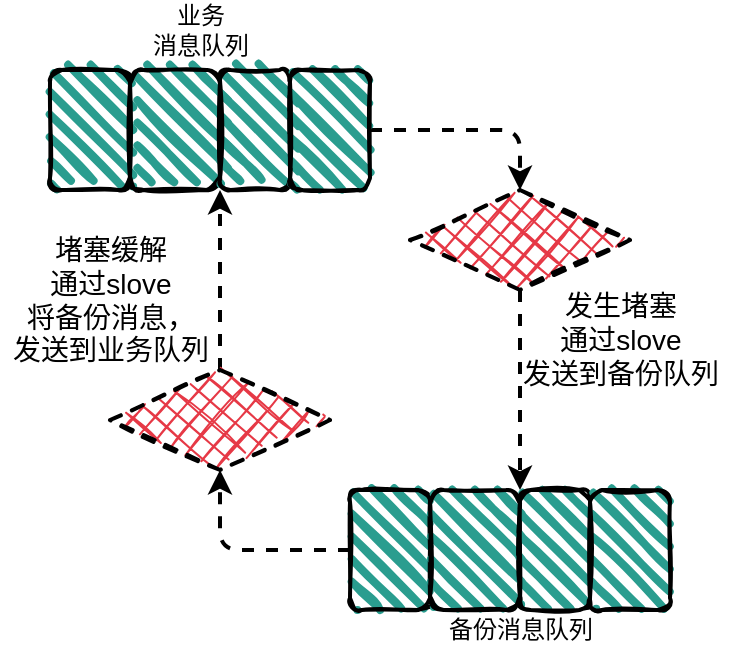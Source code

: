 <mxfile pages="21">
    <diagram id="kUOG0a2b6IoUb-2E8BL0" name="rabbitmq-cluster-shove">
        <mxGraphModel dx="898" dy="573" grid="1" gridSize="10" guides="1" tooltips="1" connect="1" arrows="1" fold="1" page="1" pageScale="1" pageWidth="3300" pageHeight="4681" math="0" shadow="0">
            <root>
                <mxCell id="RkOrCFbXFcVJZyKEJlFu-0"/>
                <mxCell id="RkOrCFbXFcVJZyKEJlFu-1" parent="RkOrCFbXFcVJZyKEJlFu-0"/>
                <mxCell id="BhFidlA1FHAyxs5Op3Xx-2" value="业务&lt;br&gt;消息队列" style="text;html=1;align=center;verticalAlign=middle;resizable=0;points=[];autosize=1;strokeColor=none;" parent="RkOrCFbXFcVJZyKEJlFu-1" vertex="1">
                    <mxGeometry x="495" y="385" width="60" height="30" as="geometry"/>
                </mxCell>
                <mxCell id="BhFidlA1FHAyxs5Op3Xx-4" value="备份消息队列" style="text;html=1;align=center;verticalAlign=middle;resizable=0;points=[];autosize=1;strokeColor=none;" parent="RkOrCFbXFcVJZyKEJlFu-1" vertex="1">
                    <mxGeometry x="640" y="690" width="90" height="20" as="geometry"/>
                </mxCell>
                <mxCell id="XynbxKVAd3z8HUOQ4gPk-0" value="" style="rounded=1;whiteSpace=wrap;html=1;strokeWidth=2;fillWeight=4;hachureGap=8;hachureAngle=45;sketch=1;fillColor=#2A9D8F;" parent="RkOrCFbXFcVJZyKEJlFu-1" vertex="1">
                    <mxGeometry x="450" y="420" width="40" height="60" as="geometry"/>
                </mxCell>
                <mxCell id="XynbxKVAd3z8HUOQ4gPk-1" value="" style="rounded=1;whiteSpace=wrap;html=1;strokeWidth=2;fillWeight=4;hachureGap=8;hachureAngle=45;sketch=1;fillColor=#2A9D8F;" parent="RkOrCFbXFcVJZyKEJlFu-1" vertex="1">
                    <mxGeometry x="490" y="420" width="45" height="60" as="geometry"/>
                </mxCell>
                <mxCell id="XynbxKVAd3z8HUOQ4gPk-2" value="" style="rounded=1;whiteSpace=wrap;html=1;strokeWidth=2;fillWeight=4;hachureGap=8;hachureAngle=45;sketch=1;fillColor=#2A9D8F;" parent="RkOrCFbXFcVJZyKEJlFu-1" vertex="1">
                    <mxGeometry x="535" y="420" width="35" height="60" as="geometry"/>
                </mxCell>
                <mxCell id="XynbxKVAd3z8HUOQ4gPk-12" style="edgeStyle=orthogonalEdgeStyle;html=1;entryX=0;entryY=0;entryDx=0;entryDy=0;dashed=1;startArrow=none;startFill=0;endArrow=classic;endFill=1;strokeWidth=2;" parent="RkOrCFbXFcVJZyKEJlFu-1" source="eISMrDvU29dgTWbSRJBF-4" target="XynbxKVAd3z8HUOQ4gPk-10" edge="1">
                    <mxGeometry relative="1" as="geometry"/>
                </mxCell>
                <mxCell id="eISMrDvU29dgTWbSRJBF-10" style="edgeStyle=orthogonalEdgeStyle;html=1;entryX=0.5;entryY=0;entryDx=0;entryDy=0;dashed=1;startArrow=none;startFill=0;endArrow=classic;endFill=1;strokeWidth=2;" parent="RkOrCFbXFcVJZyKEJlFu-1" source="XynbxKVAd3z8HUOQ4gPk-3" target="eISMrDvU29dgTWbSRJBF-4" edge="1">
                    <mxGeometry relative="1" as="geometry"/>
                </mxCell>
                <mxCell id="XynbxKVAd3z8HUOQ4gPk-3" value="" style="rounded=1;whiteSpace=wrap;html=1;strokeWidth=2;fillWeight=4;hachureGap=8;hachureAngle=45;sketch=1;fillColor=#2A9D8F;" parent="RkOrCFbXFcVJZyKEJlFu-1" vertex="1">
                    <mxGeometry x="570" y="420" width="40" height="60" as="geometry"/>
                </mxCell>
                <mxCell id="eISMrDvU29dgTWbSRJBF-8" style="edgeStyle=orthogonalEdgeStyle;html=1;entryX=0.5;entryY=1;entryDx=0;entryDy=0;dashed=1;startArrow=none;startFill=0;endArrow=classic;endFill=1;strokeWidth=2;" parent="RkOrCFbXFcVJZyKEJlFu-1" source="XynbxKVAd3z8HUOQ4gPk-8" target="eISMrDvU29dgTWbSRJBF-6" edge="1">
                    <mxGeometry relative="1" as="geometry"/>
                </mxCell>
                <mxCell id="XynbxKVAd3z8HUOQ4gPk-8" value="" style="rounded=1;whiteSpace=wrap;html=1;strokeWidth=2;fillWeight=4;hachureGap=8;hachureAngle=45;sketch=1;fillColor=#2A9D8F;" parent="RkOrCFbXFcVJZyKEJlFu-1" vertex="1">
                    <mxGeometry x="600" y="630" width="40" height="60" as="geometry"/>
                </mxCell>
                <mxCell id="XynbxKVAd3z8HUOQ4gPk-9" value="" style="rounded=1;whiteSpace=wrap;html=1;strokeWidth=2;fillWeight=4;hachureGap=8;hachureAngle=45;sketch=1;fillColor=#2A9D8F;" parent="RkOrCFbXFcVJZyKEJlFu-1" vertex="1">
                    <mxGeometry x="640" y="630" width="45" height="60" as="geometry"/>
                </mxCell>
                <mxCell id="XynbxKVAd3z8HUOQ4gPk-10" value="" style="rounded=1;whiteSpace=wrap;html=1;strokeWidth=2;fillWeight=4;hachureGap=8;hachureAngle=45;sketch=1;fillColor=#2A9D8F;" parent="RkOrCFbXFcVJZyKEJlFu-1" vertex="1">
                    <mxGeometry x="685" y="630" width="35" height="60" as="geometry"/>
                </mxCell>
                <mxCell id="XynbxKVAd3z8HUOQ4gPk-11" value="" style="rounded=1;whiteSpace=wrap;html=1;strokeWidth=2;fillWeight=4;hachureGap=8;hachureAngle=45;sketch=1;fillColor=#2A9D8F;" parent="RkOrCFbXFcVJZyKEJlFu-1" vertex="1">
                    <mxGeometry x="720" y="630" width="40" height="60" as="geometry"/>
                </mxCell>
                <mxCell id="eISMrDvU29dgTWbSRJBF-2" value="&lt;font style=&quot;font-size: 14px&quot;&gt;发生堵塞&lt;br&gt;通过slove&lt;br&gt;发送到备份队列&lt;/font&gt;" style="text;html=1;align=center;verticalAlign=middle;resizable=0;points=[];autosize=1;strokeColor=none;" parent="RkOrCFbXFcVJZyKEJlFu-1" vertex="1">
                    <mxGeometry x="680" y="530" width="110" height="50" as="geometry"/>
                </mxCell>
                <mxCell id="eISMrDvU29dgTWbSRJBF-3" value="&lt;font style=&quot;font-size: 14px&quot;&gt;堵塞缓解&lt;br&gt;通过slove&lt;br&gt;将备份消息，&lt;br&gt;发送到业务队列&lt;/font&gt;" style="text;html=1;align=center;verticalAlign=middle;resizable=0;points=[];autosize=1;strokeColor=none;" parent="RkOrCFbXFcVJZyKEJlFu-1" vertex="1">
                    <mxGeometry x="425" y="500" width="110" height="70" as="geometry"/>
                </mxCell>
                <mxCell id="eISMrDvU29dgTWbSRJBF-4" value="" style="rhombus;whiteSpace=wrap;html=1;strokeWidth=2;fillWeight=-1;hachureGap=8;fillStyle=cross-hatch;sketch=1;dashed=1;fillColor=#E63946;" parent="RkOrCFbXFcVJZyKEJlFu-1" vertex="1">
                    <mxGeometry x="630" y="480" width="110" height="50" as="geometry"/>
                </mxCell>
                <mxCell id="eISMrDvU29dgTWbSRJBF-9" style="edgeStyle=orthogonalEdgeStyle;html=1;entryX=0;entryY=1;entryDx=0;entryDy=0;dashed=1;startArrow=none;startFill=0;endArrow=classic;endFill=1;strokeWidth=2;" parent="RkOrCFbXFcVJZyKEJlFu-1" source="eISMrDvU29dgTWbSRJBF-6" target="XynbxKVAd3z8HUOQ4gPk-2" edge="1">
                    <mxGeometry relative="1" as="geometry"/>
                </mxCell>
                <mxCell id="eISMrDvU29dgTWbSRJBF-6" value="" style="rhombus;whiteSpace=wrap;html=1;strokeWidth=2;fillWeight=-1;hachureGap=8;fillStyle=cross-hatch;sketch=1;dashed=1;fillColor=#E63946;" parent="RkOrCFbXFcVJZyKEJlFu-1" vertex="1">
                    <mxGeometry x="480" y="570" width="110" height="50" as="geometry"/>
                </mxCell>
            </root>
        </mxGraphModel>
    </diagram>
    <diagram id="GO4jsEMPc8p_ikwjlBc2" name="rabbitmq-federation-link">
        <mxGraphModel dx="898" dy="573" grid="1" gridSize="10" guides="1" tooltips="1" connect="1" arrows="1" fold="1" page="1" pageScale="1" pageWidth="3300" pageHeight="4681" math="0" shadow="0">
            <root>
                <mxCell id="UMEHl3E7qHQtX8cZ8DMk-0"/>
                <mxCell id="UMEHl3E7qHQtX8cZ8DMk-1" parent="UMEHl3E7qHQtX8cZ8DMk-0"/>
                <mxCell id="tP7XgeL5b96jTUXe8GAT-6" value="" style="verticalLabelPosition=bottom;verticalAlign=top;html=1;shape=mxgraph.basic.rect;fillColor2=none;strokeWidth=1;size=20;indent=5;fillColor=none;dashed=1;" vertex="1" parent="UMEHl3E7qHQtX8cZ8DMk-1">
                    <mxGeometry x="530" y="580" width="390" height="140" as="geometry"/>
                </mxCell>
                <mxCell id="Uer4xkXzYfL9JDu-StNd-4" value="" style="verticalLabelPosition=bottom;verticalAlign=top;html=1;shape=mxgraph.basic.rect;fillColor2=none;strokeWidth=1;size=20;indent=5;fillColor=none;dashed=1;" vertex="1" parent="UMEHl3E7qHQtX8cZ8DMk-1">
                    <mxGeometry x="530" y="290" width="390" height="230" as="geometry"/>
                </mxCell>
                <mxCell id="Uer4xkXzYfL9JDu-StNd-5" value="&lt;font style=&quot;font-size: 16px&quot;&gt;上海节点&lt;/font&gt;" style="text;html=1;align=center;verticalAlign=middle;resizable=0;points=[];autosize=1;strokeColor=none;" vertex="1" parent="UMEHl3E7qHQtX8cZ8DMk-1">
                    <mxGeometry x="530" y="470" width="80" height="20" as="geometry"/>
                </mxCell>
                <mxCell id="Uer4xkXzYfL9JDu-StNd-7" value="&lt;font style=&quot;font-size: 16px&quot;&gt;北京节点&lt;/font&gt;" style="text;html=1;align=center;verticalAlign=middle;resizable=0;points=[];autosize=1;strokeColor=none;" vertex="1" parent="UMEHl3E7qHQtX8cZ8DMk-1">
                    <mxGeometry x="530" y="670" width="80" height="20" as="geometry"/>
                </mxCell>
                <mxCell id="Uer4xkXzYfL9JDu-StNd-12" value="broker1" style="text;html=1;align=center;verticalAlign=middle;resizable=0;points=[];autosize=1;strokeColor=none;" vertex="1" parent="UMEHl3E7qHQtX8cZ8DMk-1">
                    <mxGeometry x="530" y="490" width="60" height="20" as="geometry"/>
                </mxCell>
                <mxCell id="IhEWhwS3vbG9MgY7qPWp-1" style="edgeStyle=orthogonalEdgeStyle;html=1;startArrow=none;startFill=0;endArrow=classic;endFill=1;strokeWidth=1;" edge="1" parent="UMEHl3E7qHQtX8cZ8DMk-1" source="L26mw8PGwNiegVIJxUVp-0" target="IhEWhwS3vbG9MgY7qPWp-0">
                    <mxGeometry relative="1" as="geometry"/>
                </mxCell>
                <mxCell id="qa4Um4-34r0TBwBU473N-6" style="edgeStyle=orthogonalEdgeStyle;html=1;entryX=0;entryY=0.5;entryDx=0;entryDy=0;startArrow=none;startFill=0;endArrow=classic;endFill=1;strokeWidth=1;dashed=1;strokeColor=#E63946;" edge="1" parent="UMEHl3E7qHQtX8cZ8DMk-1" source="L26mw8PGwNiegVIJxUVp-0" target="tP7XgeL5b96jTUXe8GAT-7">
                    <mxGeometry relative="1" as="geometry">
                        <Array as="points">
                            <mxPoint x="490" y="340"/>
                            <mxPoint x="490" y="630"/>
                        </Array>
                    </mxGeometry>
                </mxCell>
                <mxCell id="L26mw8PGwNiegVIJxUVp-0" value="" style="ellipse;whiteSpace=wrap;html=1;strokeWidth=2;fillWeight=2;hachureGap=8;fillStyle=dots;sketch=1;fillColor=#e63946;" vertex="1" parent="UMEHl3E7qHQtX8cZ8DMk-1">
                    <mxGeometry x="565" y="310" width="120" height="60" as="geometry"/>
                </mxCell>
                <mxCell id="tP7XgeL5b96jTUXe8GAT-5" style="edgeStyle=orthogonalEdgeStyle;html=1;entryX=0;entryY=0;entryDx=0;entryDy=0;startArrow=none;startFill=0;endArrow=classic;endFill=1;strokeWidth=1;" edge="1" parent="UMEHl3E7qHQtX8cZ8DMk-1" source="IhEWhwS3vbG9MgY7qPWp-0" target="tP7XgeL5b96jTUXe8GAT-2">
                    <mxGeometry relative="1" as="geometry"/>
                </mxCell>
                <mxCell id="IhEWhwS3vbG9MgY7qPWp-0" value="" style="ellipse;shape=doubleEllipse;whiteSpace=wrap;html=1;aspect=fixed;fillColor=#e63946;strokeWidth=2;sketch=1;fillWeight=2;hachureGap=8;fillStyle=dots;" vertex="1" parent="UMEHl3E7qHQtX8cZ8DMk-1">
                    <mxGeometry x="770" y="300" width="80" height="80" as="geometry"/>
                </mxCell>
                <mxCell id="tP7XgeL5b96jTUXe8GAT-0" value="" style="rounded=1;whiteSpace=wrap;html=1;strokeWidth=2;fillWeight=4;hachureGap=8;hachureAngle=45;sketch=1;fillColor=#2A9D8F;" vertex="1" parent="UMEHl3E7qHQtX8cZ8DMk-1">
                    <mxGeometry x="730" y="440" width="40" height="60" as="geometry"/>
                </mxCell>
                <mxCell id="qa4Um4-34r0TBwBU473N-5" style="edgeStyle=orthogonalEdgeStyle;html=1;exitX=1;exitY=1;exitDx=0;exitDy=0;entryX=0.5;entryY=0;entryDx=0;entryDy=0;startArrow=none;startFill=0;endArrow=classic;endFill=1;strokeWidth=1;strokeColor=#E9C46A;" edge="1" parent="UMEHl3E7qHQtX8cZ8DMk-1" source="tP7XgeL5b96jTUXe8GAT-1" target="tP7XgeL5b96jTUXe8GAT-7">
                    <mxGeometry relative="1" as="geometry"/>
                </mxCell>
                <mxCell id="tP7XgeL5b96jTUXe8GAT-1" value="" style="rounded=1;whiteSpace=wrap;html=1;strokeWidth=2;fillWeight=4;hachureGap=8;hachureAngle=45;sketch=1;fillColor=#2A9D8F;" vertex="1" parent="UMEHl3E7qHQtX8cZ8DMk-1">
                    <mxGeometry x="770" y="440" width="40" height="60" as="geometry"/>
                </mxCell>
                <mxCell id="tP7XgeL5b96jTUXe8GAT-2" value="" style="rounded=1;whiteSpace=wrap;html=1;strokeWidth=2;fillWeight=4;hachureGap=8;hachureAngle=45;sketch=1;fillColor=#2A9D8F;" vertex="1" parent="UMEHl3E7qHQtX8cZ8DMk-1">
                    <mxGeometry x="810" y="440" width="40" height="60" as="geometry"/>
                </mxCell>
                <mxCell id="tP7XgeL5b96jTUXe8GAT-3" value="" style="rounded=1;whiteSpace=wrap;html=1;strokeWidth=2;fillWeight=4;hachureGap=8;hachureAngle=45;sketch=1;fillColor=#2A9D8F;" vertex="1" parent="UMEHl3E7qHQtX8cZ8DMk-1">
                    <mxGeometry x="850" y="440" width="40" height="60" as="geometry"/>
                </mxCell>
                <mxCell id="qa4Um4-34r0TBwBU473N-4" style="edgeStyle=orthogonalEdgeStyle;html=1;startArrow=none;startFill=0;endArrow=classic;endFill=1;strokeWidth=1;" edge="1" parent="UMEHl3E7qHQtX8cZ8DMk-1" source="tP7XgeL5b96jTUXe8GAT-7" target="qa4Um4-34r0TBwBU473N-0">
                    <mxGeometry relative="1" as="geometry"/>
                </mxCell>
                <mxCell id="tP7XgeL5b96jTUXe8GAT-7" value="" style="ellipse;whiteSpace=wrap;html=1;strokeWidth=2;fillWeight=2;hachureGap=8;fillStyle=dots;sketch=1;fillColor=#e63946;" vertex="1" parent="UMEHl3E7qHQtX8cZ8DMk-1">
                    <mxGeometry x="565" y="600" width="120" height="60" as="geometry"/>
                </mxCell>
                <mxCell id="qa4Um4-34r0TBwBU473N-0" value="" style="rounded=1;whiteSpace=wrap;html=1;strokeWidth=2;fillWeight=4;hachureGap=8;hachureAngle=45;sketch=1;fillColor=#2A9D8F;" vertex="1" parent="UMEHl3E7qHQtX8cZ8DMk-1">
                    <mxGeometry x="730" y="600" width="40" height="60" as="geometry"/>
                </mxCell>
                <mxCell id="qa4Um4-34r0TBwBU473N-1" value="" style="rounded=1;whiteSpace=wrap;html=1;strokeWidth=2;fillWeight=4;hachureGap=8;hachureAngle=45;sketch=1;fillColor=#2A9D8F;" vertex="1" parent="UMEHl3E7qHQtX8cZ8DMk-1">
                    <mxGeometry x="770" y="600" width="45" height="60" as="geometry"/>
                </mxCell>
                <mxCell id="qa4Um4-34r0TBwBU473N-2" value="" style="rounded=1;whiteSpace=wrap;html=1;strokeWidth=2;fillWeight=4;hachureGap=8;hachureAngle=45;sketch=1;fillColor=#2A9D8F;" vertex="1" parent="UMEHl3E7qHQtX8cZ8DMk-1">
                    <mxGeometry x="815" y="600" width="35" height="60" as="geometry"/>
                </mxCell>
                <mxCell id="qa4Um4-34r0TBwBU473N-3" value="" style="rounded=1;whiteSpace=wrap;html=1;strokeWidth=2;fillWeight=4;hachureGap=8;hachureAngle=45;sketch=1;fillColor=#2A9D8F;" vertex="1" parent="UMEHl3E7qHQtX8cZ8DMk-1">
                    <mxGeometry x="850" y="600" width="40" height="60" as="geometry"/>
                </mxCell>
                <mxCell id="qa4Um4-34r0TBwBU473N-7" value="broker2" style="text;html=1;align=center;verticalAlign=middle;resizable=0;points=[];autosize=1;strokeColor=none;" vertex="1" parent="UMEHl3E7qHQtX8cZ8DMk-1">
                    <mxGeometry x="530" y="690" width="60" height="20" as="geometry"/>
                </mxCell>
                <mxCell id="qa4Um4-34r0TBwBU473N-9" value="&lt;font style=&quot;font-size: 16px&quot;&gt;Federation&amp;nbsp;&lt;br&gt;link&lt;/font&gt;" style="text;html=1;align=center;verticalAlign=middle;resizable=0;points=[];autosize=1;strokeColor=none;" vertex="1" parent="UMEHl3E7qHQtX8cZ8DMk-1">
                    <mxGeometry x="400" y="430" width="100" height="40" as="geometry"/>
                </mxCell>
                <mxCell id="qa4Um4-34r0TBwBU473N-11" value="业务队列" style="text;html=1;align=center;verticalAlign=middle;resizable=0;points=[];autosize=1;strokeColor=none;" vertex="1" parent="UMEHl3E7qHQtX8cZ8DMk-1">
                    <mxGeometry x="770" y="660" width="60" height="20" as="geometry"/>
                </mxCell>
                <mxCell id="qa4Um4-34r0TBwBU473N-12" value="AMQP进行数据拉取" style="text;html=1;align=center;verticalAlign=middle;resizable=0;points=[];autosize=1;strokeColor=none;" vertex="1" parent="UMEHl3E7qHQtX8cZ8DMk-1">
                    <mxGeometry x="660" y="530" width="120" height="20" as="geometry"/>
                </mxCell>
                <mxCell id="37znLltT2M1BBq3Ixnwc-0" value="&lt;font style=&quot;font-size: 14px&quot;&gt;exchangeA&lt;/font&gt;" style="text;html=1;align=center;verticalAlign=middle;resizable=0;points=[];autosize=1;strokeColor=none;" vertex="1" parent="UMEHl3E7qHQtX8cZ8DMk-1">
                    <mxGeometry x="580" y="370" width="90" height="20" as="geometry"/>
                </mxCell>
                <mxCell id="37znLltT2M1BBq3Ixnwc-1" value="&lt;span style=&quot;font-size: 14px&quot;&gt;内部交换器&lt;/span&gt;" style="text;html=1;align=center;verticalAlign=middle;resizable=0;points=[];autosize=1;strokeColor=none;" vertex="1" parent="UMEHl3E7qHQtX8cZ8DMk-1">
                    <mxGeometry x="690" y="350" width="90" height="20" as="geometry"/>
                </mxCell>
                <mxCell id="37znLltT2M1BBq3Ixnwc-2" value="&lt;font style=&quot;font-size: 14px&quot;&gt;exchangeA&lt;/font&gt;" style="text;html=1;align=center;verticalAlign=middle;resizable=0;points=[];autosize=1;strokeColor=none;" vertex="1" parent="UMEHl3E7qHQtX8cZ8DMk-1">
                    <mxGeometry x="610" y="660" width="90" height="20" as="geometry"/>
                </mxCell>
                <mxCell id="37znLltT2M1BBq3Ixnwc-3" value="&lt;span style=&quot;font-size: 14px&quot;&gt;转发的消息队列&lt;/span&gt;" style="text;html=1;align=center;verticalAlign=middle;resizable=0;points=[];autosize=1;strokeColor=none;" vertex="1" parent="UMEHl3E7qHQtX8cZ8DMk-1">
                    <mxGeometry x="695" y="410" width="110" height="20" as="geometry"/>
                </mxCell>
            </root>
        </mxGraphModel>
    </diagram>
    <diagram id="nBksw9Lkj1ZUm7JCjWDi" name="rabbitmq-federation">
        <mxGraphModel dx="898" dy="573" grid="1" gridSize="10" guides="1" tooltips="1" connect="1" arrows="1" fold="1" page="1" pageScale="1" pageWidth="3300" pageHeight="4681" math="0" shadow="0">
            <root>
                <mxCell id="zq9mG4oRo6ulCiOeadYq-0"/>
                <mxCell id="zq9mG4oRo6ulCiOeadYq-1" parent="zq9mG4oRo6ulCiOeadYq-0"/>
                <mxCell id="79T3RKe9JDr-xNl46_Hz-1" value="&lt;span style=&quot;font-size: 18px&quot;&gt;RabbitMQ&lt;br&gt;node1&lt;br&gt;&lt;/span&gt;" style="shape=cylinder3;whiteSpace=wrap;html=1;boundedLbl=1;backgroundOutline=1;size=15;strokeWidth=2;sketch=1;fillWeight=2;hachureGap=8;fillStyle=dashed;fillColor=#5FAD56;" vertex="1" parent="zq9mG4oRo6ulCiOeadYq-1">
                    <mxGeometry x="540" y="290" width="130" height="110" as="geometry"/>
                </mxCell>
                <mxCell id="79T3RKe9JDr-xNl46_Hz-3" value="&lt;span style=&quot;font-size: 18px&quot;&gt;RabbitMQ&lt;br&gt;node2&lt;br&gt;&lt;/span&gt;" style="shape=cylinder3;whiteSpace=wrap;html=1;boundedLbl=1;backgroundOutline=1;size=15;strokeWidth=2;sketch=1;fillWeight=2;hachureGap=8;fillStyle=dashed;fillColor=#5FAD56;" vertex="1" parent="zq9mG4oRo6ulCiOeadYq-1">
                    <mxGeometry x="940" y="290" width="130" height="110" as="geometry"/>
                </mxCell>
                <mxCell id="79T3RKe9JDr-xNl46_Hz-5" value="&lt;span style=&quot;font-size: 18px&quot;&gt;RabbitMQ&lt;br&gt;&lt;/span&gt;&lt;span style=&quot;font-size: 18px&quot;&gt;node3&lt;br&gt;&lt;/span&gt;" style="shape=cylinder3;whiteSpace=wrap;html=1;boundedLbl=1;backgroundOutline=1;size=15;strokeWidth=2;sketch=1;fillWeight=2;hachureGap=8;fillStyle=dashed;fillColor=#5FAD56;" vertex="1" parent="zq9mG4oRo6ulCiOeadYq-1">
                    <mxGeometry x="740" y="530" width="130" height="110" as="geometry"/>
                </mxCell>
                <mxCell id="Ra-zYcPkRjSB9l6-enss-2" style="edgeStyle=orthogonalEdgeStyle;html=1;entryX=-0.005;entryY=0.5;entryDx=0;entryDy=0;entryPerimeter=0;startArrow=classic;startFill=1;endArrow=classic;endFill=1;strokeWidth=1;dashed=1;" edge="1" parent="zq9mG4oRo6ulCiOeadYq-1" source="T5RCPyuNyvJep4_n-7dk-0" target="T5RCPyuNyvJep4_n-7dk-2">
                    <mxGeometry relative="1" as="geometry"/>
                </mxCell>
                <mxCell id="T5RCPyuNyvJep4_n-7dk-0" value="" style="verticalLabelPosition=bottom;verticalAlign=top;html=1;shape=mxgraph.basic.rect;fillColor2=none;strokeWidth=1;size=20;indent=5;fillColor=none;dashed=1;" vertex="1" parent="zq9mG4oRo6ulCiOeadYq-1">
                    <mxGeometry x="510" y="270" width="190" height="200" as="geometry"/>
                </mxCell>
                <mxCell id="T5RCPyuNyvJep4_n-7dk-1" value="&lt;font style=&quot;font-size: 16px&quot;&gt;北京节点&lt;/font&gt;" style="text;html=1;align=center;verticalAlign=middle;resizable=0;points=[];autosize=1;strokeColor=none;" vertex="1" parent="zq9mG4oRo6ulCiOeadYq-1">
                    <mxGeometry x="565" y="410" width="80" height="20" as="geometry"/>
                </mxCell>
                <mxCell id="T5RCPyuNyvJep4_n-7dk-2" value="" style="verticalLabelPosition=bottom;verticalAlign=top;html=1;shape=mxgraph.basic.rect;fillColor2=none;strokeWidth=1;size=20;indent=5;fillColor=none;dashed=1;" vertex="1" parent="zq9mG4oRo6ulCiOeadYq-1">
                    <mxGeometry x="910" y="270" width="190" height="200" as="geometry"/>
                </mxCell>
                <mxCell id="T5RCPyuNyvJep4_n-7dk-3" value="&lt;font style=&quot;font-size: 16px&quot;&gt;上海节点&lt;/font&gt;" style="text;html=1;align=center;verticalAlign=middle;resizable=0;points=[];autosize=1;strokeColor=none;" vertex="1" parent="zq9mG4oRo6ulCiOeadYq-1">
                    <mxGeometry x="965" y="410" width="80" height="20" as="geometry"/>
                </mxCell>
                <mxCell id="Ra-zYcPkRjSB9l6-enss-3" style="edgeStyle=orthogonalEdgeStyle;html=1;entryX=0.537;entryY=1.005;entryDx=0;entryDy=0;entryPerimeter=0;startArrow=classic;startFill=1;endArrow=classic;endFill=1;strokeWidth=1;exitX=1.005;exitY=0.5;exitDx=0;exitDy=0;exitPerimeter=0;dashed=1;" edge="1" parent="zq9mG4oRo6ulCiOeadYq-1" source="T5RCPyuNyvJep4_n-7dk-4" target="T5RCPyuNyvJep4_n-7dk-2">
                    <mxGeometry relative="1" as="geometry">
                        <mxPoint x="890" y="610" as="sourcePoint"/>
                        <Array as="points">
                            <mxPoint x="1012" y="610"/>
                        </Array>
                    </mxGeometry>
                </mxCell>
                <mxCell id="Ra-zYcPkRjSB9l6-enss-4" style="edgeStyle=orthogonalEdgeStyle;html=1;entryX=0.463;entryY=0.995;entryDx=0;entryDy=0;entryPerimeter=0;startArrow=classic;startFill=1;endArrow=classic;endFill=1;strokeWidth=1;dashed=1;" edge="1" parent="zq9mG4oRo6ulCiOeadYq-1" source="T5RCPyuNyvJep4_n-7dk-4" target="T5RCPyuNyvJep4_n-7dk-0">
                    <mxGeometry relative="1" as="geometry"/>
                </mxCell>
                <mxCell id="T5RCPyuNyvJep4_n-7dk-4" value="" style="verticalLabelPosition=bottom;verticalAlign=top;html=1;shape=mxgraph.basic.rect;fillColor2=none;strokeWidth=1;size=20;indent=5;fillColor=none;dashed=1;" vertex="1" parent="zq9mG4oRo6ulCiOeadYq-1">
                    <mxGeometry x="710" y="510" width="190" height="200" as="geometry"/>
                </mxCell>
                <mxCell id="T5RCPyuNyvJep4_n-7dk-5" value="&lt;font style=&quot;font-size: 16px&quot;&gt;广州节点&lt;/font&gt;" style="text;html=1;align=center;verticalAlign=middle;resizable=0;points=[];autosize=1;strokeColor=none;" vertex="1" parent="zq9mG4oRo6ulCiOeadYq-1">
                    <mxGeometry x="765" y="650" width="80" height="20" as="geometry"/>
                </mxCell>
                <mxCell id="T5RCPyuNyvJep4_n-7dk-6" value="broker1" style="text;html=1;align=center;verticalAlign=middle;resizable=0;points=[];autosize=1;strokeColor=none;" vertex="1" parent="zq9mG4oRo6ulCiOeadYq-1">
                    <mxGeometry x="505" y="450" width="60" height="20" as="geometry"/>
                </mxCell>
                <mxCell id="T5RCPyuNyvJep4_n-7dk-8" value="broker2" style="text;html=1;align=center;verticalAlign=middle;resizable=0;points=[];autosize=1;strokeColor=none;" vertex="1" parent="zq9mG4oRo6ulCiOeadYq-1">
                    <mxGeometry x="910" y="450" width="60" height="20" as="geometry"/>
                </mxCell>
                <mxCell id="T5RCPyuNyvJep4_n-7dk-9" value="broker3" style="text;html=1;align=center;verticalAlign=middle;resizable=0;points=[];autosize=1;strokeColor=none;" vertex="1" parent="zq9mG4oRo6ulCiOeadYq-1">
                    <mxGeometry x="710" y="690" width="60" height="20" as="geometry"/>
                </mxCell>
                <mxCell id="Ra-zYcPkRjSB9l6-enss-0" value="" style="shape=curlyBracket;whiteSpace=wrap;html=1;rounded=1;sketch=1;fillWeight=4;hachureGap=8;hachureAngle=45;fillStyle=dashed;strokeWidth=1;gradientDirection=south;direction=south;dashed=1;strokeColor=#E63946;" vertex="1" parent="zq9mG4oRo6ulCiOeadYq-1">
                    <mxGeometry x="510" y="240" width="580" height="20" as="geometry"/>
                </mxCell>
                <mxCell id="Ra-zYcPkRjSB9l6-enss-1" value="&lt;span style=&quot;font-size: 16px&quot;&gt;RabbitMQ集群&lt;/span&gt;" style="text;html=1;align=center;verticalAlign=middle;resizable=0;points=[];autosize=1;strokeColor=none;" vertex="1" parent="zq9mG4oRo6ulCiOeadYq-1">
                    <mxGeometry x="740" y="220" width="120" height="20" as="geometry"/>
                </mxCell>
            </root>
        </mxGraphModel>
    </diagram>
    <diagram id="MWhZeSzjw_f_eiNt961B" name="rabbitmq-cluster-mirror">
        <mxGraphModel dx="898" dy="573" grid="1" gridSize="10" guides="1" tooltips="1" connect="1" arrows="1" fold="1" page="1" pageScale="1" pageWidth="3300" pageHeight="4681" math="0" shadow="0">
            <root>
                <mxCell id="v16la1-74hbzYqXalJ9w-0"/>
                <mxCell id="v16la1-74hbzYqXalJ9w-1" parent="v16la1-74hbzYqXalJ9w-0"/>
                <mxCell id="o08Hva1ckUpif-6xDhRq-4" style="edgeStyle=orthogonalEdgeStyle;html=1;startArrow=none;startFill=0;endArrow=classic;endFill=1;strokeWidth=1;exitX=1;exitY=0.5;exitDx=0;exitDy=0;exitPerimeter=0;" edge="1" parent="v16la1-74hbzYqXalJ9w-1" source="o08Hva1ckUpif-6xDhRq-0">
                    <mxGeometry relative="1" as="geometry">
                        <mxPoint x="870" y="395" as="targetPoint"/>
                        <Array as="points">
                            <mxPoint x="870" y="395"/>
                            <mxPoint x="870" y="395"/>
                        </Array>
                    </mxGeometry>
                </mxCell>
                <mxCell id="o08Hva1ckUpif-6xDhRq-0" value="&lt;span style=&quot;font-size: 18px&quot;&gt;RabbitMQ&lt;br&gt;master&lt;br&gt;&lt;/span&gt;" style="shape=cylinder3;whiteSpace=wrap;html=1;boundedLbl=1;backgroundOutline=1;size=15;strokeWidth=2;sketch=1;fillWeight=2;hachureGap=8;fillStyle=dashed;fillColor=#5FAD56;" vertex="1" parent="v16la1-74hbzYqXalJ9w-1">
                    <mxGeometry x="610" y="340" width="130" height="110" as="geometry"/>
                </mxCell>
                <mxCell id="o08Hva1ckUpif-6xDhRq-5" style="edgeStyle=orthogonalEdgeStyle;html=1;entryX=1;entryY=0.5;entryDx=0;entryDy=0;entryPerimeter=0;startArrow=none;startFill=0;endArrow=classic;endFill=1;strokeWidth=1;" edge="1" parent="v16la1-74hbzYqXalJ9w-1" source="o08Hva1ckUpif-6xDhRq-1" target="o08Hva1ckUpif-6xDhRq-2">
                    <mxGeometry relative="1" as="geometry">
                        <Array as="points">
                            <mxPoint x="960" y="545"/>
                        </Array>
                    </mxGeometry>
                </mxCell>
                <mxCell id="o08Hva1ckUpif-6xDhRq-1" value="&lt;span style=&quot;font-size: 18px&quot;&gt;RabbitMQ&lt;br&gt;slave1&lt;br&gt;&lt;/span&gt;" style="shape=cylinder3;whiteSpace=wrap;html=1;boundedLbl=1;backgroundOutline=1;size=15;strokeWidth=2;sketch=1;fillWeight=2;hachureGap=8;fillStyle=dashed;fillColor=#5FAD56;" vertex="1" parent="v16la1-74hbzYqXalJ9w-1">
                    <mxGeometry x="870" y="340" width="130" height="110" as="geometry"/>
                </mxCell>
                <mxCell id="o08Hva1ckUpif-6xDhRq-3" style="edgeStyle=orthogonalEdgeStyle;html=1;entryX=0.5;entryY=1;entryDx=0;entryDy=0;entryPerimeter=0;startArrow=none;startFill=0;endArrow=classic;endFill=1;strokeWidth=1;" edge="1" parent="v16la1-74hbzYqXalJ9w-1" source="o08Hva1ckUpif-6xDhRq-2" target="o08Hva1ckUpif-6xDhRq-0">
                    <mxGeometry relative="1" as="geometry"/>
                </mxCell>
                <mxCell id="o08Hva1ckUpif-6xDhRq-2" value="&lt;span style=&quot;font-size: 18px&quot;&gt;RabbitMQ&lt;br&gt;&lt;/span&gt;&lt;span style=&quot;font-size: 18px&quot;&gt;slave2&lt;/span&gt;&lt;span style=&quot;font-size: 18px&quot;&gt;&lt;br&gt;&lt;/span&gt;" style="shape=cylinder3;whiteSpace=wrap;html=1;boundedLbl=1;backgroundOutline=1;size=15;strokeWidth=2;sketch=1;fillWeight=2;hachureGap=8;fillStyle=dashed;fillColor=#5FAD56;" vertex="1" parent="v16la1-74hbzYqXalJ9w-1">
                    <mxGeometry x="750" y="490" width="130" height="110" as="geometry"/>
                </mxCell>
            </root>
        </mxGraphModel>
    </diagram>
    <diagram id="d3scuybwcMXBMDcQntiY" name="rabbitmq-cluster-data">
        <mxGraphModel dx="898" dy="573" grid="1" gridSize="10" guides="1" tooltips="1" connect="1" arrows="1" fold="1" page="1" pageScale="1" pageWidth="3300" pageHeight="4681" math="0" shadow="0">
            <root>
                <mxCell id="F0gP1SIWG4tgMjIzv0jg-0"/>
                <mxCell id="F0gP1SIWG4tgMjIzv0jg-1" parent="F0gP1SIWG4tgMjIzv0jg-0"/>
                <mxCell id="FkdDS-MWHrqpU-S5B45Z-4" style="edgeStyle=orthogonalEdgeStyle;html=1;exitX=1;exitY=0;exitDx=0;exitDy=75;exitPerimeter=0;entryX=0;entryY=0;entryDx=0;entryDy=75;entryPerimeter=0;dashed=1;startArrow=none;startFill=0;endArrow=classic;endFill=1;strokeWidth=1;" edge="1" parent="F0gP1SIWG4tgMjIzv0jg-1" source="It045ckKCn0pnjkHKU7v-0" target="It045ckKCn0pnjkHKU7v-1">
                    <mxGeometry relative="1" as="geometry"/>
                </mxCell>
                <mxCell id="cUqQqODwKxEn3QA9hCSD-8" style="edgeStyle=orthogonalEdgeStyle;html=1;dashed=1;startArrow=none;startFill=0;endArrow=classic;endFill=1;strokeWidth=1;entryX=0.231;entryY=0;entryDx=0;entryDy=0;entryPerimeter=0;exitX=0.855;exitY=0;exitDx=0;exitDy=4.35;exitPerimeter=0;" edge="1" parent="F0gP1SIWG4tgMjIzv0jg-1" source="It045ckKCn0pnjkHKU7v-0" target="It045ckKCn0pnjkHKU7v-2">
                    <mxGeometry relative="1" as="geometry">
                        <Array as="points">
                            <mxPoint x="981" y="660"/>
                            <mxPoint x="1400" y="660"/>
                        </Array>
                    </mxGeometry>
                </mxCell>
                <mxCell id="It045ckKCn0pnjkHKU7v-0" value="&lt;span style=&quot;font-size: 18px&quot;&gt;RabbitMQ&lt;br&gt;node1&lt;/span&gt;" style="shape=cylinder3;whiteSpace=wrap;html=1;boundedLbl=1;backgroundOutline=1;size=15;strokeWidth=2;sketch=1;fillWeight=2;hachureGap=8;fillStyle=dashed;fillColor=#5FAD56;" vertex="1" parent="F0gP1SIWG4tgMjIzv0jg-1">
                    <mxGeometry x="870" y="680" width="130" height="110" as="geometry"/>
                </mxCell>
                <mxCell id="FkdDS-MWHrqpU-S5B45Z-3" style="edgeStyle=orthogonalEdgeStyle;html=1;startArrow=none;startFill=0;endArrow=classic;endFill=1;strokeWidth=1;dashed=1;entryX=1;entryY=0;entryDx=0;entryDy=35;entryPerimeter=0;" edge="1" parent="F0gP1SIWG4tgMjIzv0jg-1" source="It045ckKCn0pnjkHKU7v-1" target="It045ckKCn0pnjkHKU7v-0">
                    <mxGeometry relative="1" as="geometry">
                        <Array as="points">
                            <mxPoint x="1030" y="715"/>
                            <mxPoint x="1030" y="715"/>
                        </Array>
                    </mxGeometry>
                </mxCell>
                <mxCell id="cUqQqODwKxEn3QA9hCSD-7" style="edgeStyle=orthogonalEdgeStyle;html=1;exitX=1;exitY=0;exitDx=0;exitDy=75;exitPerimeter=0;entryX=0;entryY=0;entryDx=0;entryDy=75;entryPerimeter=0;dashed=1;startArrow=none;startFill=0;endArrow=classic;endFill=1;strokeWidth=1;" edge="1" parent="F0gP1SIWG4tgMjIzv0jg-1" source="It045ckKCn0pnjkHKU7v-1" target="It045ckKCn0pnjkHKU7v-2">
                    <mxGeometry relative="1" as="geometry"/>
                </mxCell>
                <mxCell id="It045ckKCn0pnjkHKU7v-1" value="&lt;span style=&quot;font-size: 18px&quot;&gt;RabbitMQ&lt;br&gt;node2&lt;/span&gt;" style="shape=cylinder3;whiteSpace=wrap;html=1;boundedLbl=1;backgroundOutline=1;size=15;strokeWidth=2;sketch=1;fillWeight=2;hachureGap=8;fillStyle=dashed;fillColor=#5FAD56;" vertex="1" parent="F0gP1SIWG4tgMjIzv0jg-1">
                    <mxGeometry x="1140" y="680" width="130" height="110" as="geometry"/>
                </mxCell>
                <mxCell id="cUqQqODwKxEn3QA9hCSD-9" style="edgeStyle=orthogonalEdgeStyle;html=1;entryX=0.2;entryY=0;entryDx=0;entryDy=0;entryPerimeter=0;dashed=1;startArrow=none;startFill=0;endArrow=classic;endFill=1;strokeWidth=1;exitX=0.855;exitY=0;exitDx=0;exitDy=4.35;exitPerimeter=0;" edge="1" parent="F0gP1SIWG4tgMjIzv0jg-1" source="It045ckKCn0pnjkHKU7v-2" target="It045ckKCn0pnjkHKU7v-0">
                    <mxGeometry relative="1" as="geometry">
                        <Array as="points">
                            <mxPoint x="1481" y="650"/>
                            <mxPoint x="896" y="650"/>
                        </Array>
                    </mxGeometry>
                </mxCell>
                <mxCell id="SqfF4m9fou-XmrI-Qrhv-2" style="edgeStyle=orthogonalEdgeStyle;html=1;exitX=0;exitY=0;exitDx=0;exitDy=35;exitPerimeter=0;entryX=1;entryY=0;entryDx=0;entryDy=35;entryPerimeter=0;dashed=1;startArrow=none;startFill=0;endArrow=classic;endFill=1;strokeWidth=1;" edge="1" parent="F0gP1SIWG4tgMjIzv0jg-1" source="It045ckKCn0pnjkHKU7v-2" target="It045ckKCn0pnjkHKU7v-1">
                    <mxGeometry relative="1" as="geometry"/>
                </mxCell>
                <mxCell id="It045ckKCn0pnjkHKU7v-2" value="&lt;span style=&quot;font-size: 18px&quot;&gt;RabbitMQ&lt;br&gt;node3&lt;/span&gt;" style="shape=cylinder3;whiteSpace=wrap;html=1;boundedLbl=1;backgroundOutline=1;size=15;strokeWidth=2;sketch=1;fillWeight=2;hachureGap=8;fillStyle=dashed;fillColor=#5FAD56;" vertex="1" parent="F0gP1SIWG4tgMjIzv0jg-1">
                    <mxGeometry x="1370" y="680" width="130" height="110" as="geometry"/>
                </mxCell>
                <mxCell id="It045ckKCn0pnjkHKU7v-3" value="" style="shape=curlyBracket;whiteSpace=wrap;html=1;rounded=1;sketch=1;fillWeight=4;hachureGap=8;hachureAngle=45;fillStyle=dashed;strokeWidth=1;gradientDirection=south;direction=south;dashed=1;strokeColor=#E63946;" vertex="1" parent="F0gP1SIWG4tgMjIzv0jg-1">
                    <mxGeometry x="900" y="620" width="580" height="20" as="geometry"/>
                </mxCell>
                <mxCell id="It045ckKCn0pnjkHKU7v-4" value="&lt;font style=&quot;font-size: 16px&quot;&gt;元数据相同&lt;/font&gt;" style="text;html=1;align=center;verticalAlign=middle;resizable=0;points=[];autosize=1;strokeColor=none;" vertex="1" parent="F0gP1SIWG4tgMjIzv0jg-1">
                    <mxGeometry x="1140" y="600" width="100" height="20" as="geometry"/>
                </mxCell>
                <mxCell id="It045ckKCn0pnjkHKU7v-5" value="&lt;font style=&quot;font-size: 14px&quot;&gt;queue1&lt;/font&gt;" style="text;html=1;align=center;verticalAlign=middle;resizable=0;points=[];autosize=1;strokeColor=none;" vertex="1" parent="F0gP1SIWG4tgMjIzv0jg-1">
                    <mxGeometry x="900" y="790" width="60" height="20" as="geometry"/>
                </mxCell>
                <mxCell id="FkdDS-MWHrqpU-S5B45Z-2" style="edgeStyle=orthogonalEdgeStyle;html=1;entryX=0.5;entryY=1;entryDx=0;entryDy=0;entryPerimeter=0;startArrow=classic;startFill=1;endArrow=classic;endFill=1;strokeWidth=1;" edge="1" parent="F0gP1SIWG4tgMjIzv0jg-1" source="FkdDS-MWHrqpU-S5B45Z-0" target="It045ckKCn0pnjkHKU7v-1">
                    <mxGeometry relative="1" as="geometry"/>
                </mxCell>
                <mxCell id="FkdDS-MWHrqpU-S5B45Z-0" value="&lt;span style=&quot;font-size: 18px&quot;&gt;消费者&lt;br&gt;消费queue1&lt;br&gt;&lt;/span&gt;" style="rounded=1;whiteSpace=wrap;html=1;strokeWidth=2;fillWeight=4;hachureGap=8;hachureAngle=45;sketch=1;fillStyle=dashed;fillColor=#E9C46A;" vertex="1" parent="F0gP1SIWG4tgMjIzv0jg-1">
                    <mxGeometry x="1145" y="870" width="120" height="60" as="geometry"/>
                </mxCell>
                <mxCell id="cUqQqODwKxEn3QA9hCSD-1" value="建立连接" style="text;html=1;align=center;verticalAlign=middle;resizable=0;points=[];autosize=1;strokeColor=none;" vertex="1" parent="F0gP1SIWG4tgMjIzv0jg-1">
                    <mxGeometry x="1145" y="800" width="60" height="20" as="geometry"/>
                </mxCell>
                <mxCell id="cUqQqODwKxEn3QA9hCSD-2" value="通过&lt;br&gt;owner&amp;nbsp;node&lt;br&gt;转发请求" style="text;html=1;align=center;verticalAlign=middle;resizable=0;points=[];autosize=1;strokeColor=none;" vertex="1" parent="F0gP1SIWG4tgMjIzv0jg-1">
                    <mxGeometry x="1030" y="670" width="80" height="50" as="geometry"/>
                </mxCell>
                <mxCell id="cUqQqODwKxEn3QA9hCSD-3" value="取出消息&lt;br&gt;发送到node2" style="text;html=1;align=center;verticalAlign=middle;resizable=0;points=[];autosize=1;strokeColor=none;" vertex="1" parent="F0gP1SIWG4tgMjIzv0jg-1">
                    <mxGeometry x="1030" y="760" width="80" height="30" as="geometry"/>
                </mxCell>
                <mxCell id="cUqQqODwKxEn3QA9hCSD-10" value="拿到数据" style="text;html=1;align=center;verticalAlign=middle;resizable=0;points=[];autosize=1;strokeColor=none;" vertex="1" parent="F0gP1SIWG4tgMjIzv0jg-1">
                    <mxGeometry x="1205" y="830" width="60" height="20" as="geometry"/>
                </mxCell>
            </root>
        </mxGraphModel>
    </diagram>
    <diagram id="Bu0KyKVmePTob07vIGW1" name="dead-queue">
        <mxGraphModel dx="898" dy="573" grid="1" gridSize="10" guides="1" tooltips="1" connect="1" arrows="1" fold="1" page="1" pageScale="1" pageWidth="3300" pageHeight="4681" math="0" shadow="0">
            <root>
                <mxCell id="PqDBBFV3w8tRsF3bsXjk-0"/>
                <mxCell id="PqDBBFV3w8tRsF3bsXjk-1" parent="PqDBBFV3w8tRsF3bsXjk-0"/>
                <mxCell id="u8pU8rcKiAhhe5RSTPYj-7" value="" style="verticalLabelPosition=bottom;verticalAlign=top;html=1;shape=mxgraph.basic.rect;fillColor2=none;strokeWidth=1;size=20;indent=5;fillColor=none;dashed=1;" vertex="1" parent="PqDBBFV3w8tRsF3bsXjk-1">
                    <mxGeometry x="1170" y="810" width="160" height="290" as="geometry"/>
                </mxCell>
                <mxCell id="4QCtuKvpzMD4bSFcMNhF-65" value="" style="verticalLabelPosition=bottom;verticalAlign=top;html=1;shape=mxgraph.basic.rect;fillColor2=none;strokeWidth=1;size=20;indent=5;fillColor=none;dashed=1;" vertex="1" parent="PqDBBFV3w8tRsF3bsXjk-1">
                    <mxGeometry x="630" y="1030" width="430" height="390" as="geometry"/>
                </mxCell>
                <mxCell id="JAx-oZcSZze9nIHt7IDf-8" value="&lt;span style=&quot;font-size: 18px&quot;&gt;default exchange&lt;br&gt;默认交换器&lt;br&gt;&lt;/span&gt;" style="text;html=1;align=center;verticalAlign=middle;resizable=0;points=[];autosize=1;strokeColor=none;strokeWidth=1;" vertex="1" parent="PqDBBFV3w8tRsF3bsXjk-1">
                    <mxGeometry x="680" y="1370" width="150" height="40" as="geometry"/>
                </mxCell>
                <mxCell id="4QCtuKvpzMD4bSFcMNhF-54" style="edgeStyle=orthogonalEdgeStyle;html=1;entryX=0.5;entryY=1;entryDx=0;entryDy=0;strokeWidth=1;" edge="1" parent="PqDBBFV3w8tRsF3bsXjk-1" source="JAx-oZcSZze9nIHt7IDf-12" target="4QCtuKvpzMD4bSFcMNhF-13">
                    <mxGeometry relative="1" as="geometry">
                        <Array as="points">
                            <mxPoint x="790" y="1040"/>
                            <mxPoint x="840" y="1040"/>
                        </Array>
                    </mxGeometry>
                </mxCell>
                <mxCell id="JAx-oZcSZze9nIHt7IDf-12" value="" style="rounded=1;whiteSpace=wrap;html=1;strokeWidth=2;fillWeight=4;hachureGap=8;hachureAngle=45;sketch=1;fillColor=#2A9D8F;direction=south;" vertex="1" parent="PqDBBFV3w8tRsF3bsXjk-1">
                    <mxGeometry x="760" y="1075" width="60" height="40" as="geometry"/>
                </mxCell>
                <mxCell id="JAx-oZcSZze9nIHt7IDf-13" value="" style="rounded=1;whiteSpace=wrap;html=1;strokeWidth=2;fillWeight=4;hachureGap=8;hachureAngle=45;sketch=1;fillColor=#2A9D8F;direction=south;" vertex="1" parent="PqDBBFV3w8tRsF3bsXjk-1">
                    <mxGeometry x="760" y="1115" width="60" height="40" as="geometry"/>
                </mxCell>
                <mxCell id="JAx-oZcSZze9nIHt7IDf-16" value="&lt;span style=&quot;font-size: 18px&quot;&gt;delay.60.queue&lt;/span&gt;" style="text;html=1;align=center;verticalAlign=middle;resizable=0;points=[];autosize=1;strokeColor=none;strokeWidth=1;" vertex="1" parent="PqDBBFV3w8tRsF3bsXjk-1">
                    <mxGeometry x="700" y="1240" width="140" height="20" as="geometry"/>
                </mxCell>
                <mxCell id="JAx-oZcSZze9nIHt7IDf-25" value="&lt;span style=&quot;font-size: 18px&quot;&gt;delay.600.queue&lt;/span&gt;" style="text;html=1;align=center;verticalAlign=middle;resizable=0;points=[];autosize=1;strokeColor=none;strokeWidth=1;" vertex="1" parent="PqDBBFV3w8tRsF3bsXjk-1">
                    <mxGeometry x="830" y="1240" width="150" height="20" as="geometry"/>
                </mxCell>
                <mxCell id="4QCtuKvpzMD4bSFcMNhF-3" value="" style="rounded=1;whiteSpace=wrap;html=1;strokeWidth=2;fillWeight=4;hachureGap=8;hachureAngle=45;sketch=1;fillColor=#2A9D8F;" vertex="1" parent="PqDBBFV3w8tRsF3bsXjk-1">
                    <mxGeometry x="970" y="940" width="40" height="60" as="geometry"/>
                </mxCell>
                <mxCell id="4QCtuKvpzMD4bSFcMNhF-4" value="" style="rounded=1;whiteSpace=wrap;html=1;strokeWidth=2;fillWeight=4;hachureGap=8;hachureAngle=45;sketch=1;fillColor=#2A9D8F;" vertex="1" parent="PqDBBFV3w8tRsF3bsXjk-1">
                    <mxGeometry x="1010" y="940" width="40" height="60" as="geometry"/>
                </mxCell>
                <mxCell id="4QCtuKvpzMD4bSFcMNhF-5" value="" style="rounded=1;whiteSpace=wrap;html=1;strokeWidth=2;fillWeight=4;hachureGap=8;hachureAngle=45;sketch=1;fillColor=#2A9D8F;" vertex="1" parent="PqDBBFV3w8tRsF3bsXjk-1">
                    <mxGeometry x="1050" y="940" width="40" height="60" as="geometry"/>
                </mxCell>
                <mxCell id="4QCtuKvpzMD4bSFcMNhF-25" style="edgeStyle=orthogonalEdgeStyle;html=1;entryX=0;entryY=0.5;entryDx=0;entryDy=0;strokeWidth=1;" edge="1" parent="PqDBBFV3w8tRsF3bsXjk-1" source="4QCtuKvpzMD4bSFcMNhF-6" target="BCwY8Sto_TNpAX5J2xjm-0">
                    <mxGeometry relative="1" as="geometry">
                        <mxPoint x="1200" y="970" as="targetPoint"/>
                        <Array as="points">
                            <mxPoint x="1160" y="970"/>
                            <mxPoint x="1160" y="880"/>
                        </Array>
                    </mxGeometry>
                </mxCell>
                <mxCell id="u8pU8rcKiAhhe5RSTPYj-5" style="edgeStyle=orthogonalEdgeStyle;html=1;entryX=0;entryY=0.5;entryDx=0;entryDy=0;strokeWidth=1;" edge="1" parent="PqDBBFV3w8tRsF3bsXjk-1" source="4QCtuKvpzMD4bSFcMNhF-6" target="u8pU8rcKiAhhe5RSTPYj-1">
                    <mxGeometry relative="1" as="geometry"/>
                </mxCell>
                <mxCell id="u8pU8rcKiAhhe5RSTPYj-6" style="edgeStyle=orthogonalEdgeStyle;html=1;entryX=-0.008;entryY=0.617;entryDx=0;entryDy=0;entryPerimeter=0;strokeWidth=1;" edge="1" parent="PqDBBFV3w8tRsF3bsXjk-1" source="4QCtuKvpzMD4bSFcMNhF-6" target="u8pU8rcKiAhhe5RSTPYj-3">
                    <mxGeometry relative="1" as="geometry">
                        <Array as="points">
                            <mxPoint x="1160" y="970"/>
                            <mxPoint x="1160" y="1067"/>
                        </Array>
                    </mxGeometry>
                </mxCell>
                <mxCell id="4QCtuKvpzMD4bSFcMNhF-6" value="" style="rounded=1;whiteSpace=wrap;html=1;strokeWidth=2;fillWeight=4;hachureGap=8;hachureAngle=45;sketch=1;fillColor=#2A9D8F;" vertex="1" parent="PqDBBFV3w8tRsF3bsXjk-1">
                    <mxGeometry x="1090" y="940" width="40" height="60" as="geometry"/>
                </mxCell>
                <mxCell id="4QCtuKvpzMD4bSFcMNhF-7" value="&lt;span style=&quot;font-size: 18px&quot;&gt;正常消费的队列&lt;/span&gt;" style="text;html=1;align=center;verticalAlign=middle;resizable=0;points=[];autosize=1;strokeColor=none;strokeWidth=1;" vertex="1" parent="PqDBBFV3w8tRsF3bsXjk-1">
                    <mxGeometry x="985" y="1000" width="140" height="20" as="geometry"/>
                </mxCell>
                <mxCell id="4QCtuKvpzMD4bSFcMNhF-58" style="edgeStyle=orthogonalEdgeStyle;html=1;entryX=0;entryY=0.5;entryDx=0;entryDy=0;strokeWidth=1;" edge="1" parent="PqDBBFV3w8tRsF3bsXjk-1" source="4QCtuKvpzMD4bSFcMNhF-13" target="4QCtuKvpzMD4bSFcMNhF-3">
                    <mxGeometry relative="1" as="geometry"/>
                </mxCell>
                <mxCell id="4QCtuKvpzMD4bSFcMNhF-13" value="" style="ellipse;whiteSpace=wrap;html=1;strokeWidth=2;fillWeight=2;hachureGap=8;fillStyle=dots;sketch=1;fillColor=#e63946;" vertex="1" parent="PqDBBFV3w8tRsF3bsXjk-1">
                    <mxGeometry x="780" y="940" width="120" height="60" as="geometry"/>
                </mxCell>
                <mxCell id="4QCtuKvpzMD4bSFcMNhF-14" value="&lt;span style=&quot;font-size: 18px&quot;&gt;exchange&lt;br&gt;交换器&lt;br&gt;&lt;/span&gt;" style="text;html=1;align=center;verticalAlign=middle;resizable=0;points=[];autosize=1;strokeColor=none;strokeWidth=1;" vertex="1" parent="PqDBBFV3w8tRsF3bsXjk-1">
                    <mxGeometry x="730" y="910" width="90" height="40" as="geometry"/>
                </mxCell>
                <mxCell id="4QCtuKvpzMD4bSFcMNhF-15" style="edgeStyle=orthogonalEdgeStyle;html=1;strokeWidth=1;" edge="1" parent="PqDBBFV3w8tRsF3bsXjk-1" source="4QCtuKvpzMD4bSFcMNhF-16" target="4QCtuKvpzMD4bSFcMNhF-13">
                    <mxGeometry relative="1" as="geometry">
                        <Array as="points">
                            <mxPoint x="989" y="900"/>
                            <mxPoint x="840" y="900"/>
                        </Array>
                    </mxGeometry>
                </mxCell>
                <mxCell id="4QCtuKvpzMD4bSFcMNhF-16" value="" style="ellipse;whiteSpace=wrap;html=1;strokeWidth=2;fillWeight=2;hachureGap=8;fillStyle=dots;sketch=1;fillColor=#E9C46A;" vertex="1" parent="PqDBBFV3w8tRsF3bsXjk-1">
                    <mxGeometry x="928.75" y="820" width="120" height="60" as="geometry"/>
                </mxCell>
                <mxCell id="4QCtuKvpzMD4bSFcMNhF-17" value="&lt;span style=&quot;font-size: 18px&quot;&gt;生产者&lt;/span&gt;" style="text;html=1;align=center;verticalAlign=middle;resizable=0;points=[];autosize=1;strokeColor=none;strokeWidth=1;" vertex="1" parent="PqDBBFV3w8tRsF3bsXjk-1">
                    <mxGeometry x="960" y="790" width="70" height="20" as="geometry"/>
                </mxCell>
                <mxCell id="4QCtuKvpzMD4bSFcMNhF-18" style="edgeStyle=orthogonalEdgeStyle;html=1;strokeWidth=1;" edge="1" parent="PqDBBFV3w8tRsF3bsXjk-1" source="4QCtuKvpzMD4bSFcMNhF-19">
                    <mxGeometry relative="1" as="geometry">
                        <mxPoint x="840" y="940" as="targetPoint"/>
                        <Array as="points">
                            <mxPoint x="690" y="900"/>
                            <mxPoint x="840" y="900"/>
                        </Array>
                    </mxGeometry>
                </mxCell>
                <mxCell id="4QCtuKvpzMD4bSFcMNhF-19" value="" style="ellipse;whiteSpace=wrap;html=1;strokeWidth=2;fillWeight=2;hachureGap=8;fillStyle=dots;sketch=1;fillColor=#E9C46A;" vertex="1" parent="PqDBBFV3w8tRsF3bsXjk-1">
                    <mxGeometry x="631.25" y="820" width="120" height="60" as="geometry"/>
                </mxCell>
                <mxCell id="4QCtuKvpzMD4bSFcMNhF-20" value="&lt;span style=&quot;font-size: 18px&quot;&gt;生产者&lt;/span&gt;" style="text;html=1;align=center;verticalAlign=middle;resizable=0;points=[];autosize=1;strokeColor=none;strokeWidth=1;" vertex="1" parent="PqDBBFV3w8tRsF3bsXjk-1">
                    <mxGeometry x="650" y="790" width="70" height="20" as="geometry"/>
                </mxCell>
                <mxCell id="4QCtuKvpzMD4bSFcMNhF-29" style="edgeStyle=orthogonalEdgeStyle;html=1;entryX=0.5;entryY=1;entryDx=0;entryDy=0;strokeWidth=1;" edge="1" parent="PqDBBFV3w8tRsF3bsXjk-1" target="4QCtuKvpzMD4bSFcMNhF-26">
                    <mxGeometry relative="1" as="geometry">
                        <mxPoint x="1244" y="1100" as="sourcePoint"/>
                        <Array as="points">
                            <mxPoint x="1244" y="1440"/>
                            <mxPoint x="850" y="1440"/>
                        </Array>
                    </mxGeometry>
                </mxCell>
                <mxCell id="4QCtuKvpzMD4bSFcMNhF-24" value="&lt;span style=&quot;font-size: 18px&quot;&gt;消费者&lt;/span&gt;" style="text;html=1;align=center;verticalAlign=middle;resizable=0;points=[];autosize=1;strokeColor=none;" vertex="1" parent="PqDBBFV3w8tRsF3bsXjk-1">
                    <mxGeometry x="1210" y="820" width="70" height="20" as="geometry"/>
                </mxCell>
                <mxCell id="4QCtuKvpzMD4bSFcMNhF-49" style="edgeStyle=orthogonalEdgeStyle;html=1;strokeWidth=1;" edge="1" parent="PqDBBFV3w8tRsF3bsXjk-1" source="4QCtuKvpzMD4bSFcMNhF-26" target="4QCtuKvpzMD4bSFcMNhF-48">
                    <mxGeometry relative="1" as="geometry"/>
                </mxCell>
                <mxCell id="4QCtuKvpzMD4bSFcMNhF-50" style="edgeStyle=orthogonalEdgeStyle;html=1;entryX=0.65;entryY=-0.1;entryDx=0;entryDy=0;entryPerimeter=0;strokeWidth=1;" edge="1" parent="PqDBBFV3w8tRsF3bsXjk-1" source="4QCtuKvpzMD4bSFcMNhF-26" target="JAx-oZcSZze9nIHt7IDf-16">
                    <mxGeometry relative="1" as="geometry">
                        <Array as="points">
                            <mxPoint x="850" y="1280"/>
                            <mxPoint x="791" y="1280"/>
                        </Array>
                    </mxGeometry>
                </mxCell>
                <mxCell id="4QCtuKvpzMD4bSFcMNhF-51" style="edgeStyle=orthogonalEdgeStyle;html=1;entryX=1;entryY=0.5;entryDx=0;entryDy=0;strokeWidth=1;" edge="1" parent="PqDBBFV3w8tRsF3bsXjk-1" source="4QCtuKvpzMD4bSFcMNhF-26" target="4QCtuKvpzMD4bSFcMNhF-44">
                    <mxGeometry relative="1" as="geometry"/>
                </mxCell>
                <mxCell id="4QCtuKvpzMD4bSFcMNhF-52" style="edgeStyle=orthogonalEdgeStyle;html=1;strokeWidth=1;" edge="1" parent="PqDBBFV3w8tRsF3bsXjk-1" source="4QCtuKvpzMD4bSFcMNhF-26" target="4QCtuKvpzMD4bSFcMNhF-40">
                    <mxGeometry relative="1" as="geometry">
                        <Array as="points">
                            <mxPoint x="850" y="1280"/>
                            <mxPoint x="898" y="1280"/>
                        </Array>
                    </mxGeometry>
                </mxCell>
                <mxCell id="4QCtuKvpzMD4bSFcMNhF-26" value="" style="ellipse;shape=doubleEllipse;whiteSpace=wrap;html=1;aspect=fixed;fillColor=#e63946;strokeWidth=2;sketch=1;fillWeight=2;hachureGap=8;fillStyle=dots;" vertex="1" parent="PqDBBFV3w8tRsF3bsXjk-1">
                    <mxGeometry x="810" y="1300" width="80" height="80" as="geometry"/>
                </mxCell>
                <mxCell id="4QCtuKvpzMD4bSFcMNhF-31" value="" style="rounded=1;whiteSpace=wrap;html=1;strokeWidth=2;fillWeight=4;hachureGap=8;hachureAngle=45;sketch=1;fillColor=#2A9D8F;direction=south;" vertex="1" parent="PqDBBFV3w8tRsF3bsXjk-1">
                    <mxGeometry x="760" y="1155" width="60" height="40" as="geometry"/>
                </mxCell>
                <mxCell id="4QCtuKvpzMD4bSFcMNhF-32" value="" style="rounded=1;whiteSpace=wrap;html=1;strokeWidth=2;fillWeight=4;hachureGap=8;hachureAngle=45;sketch=1;fillColor=#2A9D8F;direction=south;" vertex="1" parent="PqDBBFV3w8tRsF3bsXjk-1">
                    <mxGeometry x="760" y="1195" width="60" height="40" as="geometry"/>
                </mxCell>
                <mxCell id="4QCtuKvpzMD4bSFcMNhF-55" style="edgeStyle=orthogonalEdgeStyle;html=1;entryX=0.5;entryY=1;entryDx=0;entryDy=0;strokeWidth=1;" edge="1" parent="PqDBBFV3w8tRsF3bsXjk-1" source="4QCtuKvpzMD4bSFcMNhF-37" target="4QCtuKvpzMD4bSFcMNhF-13">
                    <mxGeometry relative="1" as="geometry">
                        <Array as="points">
                            <mxPoint x="898" y="1040"/>
                            <mxPoint x="840" y="1040"/>
                        </Array>
                    </mxGeometry>
                </mxCell>
                <mxCell id="4QCtuKvpzMD4bSFcMNhF-37" value="" style="rounded=1;whiteSpace=wrap;html=1;strokeWidth=2;fillWeight=4;hachureGap=8;hachureAngle=45;sketch=1;fillColor=#2A9D8F;direction=south;" vertex="1" parent="PqDBBFV3w8tRsF3bsXjk-1">
                    <mxGeometry x="867.5" y="1075" width="60" height="40" as="geometry"/>
                </mxCell>
                <mxCell id="4QCtuKvpzMD4bSFcMNhF-38" value="" style="rounded=1;whiteSpace=wrap;html=1;strokeWidth=2;fillWeight=4;hachureGap=8;hachureAngle=45;sketch=1;fillColor=#2A9D8F;direction=south;" vertex="1" parent="PqDBBFV3w8tRsF3bsXjk-1">
                    <mxGeometry x="867.5" y="1115" width="60" height="40" as="geometry"/>
                </mxCell>
                <mxCell id="4QCtuKvpzMD4bSFcMNhF-39" value="" style="rounded=1;whiteSpace=wrap;html=1;strokeWidth=2;fillWeight=4;hachureGap=8;hachureAngle=45;sketch=1;fillColor=#2A9D8F;direction=south;" vertex="1" parent="PqDBBFV3w8tRsF3bsXjk-1">
                    <mxGeometry x="867.5" y="1155" width="60" height="40" as="geometry"/>
                </mxCell>
                <mxCell id="4QCtuKvpzMD4bSFcMNhF-40" value="" style="rounded=1;whiteSpace=wrap;html=1;strokeWidth=2;fillWeight=4;hachureGap=8;hachureAngle=45;sketch=1;fillColor=#2A9D8F;direction=south;" vertex="1" parent="PqDBBFV3w8tRsF3bsXjk-1">
                    <mxGeometry x="867.5" y="1195" width="60" height="40" as="geometry"/>
                </mxCell>
                <mxCell id="4QCtuKvpzMD4bSFcMNhF-56" style="edgeStyle=orthogonalEdgeStyle;html=1;entryX=0.5;entryY=1;entryDx=0;entryDy=0;strokeWidth=1;" edge="1" parent="PqDBBFV3w8tRsF3bsXjk-1" source="4QCtuKvpzMD4bSFcMNhF-41" target="4QCtuKvpzMD4bSFcMNhF-13">
                    <mxGeometry relative="1" as="geometry">
                        <Array as="points">
                            <mxPoint x="1000" y="1040"/>
                            <mxPoint x="840" y="1040"/>
                        </Array>
                    </mxGeometry>
                </mxCell>
                <mxCell id="4QCtuKvpzMD4bSFcMNhF-41" value="" style="rounded=1;whiteSpace=wrap;html=1;strokeWidth=2;fillWeight=4;hachureGap=8;hachureAngle=45;sketch=1;fillColor=#2A9D8F;direction=south;" vertex="1" parent="PqDBBFV3w8tRsF3bsXjk-1">
                    <mxGeometry x="970" y="1075" width="60" height="40" as="geometry"/>
                </mxCell>
                <mxCell id="4QCtuKvpzMD4bSFcMNhF-42" value="" style="rounded=1;whiteSpace=wrap;html=1;strokeWidth=2;fillWeight=4;hachureGap=8;hachureAngle=45;sketch=1;fillColor=#2A9D8F;direction=south;" vertex="1" parent="PqDBBFV3w8tRsF3bsXjk-1">
                    <mxGeometry x="970" y="1115" width="60" height="40" as="geometry"/>
                </mxCell>
                <mxCell id="4QCtuKvpzMD4bSFcMNhF-43" value="" style="rounded=1;whiteSpace=wrap;html=1;strokeWidth=2;fillWeight=4;hachureGap=8;hachureAngle=45;sketch=1;fillColor=#2A9D8F;direction=south;" vertex="1" parent="PqDBBFV3w8tRsF3bsXjk-1">
                    <mxGeometry x="970" y="1155" width="60" height="40" as="geometry"/>
                </mxCell>
                <mxCell id="4QCtuKvpzMD4bSFcMNhF-44" value="" style="rounded=1;whiteSpace=wrap;html=1;strokeWidth=2;fillWeight=4;hachureGap=8;hachureAngle=45;sketch=1;fillColor=#2A9D8F;direction=south;" vertex="1" parent="PqDBBFV3w8tRsF3bsXjk-1">
                    <mxGeometry x="970" y="1195" width="60" height="40" as="geometry"/>
                </mxCell>
                <mxCell id="4QCtuKvpzMD4bSFcMNhF-53" style="edgeStyle=orthogonalEdgeStyle;html=1;strokeWidth=1;entryX=0.5;entryY=1;entryDx=0;entryDy=0;" edge="1" parent="PqDBBFV3w8tRsF3bsXjk-1" source="4QCtuKvpzMD4bSFcMNhF-45" target="4QCtuKvpzMD4bSFcMNhF-13">
                    <mxGeometry relative="1" as="geometry">
                        <mxPoint x="630" y="990" as="targetPoint"/>
                        <Array as="points">
                            <mxPoint x="680" y="1040"/>
                            <mxPoint x="840" y="1040"/>
                        </Array>
                    </mxGeometry>
                </mxCell>
                <mxCell id="4QCtuKvpzMD4bSFcMNhF-45" value="" style="rounded=1;whiteSpace=wrap;html=1;strokeWidth=2;fillWeight=4;hachureGap=8;hachureAngle=45;sketch=1;fillColor=#2A9D8F;direction=south;" vertex="1" parent="PqDBBFV3w8tRsF3bsXjk-1">
                    <mxGeometry x="650" y="1075" width="60" height="40" as="geometry"/>
                </mxCell>
                <mxCell id="4QCtuKvpzMD4bSFcMNhF-46" value="" style="rounded=1;whiteSpace=wrap;html=1;strokeWidth=2;fillWeight=4;hachureGap=8;hachureAngle=45;sketch=1;fillColor=#2A9D8F;direction=south;" vertex="1" parent="PqDBBFV3w8tRsF3bsXjk-1">
                    <mxGeometry x="650" y="1115" width="60" height="40" as="geometry"/>
                </mxCell>
                <mxCell id="4QCtuKvpzMD4bSFcMNhF-47" value="" style="rounded=1;whiteSpace=wrap;html=1;strokeWidth=2;fillWeight=4;hachureGap=8;hachureAngle=45;sketch=1;fillColor=#2A9D8F;direction=south;" vertex="1" parent="PqDBBFV3w8tRsF3bsXjk-1">
                    <mxGeometry x="650" y="1155" width="60" height="40" as="geometry"/>
                </mxCell>
                <mxCell id="4QCtuKvpzMD4bSFcMNhF-48" value="" style="rounded=1;whiteSpace=wrap;html=1;strokeWidth=2;fillWeight=4;hachureGap=8;hachureAngle=45;sketch=1;fillColor=#2A9D8F;direction=south;" vertex="1" parent="PqDBBFV3w8tRsF3bsXjk-1">
                    <mxGeometry x="650" y="1195" width="60" height="40" as="geometry"/>
                </mxCell>
                <mxCell id="JAx-oZcSZze9nIHt7IDf-34" value="&lt;span style=&quot;font-size: 18px&quot;&gt;delay.5.queue&lt;/span&gt;" style="text;html=1;align=center;verticalAlign=middle;resizable=0;points=[];autosize=1;strokeColor=none;strokeWidth=1;" vertex="1" parent="PqDBBFV3w8tRsF3bsXjk-1">
                    <mxGeometry x="626.25" y="1270" width="130" height="20" as="geometry"/>
                </mxCell>
                <mxCell id="4QCtuKvpzMD4bSFcMNhF-61" style="edgeStyle=orthogonalEdgeStyle;html=1;entryX=0.5;entryY=0;entryDx=0;entryDy=0;strokeWidth=1;" edge="1" parent="PqDBBFV3w8tRsF3bsXjk-1" source="4QCtuKvpzMD4bSFcMNhF-59" target="4QCtuKvpzMD4bSFcMNhF-13">
                    <mxGeometry relative="1" as="geometry"/>
                </mxCell>
                <mxCell id="4QCtuKvpzMD4bSFcMNhF-59" value="" style="ellipse;whiteSpace=wrap;html=1;strokeWidth=2;fillWeight=2;hachureGap=8;fillStyle=dots;sketch=1;fillColor=#E9C46A;" vertex="1" parent="PqDBBFV3w8tRsF3bsXjk-1">
                    <mxGeometry x="780" y="820" width="120" height="60" as="geometry"/>
                </mxCell>
                <mxCell id="4QCtuKvpzMD4bSFcMNhF-60" value="&lt;span style=&quot;font-size: 18px&quot;&gt;生产者&lt;/span&gt;" style="text;html=1;align=center;verticalAlign=middle;resizable=0;points=[];autosize=1;strokeColor=none;strokeWidth=1;" vertex="1" parent="PqDBBFV3w8tRsF3bsXjk-1">
                    <mxGeometry x="805" y="790" width="70" height="20" as="geometry"/>
                </mxCell>
                <mxCell id="4QCtuKvpzMD4bSFcMNhF-62" value="&lt;font style=&quot;font-size: 18px&quot;&gt;消息消费失败&lt;br&gt;发送到延迟队列中&lt;br&gt;&lt;/font&gt;" style="text;html=1;align=center;verticalAlign=middle;resizable=0;points=[];autosize=1;strokeColor=none;" vertex="1" parent="PqDBBFV3w8tRsF3bsXjk-1">
                    <mxGeometry x="1090" y="1140" width="160" height="40" as="geometry"/>
                </mxCell>
                <mxCell id="BCwY8Sto_TNpAX5J2xjm-0" value="" style="ellipse;whiteSpace=wrap;html=1;strokeWidth=2;fillWeight=2;hachureGap=8;fillStyle=dots;sketch=1;fillColor=#5FAD56;" vertex="1" parent="PqDBBFV3w8tRsF3bsXjk-1">
                    <mxGeometry x="1190" y="850" width="120" height="60" as="geometry"/>
                </mxCell>
                <mxCell id="u8pU8rcKiAhhe5RSTPYj-0" value="&lt;span style=&quot;font-size: 18px&quot;&gt;消费者&lt;/span&gt;" style="text;html=1;align=center;verticalAlign=middle;resizable=0;points=[];autosize=1;strokeColor=none;" vertex="1" parent="PqDBBFV3w8tRsF3bsXjk-1">
                    <mxGeometry x="1220" y="920" width="70" height="20" as="geometry"/>
                </mxCell>
                <mxCell id="u8pU8rcKiAhhe5RSTPYj-1" value="" style="ellipse;whiteSpace=wrap;html=1;strokeWidth=2;fillWeight=2;hachureGap=8;fillStyle=dots;sketch=1;fillColor=#5FAD56;" vertex="1" parent="PqDBBFV3w8tRsF3bsXjk-1">
                    <mxGeometry x="1195" y="940" width="120" height="60" as="geometry"/>
                </mxCell>
                <mxCell id="u8pU8rcKiAhhe5RSTPYj-2" value="&lt;span style=&quot;font-size: 18px&quot;&gt;消费者&lt;/span&gt;" style="text;html=1;align=center;verticalAlign=middle;resizable=0;points=[];autosize=1;strokeColor=none;" vertex="1" parent="PqDBBFV3w8tRsF3bsXjk-1">
                    <mxGeometry x="1220" y="1010" width="70" height="20" as="geometry"/>
                </mxCell>
                <mxCell id="u8pU8rcKiAhhe5RSTPYj-3" value="" style="ellipse;whiteSpace=wrap;html=1;strokeWidth=2;fillWeight=2;hachureGap=8;fillStyle=dots;sketch=1;fillColor=#5FAD56;" vertex="1" parent="PqDBBFV3w8tRsF3bsXjk-1">
                    <mxGeometry x="1200" y="1030" width="120" height="60" as="geometry"/>
                </mxCell>
                <mxCell id="u8pU8rcKiAhhe5RSTPYj-10" style="edgeStyle=orthogonalEdgeStyle;html=1;entryX=0;entryY=0.5;entryDx=0;entryDy=0;strokeWidth=1;endArrow=none;endFill=0;startArrow=none;startFill=0;dashed=1;" edge="1" parent="PqDBBFV3w8tRsF3bsXjk-1" target="4QCtuKvpzMD4bSFcMNhF-13">
                    <mxGeometry relative="1" as="geometry">
                        <mxPoint x="740" y="980" as="sourcePoint"/>
                    </mxGeometry>
                </mxCell>
                <mxCell id="u8pU8rcKiAhhe5RSTPYj-11" value="&lt;span style=&quot;font-size: 18px&quot;&gt;delay.3600.queue&lt;/span&gt;" style="text;html=1;align=center;verticalAlign=middle;resizable=0;points=[];autosize=1;strokeColor=none;strokeWidth=1;" vertex="1" parent="PqDBBFV3w8tRsF3bsXjk-1">
                    <mxGeometry x="905" y="1270" width="160" height="20" as="geometry"/>
                </mxCell>
                <mxCell id="u8pU8rcKiAhhe5RSTPYj-12" value="这里死信交换器和业务交换器是同一个，延迟的消息，过期之后，借助死信机制，重推到业务队列中" style="shape=note2;boundedLbl=1;whiteSpace=wrap;html=1;size=15;verticalAlign=top;align=center;dashed=1;strokeWidth=1;" vertex="1" parent="PqDBBFV3w8tRsF3bsXjk-1">
                    <mxGeometry x="600" y="940" width="140" height="80" as="geometry"/>
                </mxCell>
            </root>
        </mxGraphModel>
    </diagram>
    <diagram id="Xd0jzqBrtLW3Irwkv56I" name="rabbitmq-cluster">
        <mxGraphModel dx="898" dy="573" grid="1" gridSize="10" guides="1" tooltips="1" connect="1" arrows="1" fold="1" page="1" pageScale="1" pageWidth="3300" pageHeight="4681" math="0" shadow="0">
            <root>
                <mxCell id="KKpSODGXfOE-jXrPCnjO-0"/>
                <mxCell id="KKpSODGXfOE-jXrPCnjO-1" parent="KKpSODGXfOE-jXrPCnjO-0"/>
                <mxCell id="gr8ILIOEx7ndtSu0epDA-0" value="&lt;span style=&quot;font-size: 18px&quot;&gt;RabbitMQ&lt;br&gt;node1&lt;/span&gt;" style="shape=cylinder3;whiteSpace=wrap;html=1;boundedLbl=1;backgroundOutline=1;size=15;strokeWidth=2;sketch=1;fillWeight=2;hachureGap=8;fillStyle=dashed;fillColor=#5FAD56;" vertex="1" parent="KKpSODGXfOE-jXrPCnjO-1">
                    <mxGeometry x="950" y="800" width="130" height="110" as="geometry"/>
                </mxCell>
                <mxCell id="gr8ILIOEx7ndtSu0epDA-1" value="&lt;span style=&quot;font-size: 18px&quot;&gt;RabbitMQ&lt;br&gt;node2&lt;/span&gt;" style="shape=cylinder3;whiteSpace=wrap;html=1;boundedLbl=1;backgroundOutline=1;size=15;strokeWidth=2;sketch=1;fillWeight=2;hachureGap=8;fillStyle=dashed;fillColor=#5FAD56;" vertex="1" parent="KKpSODGXfOE-jXrPCnjO-1">
                    <mxGeometry x="1160" y="800" width="130" height="110" as="geometry"/>
                </mxCell>
                <mxCell id="gr8ILIOEx7ndtSu0epDA-2" value="&lt;span style=&quot;font-size: 18px&quot;&gt;RabbitMQ&lt;br&gt;node3&lt;/span&gt;" style="shape=cylinder3;whiteSpace=wrap;html=1;boundedLbl=1;backgroundOutline=1;size=15;strokeWidth=2;sketch=1;fillWeight=2;hachureGap=8;fillStyle=dashed;fillColor=#5FAD56;" vertex="1" parent="KKpSODGXfOE-jXrPCnjO-1">
                    <mxGeometry x="1370" y="800" width="130" height="110" as="geometry"/>
                </mxCell>
                <mxCell id="x_WDXZ_z7KPrEPncxESs-0" value="" style="shape=curlyBracket;whiteSpace=wrap;html=1;rounded=1;sketch=1;fillWeight=4;hachureGap=8;hachureAngle=45;fillStyle=dashed;strokeWidth=1;fillColor=#5FAD56;gradientDirection=south;direction=south;dashed=1;" vertex="1" parent="KKpSODGXfOE-jXrPCnjO-1">
                    <mxGeometry x="980" y="770" width="490" height="20" as="geometry"/>
                </mxCell>
                <mxCell id="x_WDXZ_z7KPrEPncxESs-2" value="&lt;font style=&quot;font-size: 16px&quot;&gt;元数据相同&lt;/font&gt;" style="text;html=1;align=center;verticalAlign=middle;resizable=0;points=[];autosize=1;strokeColor=none;" vertex="1" parent="KKpSODGXfOE-jXrPCnjO-1">
                    <mxGeometry x="1176" y="750" width="100" height="20" as="geometry"/>
                </mxCell>
            </root>
        </mxGraphModel>
    </diagram>
    <diagram id="KPR-TXbYXSvKEeZAkEBZ" name="kafaka-cache">
        <mxGraphModel dx="898" dy="573" grid="1" gridSize="10" guides="1" tooltips="1" connect="1" arrows="1" fold="1" page="1" pageScale="1" pageWidth="3300" pageHeight="4681" math="0" shadow="0">
            <root>
                <mxCell id="PjpXYaWF9-_l35-D4ttP-0"/>
                <mxCell id="PjpXYaWF9-_l35-D4ttP-1" parent="PjpXYaWF9-_l35-D4ttP-0"/>
                <mxCell id="XtInHep6WOIxbY-JXtFh-1" style="edgeStyle=orthogonalEdgeStyle;rounded=1;jumpSize=6;html=1;entryX=0;entryY=0.5;entryDx=0;entryDy=0;startArrow=none;startFill=0;endArrow=classicThin;endFill=1;startSize=14;endSize=8;strokeWidth=1;" parent="PjpXYaWF9-_l35-D4ttP-1" source="mC70j-Qaplsd_GP1UkYr-2" target="mC70j-Qaplsd_GP1UkYr-39" edge="1">
                    <mxGeometry relative="1" as="geometry">
                        <Array as="points">
                            <mxPoint x="1420" y="1130"/>
                            <mxPoint x="1420" y="1130"/>
                        </Array>
                    </mxGeometry>
                </mxCell>
                <mxCell id="XtInHep6WOIxbY-JXtFh-4" value="写缓存" style="edgeLabel;html=1;align=center;verticalAlign=middle;resizable=0;points=[];" parent="XtInHep6WOIxbY-JXtFh-1" vertex="1" connectable="0">
                    <mxGeometry x="-0.257" relative="1" as="geometry">
                        <mxPoint x="4" as="offset"/>
                    </mxGeometry>
                </mxCell>
                <mxCell id="mC70j-Qaplsd_GP1UkYr-2" value="&lt;span style=&quot;font-size: 18px&quot;&gt;Kafka&lt;/span&gt;" style="shape=cylinder3;whiteSpace=wrap;html=1;boundedLbl=1;backgroundOutline=1;size=15;strokeWidth=2;sketch=1;fillWeight=2;hachureGap=8;fillStyle=dashed;fillColor=#5FAD56;" parent="PjpXYaWF9-_l35-D4ttP-1" vertex="1">
                    <mxGeometry x="1280" y="1085" width="130" height="90" as="geometry"/>
                </mxCell>
                <mxCell id="XtInHep6WOIxbY-JXtFh-0" style="edgeStyle=orthogonalEdgeStyle;rounded=1;jumpSize=6;html=1;entryX=0;entryY=0.5;entryDx=0;entryDy=0;entryPerimeter=0;startArrow=none;startFill=0;endArrow=classicThin;endFill=1;startSize=14;endSize=8;strokeWidth=1;" parent="PjpXYaWF9-_l35-D4ttP-1" source="mC70j-Qaplsd_GP1UkYr-15" target="mC70j-Qaplsd_GP1UkYr-2" edge="1">
                    <mxGeometry relative="1" as="geometry"/>
                </mxCell>
                <mxCell id="XtInHep6WOIxbY-JXtFh-3" value="发送数据" style="edgeLabel;html=1;align=center;verticalAlign=middle;resizable=0;points=[];" parent="XtInHep6WOIxbY-JXtFh-0" vertex="1" connectable="0">
                    <mxGeometry x="-0.092" relative="1" as="geometry">
                        <mxPoint as="offset"/>
                    </mxGeometry>
                </mxCell>
                <mxCell id="mC70j-Qaplsd_GP1UkYr-15" value="&lt;font style=&quot;font-size: 18px&quot;&gt;生产者&lt;/font&gt;" style="rounded=1;whiteSpace=wrap;html=1;strokeWidth=2;fillWeight=4;hachureGap=8;hachureAngle=45;sketch=1;fillStyle=dashed;fillColor=#E9C46A;" parent="PjpXYaWF9-_l35-D4ttP-1" vertex="1">
                    <mxGeometry x="1070" y="1100" width="120" height="60" as="geometry"/>
                </mxCell>
                <mxCell id="vHukojnsr8BnJ3_du-ce-0" style="edgeStyle=orthogonalEdgeStyle;rounded=1;jumpSize=6;html=1;entryX=0;entryY=0.5;entryDx=0;entryDy=0;startArrow=none;startFill=0;endArrow=classicThin;endFill=1;startSize=14;endSize=8;strokeWidth=1;" parent="PjpXYaWF9-_l35-D4ttP-1" source="mC70j-Qaplsd_GP1UkYr-39" target="mC70j-Qaplsd_GP1UkYr-40" edge="1">
                    <mxGeometry relative="1" as="geometry"/>
                </mxCell>
                <mxCell id="vHukojnsr8BnJ3_du-ce-1" value="刷盘" style="edgeLabel;html=1;align=center;verticalAlign=middle;resizable=0;points=[];" parent="vHukojnsr8BnJ3_du-ce-0" vertex="1" connectable="0">
                    <mxGeometry x="-0.1" y="2" relative="1" as="geometry">
                        <mxPoint as="offset"/>
                    </mxGeometry>
                </mxCell>
                <mxCell id="mC70j-Qaplsd_GP1UkYr-39" value="&lt;font style=&quot;font-size: 18px&quot;&gt;Page Cache&lt;/font&gt;" style="whiteSpace=wrap;html=1;rounded=1;dashed=1;sketch=1;fillWeight=4;hachureGap=8;hachureAngle=45;fillStyle=dashed;strokeWidth=1;gradientDirection=south;fillColor=#E63946;" parent="PjpXYaWF9-_l35-D4ttP-1" vertex="1">
                    <mxGeometry x="1480" y="1100" width="120" height="60" as="geometry"/>
                </mxCell>
                <mxCell id="mC70j-Qaplsd_GP1UkYr-40" value="&lt;font style=&quot;font-size: 18px&quot;&gt;磁盘文件&lt;/font&gt;" style="whiteSpace=wrap;html=1;rounded=1;dashed=1;sketch=1;fillWeight=4;hachureGap=8;hachureAngle=45;fillStyle=dashed;strokeWidth=1;gradientDirection=south;fillColor=#2A9D8F;" parent="PjpXYaWF9-_l35-D4ttP-1" vertex="1">
                    <mxGeometry x="1660" y="1100" width="120" height="60" as="geometry"/>
                </mxCell>
            </root>
        </mxGraphModel>
    </diagram>
    <diagram id="ySq_aCxL6O6RtCZNngHu" name="rabbitmq-producer-lose">
        <mxGraphModel dx="898" dy="573" grid="1" gridSize="10" guides="1" tooltips="1" connect="1" arrows="1" fold="1" page="1" pageScale="1" pageWidth="3300" pageHeight="4681" math="0" shadow="0">
            <root>
                <mxCell id="CUpf_2K3foXoMmGEZO0M-0"/>
                <mxCell id="CUpf_2K3foXoMmGEZO0M-1" parent="CUpf_2K3foXoMmGEZO0M-0"/>
                <mxCell id="JT1wA9H7-JK5fU1Vh9-P-0" style="edgeStyle=orthogonalEdgeStyle;rounded=1;jumpSize=6;html=1;entryX=0.5;entryY=1;entryDx=0;entryDy=0;startArrow=none;startFill=0;endArrow=classicThin;endFill=1;startSize=14;endSize=8;strokeWidth=1;exitX=0.855;exitY=1;exitDx=0;exitDy=-4.35;exitPerimeter=0;dashed=1;" parent="CUpf_2K3foXoMmGEZO0M-1" source="8aJVK02tfTJWwxnCY3WR-0" target="SVV2bjiXcpntHWy8BwK8-0" edge="1">
                    <mxGeometry relative="1" as="geometry">
                        <Array as="points">
                            <mxPoint x="1400" y="1126"/>
                            <mxPoint x="1400" y="1230"/>
                            <mxPoint x="1030" y="1230"/>
                        </Array>
                    </mxGeometry>
                </mxCell>
                <mxCell id="JT1wA9H7-JK5fU1Vh9-P-3" style="edgeStyle=orthogonalEdgeStyle;rounded=1;jumpSize=6;html=1;exitX=0.855;exitY=0;exitDx=0;exitDy=4.35;exitPerimeter=0;entryX=0.5;entryY=0;entryDx=0;entryDy=0;dashed=1;startArrow=none;startFill=0;endArrow=classicThin;endFill=1;startSize=14;endSize=8;strokeWidth=1;" parent="CUpf_2K3foXoMmGEZO0M-1" source="8aJVK02tfTJWwxnCY3WR-0" target="vf7gPISUya1S99mJyF8H-0" edge="1">
                    <mxGeometry relative="1" as="geometry">
                        <Array as="points">
                            <mxPoint x="1401" y="910"/>
                            <mxPoint x="1030" y="910"/>
                        </Array>
                    </mxGeometry>
                </mxCell>
                <mxCell id="8aJVK02tfTJWwxnCY3WR-0" value="&lt;font style=&quot;font-size: 18px&quot;&gt;RabbitMQ&lt;/font&gt;" style="shape=cylinder3;whiteSpace=wrap;html=1;boundedLbl=1;backgroundOutline=1;size=15;strokeWidth=2;sketch=1;fillWeight=2;hachureGap=8;fillStyle=dashed;fillColor=#5FAD56;" parent="CUpf_2K3foXoMmGEZO0M-1" vertex="1">
                    <mxGeometry x="1290" y="1030" width="130" height="100" as="geometry"/>
                </mxCell>
                <mxCell id="SVV2bjiXcpntHWy8BwK8-1" style="edgeStyle=orthogonalEdgeStyle;rounded=1;jumpSize=6;html=1;entryX=0.5;entryY=0;entryDx=0;entryDy=0;entryPerimeter=0;startArrow=none;startFill=0;endArrow=classicThin;endFill=1;startSize=14;endSize=8;strokeWidth=1;" parent="CUpf_2K3foXoMmGEZO0M-1" source="vf7gPISUya1S99mJyF8H-0" target="8aJVK02tfTJWwxnCY3WR-0" edge="1">
                    <mxGeometry relative="1" as="geometry"/>
                </mxCell>
                <mxCell id="vf7gPISUya1S99mJyF8H-0" value="" style="rounded=1;whiteSpace=wrap;html=1;strokeWidth=2;fillWeight=4;hachureGap=8;hachureAngle=45;sketch=1;fillStyle=dashed;fillColor=#E9C46A;" parent="CUpf_2K3foXoMmGEZO0M-1" vertex="1">
                    <mxGeometry x="970" y="960" width="120" height="60" as="geometry"/>
                </mxCell>
                <mxCell id="SVV2bjiXcpntHWy8BwK8-2" style="edgeStyle=orthogonalEdgeStyle;rounded=1;jumpSize=6;html=1;entryX=0.5;entryY=1;entryDx=0;entryDy=0;entryPerimeter=0;startArrow=none;startFill=0;endArrow=classicThin;endFill=1;startSize=14;endSize=8;strokeWidth=1;" parent="CUpf_2K3foXoMmGEZO0M-1" source="SVV2bjiXcpntHWy8BwK8-0" target="8aJVK02tfTJWwxnCY3WR-0" edge="1">
                    <mxGeometry relative="1" as="geometry"/>
                </mxCell>
                <mxCell id="SVV2bjiXcpntHWy8BwK8-0" value="" style="rounded=1;whiteSpace=wrap;html=1;strokeWidth=2;fillWeight=4;hachureGap=8;hachureAngle=45;sketch=1;fillStyle=dashed;fillColor=#E9C46A;" parent="CUpf_2K3foXoMmGEZO0M-1" vertex="1">
                    <mxGeometry x="970" y="1130" width="120" height="60" as="geometry"/>
                </mxCell>
                <mxCell id="1G-4RS0Wzrfnrn0gVM-F-0" value="&lt;font style=&quot;font-size: 18px&quot;&gt;3&lt;/font&gt;" style="rounded=1;whiteSpace=wrap;html=1;strokeWidth=2;fillWeight=4;hachureGap=8;hachureAngle=45;sketch=1;fillColor=#2A9D8F;" parent="CUpf_2K3foXoMmGEZO0M-1" vertex="1">
                    <mxGeometry x="1140" y="960" width="40" height="60" as="geometry"/>
                </mxCell>
                <mxCell id="1G-4RS0Wzrfnrn0gVM-F-1" value="&lt;font style=&quot;font-size: 18px&quot;&gt;2&lt;/font&gt;" style="rounded=1;whiteSpace=wrap;html=1;strokeWidth=2;fillWeight=4;hachureGap=8;hachureAngle=45;sketch=1;fillColor=#2A9D8F;" parent="CUpf_2K3foXoMmGEZO0M-1" vertex="1">
                    <mxGeometry x="1190" y="960" width="40" height="60" as="geometry"/>
                </mxCell>
                <mxCell id="1G-4RS0Wzrfnrn0gVM-F-2" value="&lt;font style=&quot;font-size: 18px&quot;&gt;1&lt;/font&gt;" style="rounded=1;whiteSpace=wrap;html=1;strokeWidth=2;fillWeight=4;hachureGap=8;hachureAngle=45;sketch=1;fillColor=#2A9D8F;" parent="CUpf_2K3foXoMmGEZO0M-1" vertex="1">
                    <mxGeometry x="1240" y="960" width="40" height="60" as="geometry"/>
                </mxCell>
                <mxCell id="1G-4RS0Wzrfnrn0gVM-F-4" value="&lt;font style=&quot;font-size: 18px&quot;&gt;1&lt;/font&gt;" style="rounded=1;whiteSpace=wrap;html=1;strokeWidth=2;fillWeight=4;hachureGap=8;hachureAngle=45;sketch=1;fillColor=#2A9D8F;" parent="CUpf_2K3foXoMmGEZO0M-1" vertex="1">
                    <mxGeometry x="1180" y="1130" width="40" height="60" as="geometry"/>
                </mxCell>
                <mxCell id="JT1wA9H7-JK5fU1Vh9-P-1" value="&lt;font style=&quot;font-size: 14px&quot;&gt;Basic.Ack&lt;br&gt;(deliveryTag=1,multiple=false)&lt;/font&gt;" style="text;html=1;align=center;verticalAlign=middle;resizable=0;points=[];autosize=1;strokeColor=none;" parent="CUpf_2K3foXoMmGEZO0M-1" vertex="1">
                    <mxGeometry x="1040" y="1190" width="200" height="40" as="geometry"/>
                </mxCell>
                <mxCell id="JT1wA9H7-JK5fU1Vh9-P-4" value="&lt;font style=&quot;font-size: 14px&quot;&gt;Basic.Ack&lt;br&gt;(deliveryTag=3,multiple=true)&lt;/font&gt;" style="text;html=1;align=center;verticalAlign=middle;resizable=0;points=[];autosize=1;strokeColor=none;" parent="CUpf_2K3foXoMmGEZO0M-1" vertex="1">
                    <mxGeometry x="1071" y="870" width="200" height="40" as="geometry"/>
                </mxCell>
                <mxCell id="JT1wA9H7-JK5fU1Vh9-P-5" value="&lt;span style=&quot;font-size: 14px&quot;&gt;Producer&lt;br&gt;channel 1&lt;br&gt;&lt;/span&gt;" style="text;html=1;align=center;verticalAlign=middle;resizable=0;points=[];autosize=1;strokeColor=none;" parent="CUpf_2K3foXoMmGEZO0M-1" vertex="1">
                    <mxGeometry x="991" y="1020" width="80" height="40" as="geometry"/>
                </mxCell>
                <mxCell id="JT1wA9H7-JK5fU1Vh9-P-7" value="&lt;span style=&quot;font-size: 14px&quot;&gt;Producer&lt;br&gt;channel 2&lt;br&gt;&lt;/span&gt;" style="text;html=1;align=center;verticalAlign=middle;resizable=0;points=[];autosize=1;strokeColor=none;" parent="CUpf_2K3foXoMmGEZO0M-1" vertex="1">
                    <mxGeometry x="990" y="1090" width="80" height="40" as="geometry"/>
                </mxCell>
            </root>
        </mxGraphModel>
    </diagram>
    <diagram id="eAK-W1nfSbKqbYKikpI7" name="message">
        <mxGraphModel dx="898" dy="573" grid="1" gridSize="10" guides="1" tooltips="1" connect="1" arrows="1" fold="1" page="1" pageScale="1" pageWidth="3300" pageHeight="4681" math="0" shadow="0">
            <root>
                <mxCell id="-dumF5TM2j1atZrvBf2T-0"/>
                <mxCell id="-dumF5TM2j1atZrvBf2T-1" parent="-dumF5TM2j1atZrvBf2T-0"/>
                <mxCell id="XMecNB456iJ1wQNKw6td-4" style="edgeStyle=orthogonalEdgeStyle;rounded=1;jumpSize=6;html=1;exitX=1;exitY=0.25;exitDx=0;exitDy=0;entryX=0;entryY=0.25;entryDx=0;entryDy=0;startArrow=none;startFill=0;endArrow=classicThin;endFill=1;startSize=14;endSize=8;strokeWidth=1;" parent="-dumF5TM2j1atZrvBf2T-1" source="wgDhYZJ6FRydrjhNdV70-0" target="XMecNB456iJ1wQNKw6td-2" edge="1">
                    <mxGeometry relative="1" as="geometry"/>
                </mxCell>
                <mxCell id="XMecNB456iJ1wQNKw6td-8" value="&lt;font style=&quot;font-size: 14px&quot;&gt;Send&lt;/font&gt;" style="edgeLabel;html=1;align=center;verticalAlign=middle;resizable=0;points=[];" parent="XMecNB456iJ1wQNKw6td-4" vertex="1" connectable="0">
                    <mxGeometry x="-0.125" y="-3" relative="1" as="geometry">
                        <mxPoint as="offset"/>
                    </mxGeometry>
                </mxCell>
                <mxCell id="wgDhYZJ6FRydrjhNdV70-0" value="&lt;font style=&quot;font-size: 18px&quot;&gt;Producer&lt;/font&gt;" style="rounded=1;whiteSpace=wrap;html=1;strokeWidth=2;fillWeight=4;hachureGap=8;hachureAngle=45;sketch=1;fillStyle=dashed;fillColor=#E9C46A;" parent="-dumF5TM2j1atZrvBf2T-1" vertex="1">
                    <mxGeometry x="160" y="390" width="120" height="60" as="geometry"/>
                </mxCell>
                <mxCell id="XMecNB456iJ1wQNKw6td-5" style="edgeStyle=orthogonalEdgeStyle;rounded=1;jumpSize=6;html=1;exitX=0;exitY=0.75;exitDx=0;exitDy=0;entryX=1;entryY=0.75;entryDx=0;entryDy=0;startArrow=none;startFill=0;endArrow=classicThin;endFill=1;startSize=14;endSize=8;strokeWidth=1;" parent="-dumF5TM2j1atZrvBf2T-1" source="XMecNB456iJ1wQNKw6td-2" target="wgDhYZJ6FRydrjhNdV70-0" edge="1">
                    <mxGeometry relative="1" as="geometry"/>
                </mxCell>
                <mxCell id="XMecNB456iJ1wQNKw6td-6" value="&lt;font style=&quot;font-size: 13px&quot;&gt;Ack&lt;/font&gt;" style="edgeLabel;html=1;align=center;verticalAlign=middle;resizable=0;points=[];" parent="XMecNB456iJ1wQNKw6td-5" vertex="1" connectable="0">
                    <mxGeometry x="-0.013" y="1" relative="1" as="geometry">
                        <mxPoint x="-11" as="offset"/>
                    </mxGeometry>
                </mxCell>
                <mxCell id="XMecNB456iJ1wQNKw6td-9" style="edgeStyle=orthogonalEdgeStyle;rounded=1;jumpSize=6;html=1;exitX=1;exitY=0.25;exitDx=0;exitDy=0;entryX=0;entryY=0.25;entryDx=0;entryDy=0;startArrow=none;startFill=0;endArrow=classicThin;endFill=1;startSize=14;endSize=8;strokeWidth=1;" parent="-dumF5TM2j1atZrvBf2T-1" source="XMecNB456iJ1wQNKw6td-2" target="XMecNB456iJ1wQNKw6td-3" edge="1">
                    <mxGeometry relative="1" as="geometry"/>
                </mxCell>
                <mxCell id="XMecNB456iJ1wQNKw6td-12" value="&lt;font style=&quot;font-size: 14px&quot;&gt;Pull&lt;/font&gt;" style="edgeLabel;html=1;align=center;verticalAlign=middle;resizable=0;points=[];" parent="XMecNB456iJ1wQNKw6td-9" vertex="1" connectable="0">
                    <mxGeometry y="1" relative="1" as="geometry">
                        <mxPoint x="-5" as="offset"/>
                    </mxGeometry>
                </mxCell>
                <mxCell id="XMecNB456iJ1wQNKw6td-2" value="&lt;span style=&quot;font-size: 18px&quot;&gt;Broker&lt;/span&gt;" style="rounded=1;whiteSpace=wrap;html=1;strokeWidth=2;fillWeight=4;hachureGap=8;hachureAngle=45;sketch=1;fillStyle=dashed;fillColor=#E63946;" parent="-dumF5TM2j1atZrvBf2T-1" vertex="1">
                    <mxGeometry x="440" y="390" width="120" height="60" as="geometry"/>
                </mxCell>
                <mxCell id="XMecNB456iJ1wQNKw6td-10" style="edgeStyle=orthogonalEdgeStyle;rounded=1;jumpSize=6;html=1;exitX=0;exitY=0.75;exitDx=0;exitDy=0;entryX=1;entryY=0.75;entryDx=0;entryDy=0;startArrow=none;startFill=0;endArrow=classicThin;endFill=1;startSize=14;endSize=8;strokeWidth=1;" parent="-dumF5TM2j1atZrvBf2T-1" source="XMecNB456iJ1wQNKw6td-3" target="XMecNB456iJ1wQNKw6td-2" edge="1">
                    <mxGeometry relative="1" as="geometry"/>
                </mxCell>
                <mxCell id="XMecNB456iJ1wQNKw6td-20" value="&lt;font style=&quot;font-size: 14px&quot;&gt;Ack&lt;/font&gt;" style="edgeLabel;html=1;align=center;verticalAlign=middle;resizable=0;points=[];" parent="XMecNB456iJ1wQNKw6td-10" vertex="1" connectable="0">
                    <mxGeometry x="0.165" y="-2" relative="1" as="geometry">
                        <mxPoint x="9" as="offset"/>
                    </mxGeometry>
                </mxCell>
                <mxCell id="XMecNB456iJ1wQNKw6td-3" value="&lt;span style=&quot;font-size: 18px&quot;&gt;Consumer&lt;/span&gt;" style="rounded=1;whiteSpace=wrap;html=1;strokeWidth=2;fillWeight=4;hachureGap=8;hachureAngle=45;sketch=1;fillStyle=dashed;fillColor=#5FAD56;" parent="-dumF5TM2j1atZrvBf2T-1" vertex="1">
                    <mxGeometry x="730" y="390" width="120" height="60" as="geometry"/>
                </mxCell>
                <mxCell id="XMecNB456iJ1wQNKw6td-25" value="" style="shape=curlyBracket;whiteSpace=wrap;html=1;rounded=1;sketch=1;fillWeight=4;hachureGap=8;hachureAngle=45;fillStyle=dashed;strokeWidth=1;fillColor=#5FAD56;gradientDirection=south;direction=south;dashed=1;" parent="-dumF5TM2j1atZrvBf2T-1" vertex="1">
                    <mxGeometry x="160" y="350" width="280" height="20" as="geometry"/>
                </mxCell>
                <mxCell id="XMecNB456iJ1wQNKw6td-27" value="" style="shape=curlyBracket;whiteSpace=wrap;html=1;rounded=1;sketch=1;fillWeight=4;hachureGap=8;hachureAngle=45;fillStyle=dashed;strokeWidth=1;fillColor=#5FAD56;gradientDirection=south;direction=south;dashed=1;" parent="-dumF5TM2j1atZrvBf2T-1" vertex="1">
                    <mxGeometry x="560" y="350" width="280" height="20" as="geometry"/>
                </mxCell>
                <mxCell id="XMecNB456iJ1wQNKw6td-28" value="" style="shape=curlyBracket;whiteSpace=wrap;html=1;rounded=1;sketch=1;fillWeight=4;hachureGap=8;hachureAngle=45;fillStyle=dashed;strokeWidth=1;fillColor=#5FAD56;gradientDirection=south;direction=south;dashed=1;" parent="-dumF5TM2j1atZrvBf2T-1" vertex="1">
                    <mxGeometry x="445" y="350" width="110" height="20" as="geometry"/>
                </mxCell>
                <mxCell id="XMecNB456iJ1wQNKw6td-31" value="&lt;font style=&quot;font-size: 18px&quot;&gt;生产阶段&lt;/font&gt;" style="text;html=1;align=center;verticalAlign=middle;resizable=0;points=[];autosize=1;strokeColor=none;" parent="-dumF5TM2j1atZrvBf2T-1" vertex="1">
                    <mxGeometry x="255" y="330" width="90" height="20" as="geometry"/>
                </mxCell>
                <mxCell id="XMecNB456iJ1wQNKw6td-32" value="&lt;font style=&quot;font-size: 18px&quot;&gt;存储阶段&lt;/font&gt;" style="text;html=1;align=center;verticalAlign=middle;resizable=0;points=[];autosize=1;strokeColor=none;" parent="-dumF5TM2j1atZrvBf2T-1" vertex="1">
                    <mxGeometry x="455" y="330" width="90" height="20" as="geometry"/>
                </mxCell>
                <mxCell id="XMecNB456iJ1wQNKw6td-33" value="&lt;font style=&quot;font-size: 18px&quot;&gt;消费阶段&lt;/font&gt;" style="text;html=1;align=center;verticalAlign=middle;resizable=0;points=[];autosize=1;strokeColor=none;" parent="-dumF5TM2j1atZrvBf2T-1" vertex="1">
                    <mxGeometry x="655" y="330" width="90" height="20" as="geometry"/>
                </mxCell>
            </root>
        </mxGraphModel>
    </diagram>
    <diagram id="t0TcFnGoK2LMtlLKEmsW" name="local-shiwu">
        <mxGraphModel dx="898" dy="573" grid="1" gridSize="10" guides="1" tooltips="1" connect="1" arrows="1" fold="1" page="1" pageScale="1" pageWidth="3300" pageHeight="4681" math="0" shadow="0">
            <root>
                <mxCell id="H9YEdwh_x5T2aMYbg7rY-0"/>
                <mxCell id="H9YEdwh_x5T2aMYbg7rY-1" parent="H9YEdwh_x5T2aMYbg7rY-0"/>
                <mxCell id="HR0snT1kkwoeuXdACeXK-6" style="edgeStyle=none;html=1;endArrow=none;endFill=0;dashed=1;" parent="H9YEdwh_x5T2aMYbg7rY-1" source="dqQ8MXN6RhBJZAUvI8kW-0" edge="1">
                    <mxGeometry relative="1" as="geometry">
                        <mxPoint x="388" y="1550" as="targetPoint"/>
                    </mxGeometry>
                </mxCell>
                <mxCell id="dqQ8MXN6RhBJZAUvI8kW-0" value="" style="shape=cylinder3;whiteSpace=wrap;html=1;boundedLbl=1;backgroundOutline=1;size=15;fillColor=#E9C46A;strokeWidth=2;sketch=1;fillWeight=2;hachureGap=8;fillStyle=dashed;" parent="H9YEdwh_x5T2aMYbg7rY-1" vertex="1">
                    <mxGeometry x="360" y="1190" width="60" height="80" as="geometry"/>
                </mxCell>
                <mxCell id="HR0snT1kkwoeuXdACeXK-7" style="edgeStyle=none;html=1;dashed=1;endArrow=none;endFill=0;" parent="H9YEdwh_x5T2aMYbg7rY-1" source="uxtVhWLoQniXBsMR2aGM-0" target="uxtVhWLoQniXBsMR2aGM-9" edge="1">
                    <mxGeometry relative="1" as="geometry"/>
                </mxCell>
                <mxCell id="uxtVhWLoQniXBsMR2aGM-0" value="" style="shape=dataStorage;whiteSpace=wrap;html=1;fixedSize=1;rounded=1;strokeWidth=2;fillColor=#2A9D8F;sketch=1;fillWeight=4;hachureGap=8;hachureAngle=45;fillStyle=dashed;" parent="H9YEdwh_x5T2aMYbg7rY-1" vertex="1">
                    <mxGeometry x="600" y="1190" width="100" height="80" as="geometry"/>
                </mxCell>
                <mxCell id="HR0snT1kkwoeuXdACeXK-8" style="edgeStyle=none;html=1;entryX=0.5;entryY=0;entryDx=0;entryDy=0;entryPerimeter=0;dashed=1;endArrow=none;endFill=0;" parent="H9YEdwh_x5T2aMYbg7rY-1" source="uxtVhWLoQniXBsMR2aGM-1" target="uxtVhWLoQniXBsMR2aGM-10" edge="1">
                    <mxGeometry relative="1" as="geometry"/>
                </mxCell>
                <mxCell id="uxtVhWLoQniXBsMR2aGM-1" value="" style="shape=cylinder3;whiteSpace=wrap;html=1;boundedLbl=1;backgroundOutline=1;size=15;strokeWidth=2;sketch=1;fillWeight=2;hachureGap=8;fillStyle=dashed;fillColor=#5FAD56;" parent="H9YEdwh_x5T2aMYbg7rY-1" vertex="1">
                    <mxGeometry x="870" y="1190" width="60" height="80" as="geometry"/>
                </mxCell>
                <mxCell id="uxtVhWLoQniXBsMR2aGM-5" value="消息队列" style="text;html=1;align=center;verticalAlign=middle;resizable=0;points=[];autosize=1;strokeColor=none;" parent="H9YEdwh_x5T2aMYbg7rY-1" vertex="1">
                    <mxGeometry x="620" y="1160" width="60" height="20" as="geometry"/>
                </mxCell>
                <mxCell id="uxtVhWLoQniXBsMR2aGM-8" value="" style="shape=cylinder3;whiteSpace=wrap;html=1;boundedLbl=1;backgroundOutline=1;size=15;fillColor=#E9C46A;strokeWidth=2;sketch=1;fillWeight=2;hachureGap=8;fillStyle=dashed;" parent="H9YEdwh_x5T2aMYbg7rY-1" vertex="1">
                    <mxGeometry x="350" y="1550" width="60" height="80" as="geometry"/>
                </mxCell>
                <mxCell id="uxtVhWLoQniXBsMR2aGM-9" value="" style="shape=dataStorage;whiteSpace=wrap;html=1;fixedSize=1;rounded=1;strokeWidth=2;fillColor=#2A9D8F;sketch=1;fillWeight=4;hachureGap=8;hachureAngle=45;fillStyle=dashed;" parent="H9YEdwh_x5T2aMYbg7rY-1" vertex="1">
                    <mxGeometry x="600" y="1560" width="100" height="80" as="geometry"/>
                </mxCell>
                <mxCell id="uxtVhWLoQniXBsMR2aGM-10" value="" style="shape=cylinder3;whiteSpace=wrap;html=1;boundedLbl=1;backgroundOutline=1;size=15;strokeWidth=2;sketch=1;fillWeight=2;hachureGap=8;fillStyle=dashed;fillColor=#5FAD56;" parent="H9YEdwh_x5T2aMYbg7rY-1" vertex="1">
                    <mxGeometry x="870" y="1560" width="60" height="80" as="geometry"/>
                </mxCell>
                <mxCell id="HR0snT1kkwoeuXdACeXK-0" value="&amp;nbsp; &amp;nbsp; &amp;nbsp; &amp;nbsp; &amp;nbsp;事务主动方" style="text;html=1;align=center;verticalAlign=middle;resizable=0;points=[];autosize=1;strokeColor=none;" parent="H9YEdwh_x5T2aMYbg7rY-1" vertex="1">
                    <mxGeometry x="325" y="1160" width="110" height="20" as="geometry"/>
                </mxCell>
                <mxCell id="HR0snT1kkwoeuXdACeXK-1" value="&amp;nbsp; &amp;nbsp; &amp;nbsp; &amp;nbsp; &amp;nbsp;事务被动方" style="text;html=1;align=center;verticalAlign=middle;resizable=0;points=[];autosize=1;strokeColor=none;" parent="H9YEdwh_x5T2aMYbg7rY-1" vertex="1">
                    <mxGeometry x="840" y="1160" width="110" height="20" as="geometry"/>
                </mxCell>
                <mxCell id="HR0snT1kkwoeuXdACeXK-12" value="" style="edgeStyle=orthogonalEdgeStyle;html=1;align=left;spacingLeft=2;endArrow=classicThin;rounded=1;endSize=12;endFill=1;" parent="H9YEdwh_x5T2aMYbg7rY-1" edge="1">
                    <mxGeometry relative="1" as="geometry">
                        <mxPoint x="900" y="1390" as="sourcePoint"/>
                        <Array as="points">
                            <mxPoint x="860" y="1390"/>
                            <mxPoint x="860" y="1420"/>
                        </Array>
                        <mxPoint x="900" y="1420" as="targetPoint"/>
                    </mxGeometry>
                </mxCell>
                <mxCell id="HR0snT1kkwoeuXdACeXK-13" value="&lt;font style=&quot;font-size: 14px&quot;&gt;1、操作业务数据&lt;br&gt;2、插入消息表数据&lt;/font&gt;" style="text;html=1;align=left;verticalAlign=middle;resizable=0;points=[];autosize=1;strokeColor=none;" parent="H9YEdwh_x5T2aMYbg7rY-1" vertex="1">
                    <mxGeometry x="435" y="1275" width="140" height="40" as="geometry"/>
                </mxCell>
                <mxCell id="HR0snT1kkwoeuXdACeXK-14" value="" style="endArrow=classicThin;endFill=1;endSize=12;html=1;" parent="H9YEdwh_x5T2aMYbg7rY-1" edge="1">
                    <mxGeometry width="160" relative="1" as="geometry">
                        <mxPoint x="390" y="1355" as="sourcePoint"/>
                        <mxPoint x="650" y="1355" as="targetPoint"/>
                    </mxGeometry>
                </mxCell>
                <mxCell id="VPSflfd097ybTKBJdFcF-0" value="&lt;font style=&quot;font-size: 14px&quot;&gt;3、发送消息&lt;/font&gt;" style="text;html=1;align=center;verticalAlign=middle;resizable=0;points=[];autosize=1;strokeColor=none;" parent="H9YEdwh_x5T2aMYbg7rY-1" vertex="1">
                    <mxGeometry x="450" y="1335" width="90" height="20" as="geometry"/>
                </mxCell>
                <mxCell id="VPSflfd097ybTKBJdFcF-1" value="" style="endArrow=classicThin;endFill=1;endSize=12;html=1;" parent="H9YEdwh_x5T2aMYbg7rY-1" edge="1">
                    <mxGeometry width="160" relative="1" as="geometry">
                        <mxPoint x="650" y="1380" as="sourcePoint"/>
                        <mxPoint x="900" y="1380" as="targetPoint"/>
                    </mxGeometry>
                </mxCell>
                <mxCell id="VPSflfd097ybTKBJdFcF-2" value="&lt;font style=&quot;font-size: 14px&quot;&gt;4、接收消息&lt;/font&gt;" style="text;html=1;align=center;verticalAlign=middle;resizable=0;points=[];autosize=1;strokeColor=none;" parent="H9YEdwh_x5T2aMYbg7rY-1" vertex="1">
                    <mxGeometry x="715" y="1360" width="90" height="20" as="geometry"/>
                </mxCell>
                <mxCell id="VPSflfd097ybTKBJdFcF-3" value="" style="edgeStyle=orthogonalEdgeStyle;html=1;align=left;spacingLeft=2;endArrow=classicThin;rounded=1;endSize=12;endFill=1;" parent="H9YEdwh_x5T2aMYbg7rY-1" edge="1">
                    <mxGeometry relative="1" as="geometry">
                        <mxPoint x="390" y="1500" as="sourcePoint"/>
                        <Array as="points">
                            <mxPoint x="430" y="1500"/>
                            <mxPoint x="430" y="1530"/>
                        </Array>
                        <mxPoint x="390" y="1530" as="targetPoint"/>
                    </mxGeometry>
                </mxCell>
                <mxCell id="VPSflfd097ybTKBJdFcF-5" value="&lt;font style=&quot;font-size: 14px&quot;&gt;5、操作业务数据&lt;/font&gt;" style="text;html=1;align=left;verticalAlign=middle;resizable=0;points=[];autosize=1;strokeColor=none;" parent="H9YEdwh_x5T2aMYbg7rY-1" vertex="1">
                    <mxGeometry x="750" y="1395" width="120" height="20" as="geometry"/>
                </mxCell>
                <mxCell id="VPSflfd097ybTKBJdFcF-6" value="" style="endArrow=none;endFill=0;endSize=14;html=1;startArrow=classicThin;startFill=1;strokeWidth=1;startSize=14;" parent="H9YEdwh_x5T2aMYbg7rY-1" edge="1">
                    <mxGeometry width="160" relative="1" as="geometry">
                        <mxPoint x="650" y="1450" as="sourcePoint"/>
                        <mxPoint x="900" y="1450" as="targetPoint"/>
                    </mxGeometry>
                </mxCell>
                <mxCell id="VPSflfd097ybTKBJdFcF-7" value="&lt;font style=&quot;font-size: 14px&quot;&gt;6、回复本地事务执行的结果&lt;/font&gt;" style="text;html=1;align=center;verticalAlign=middle;resizable=0;points=[];autosize=1;strokeColor=none;" parent="H9YEdwh_x5T2aMYbg7rY-1" vertex="1">
                    <mxGeometry x="680" y="1430" width="190" height="20" as="geometry"/>
                </mxCell>
                <mxCell id="VPSflfd097ybTKBJdFcF-8" value="" style="endArrow=none;endFill=0;endSize=12;html=1;startArrow=classicThin;startFill=1;startSize=14;" parent="H9YEdwh_x5T2aMYbg7rY-1" edge="1">
                    <mxGeometry width="160" relative="1" as="geometry">
                        <mxPoint x="390" y="1470" as="sourcePoint"/>
                        <mxPoint x="650" y="1470" as="targetPoint"/>
                    </mxGeometry>
                </mxCell>
                <mxCell id="VPSflfd097ybTKBJdFcF-9" value="&lt;font style=&quot;font-size: 14px&quot;&gt;7、接收读取回执信息&lt;/font&gt;" style="text;html=1;align=center;verticalAlign=middle;resizable=0;points=[];autosize=1;strokeColor=none;" parent="H9YEdwh_x5T2aMYbg7rY-1" vertex="1">
                    <mxGeometry x="425" y="1450" width="150" height="20" as="geometry"/>
                </mxCell>
                <mxCell id="VPSflfd097ybTKBJdFcF-10" value="" style="edgeStyle=orthogonalEdgeStyle;html=1;align=left;spacingLeft=2;endArrow=classicThin;rounded=1;endSize=12;endFill=1;" parent="H9YEdwh_x5T2aMYbg7rY-1" edge="1">
                    <mxGeometry relative="1" as="geometry">
                        <mxPoint x="390" y="1330" as="sourcePoint"/>
                        <Array as="points">
                            <mxPoint x="350" y="1330"/>
                            <mxPoint x="350" y="1360"/>
                        </Array>
                        <mxPoint x="390" y="1360" as="targetPoint"/>
                    </mxGeometry>
                </mxCell>
                <mxCell id="VPSflfd097ybTKBJdFcF-11" value="&lt;font style=&quot;font-size: 14px&quot;&gt;8、修改消息数据&lt;br&gt;9、也可根据消息的状态，决定&lt;br&gt;事务是否回滚&lt;/font&gt;" style="text;html=1;align=left;verticalAlign=middle;resizable=0;points=[];autosize=1;strokeColor=none;" parent="H9YEdwh_x5T2aMYbg7rY-1" vertex="1">
                    <mxGeometry x="435" y="1490" width="210" height="50" as="geometry"/>
                </mxCell>
                <mxCell id="VPSflfd097ybTKBJdFcF-12" value="" style="edgeStyle=orthogonalEdgeStyle;html=1;align=left;spacingLeft=2;endArrow=classicThin;rounded=1;endSize=12;endFill=1;" parent="H9YEdwh_x5T2aMYbg7rY-1" edge="1">
                    <mxGeometry relative="1" as="geometry">
                        <mxPoint x="390" y="1280" as="sourcePoint"/>
                        <Array as="points">
                            <mxPoint x="430" y="1280"/>
                            <mxPoint x="430" y="1310"/>
                        </Array>
                        <mxPoint x="390" y="1310" as="targetPoint"/>
                    </mxGeometry>
                </mxCell>
                <mxCell id="VPSflfd097ybTKBJdFcF-13" value="&lt;font style=&quot;font-size: 14px&quot;&gt;定时任务，&lt;br&gt;发送未同&lt;br&gt;步的消息&lt;/font&gt;" style="text;html=1;align=left;verticalAlign=middle;resizable=0;points=[];autosize=1;strokeColor=none;" parent="H9YEdwh_x5T2aMYbg7rY-1" vertex="1">
                    <mxGeometry x="290" y="1315" width="90" height="50" as="geometry"/>
                </mxCell>
            </root>
        </mxGraphModel>
    </diagram>
    <diagram id="QU35UOwvmoWxd9n3u1so" name="rocketmq-shiwu">
        <mxGraphModel dx="898" dy="573" grid="1" gridSize="10" guides="1" tooltips="1" connect="1" arrows="1" fold="1" page="1" pageScale="1" pageWidth="3300" pageHeight="4681" math="0" shadow="0">
            <root>
                <mxCell id="wb9FcNGlCov-qqFArWXU-0"/>
                <mxCell id="wb9FcNGlCov-qqFArWXU-1" parent="wb9FcNGlCov-qqFArWXU-0"/>
                <mxCell id="NEe_EsG-G8VVS0P1dcaj-21" value="" style="shape=cylinder3;whiteSpace=wrap;html=1;boundedLbl=1;backgroundOutline=1;size=15;fillColor=#E9C46A;strokeWidth=2;sketch=1;fillWeight=2;hachureGap=8;fillStyle=dashed;" parent="wb9FcNGlCov-qqFArWXU-1" vertex="1">
                    <mxGeometry x="410" y="910" width="60" height="80" as="geometry"/>
                </mxCell>
                <mxCell id="4dcvp6i-DDXDqpLBPpjm-20" style="edgeStyle=orthogonalEdgeStyle;rounded=0;html=1;startArrow=none;startFill=0;endArrow=classic;endFill=1;strokeWidth=1;exitX=0.81;exitY=0.5;exitDx=0;exitDy=0;exitPerimeter=0;" parent="wb9FcNGlCov-qqFArWXU-1" source="NEe_EsG-G8VVS0P1dcaj-22" target="4dcvp6i-DDXDqpLBPpjm-7" edge="1">
                    <mxGeometry relative="1" as="geometry"/>
                </mxCell>
                <mxCell id="4dcvp6i-DDXDqpLBPpjm-22" style="edgeStyle=orthogonalEdgeStyle;rounded=1;html=1;exitX=0.88;exitY=0.775;exitDx=0;exitDy=0;startArrow=none;startFill=0;endArrow=classic;endFill=1;strokeWidth=1;exitPerimeter=0;" parent="wb9FcNGlCov-qqFArWXU-1" source="NEe_EsG-G8VVS0P1dcaj-22" edge="1">
                    <mxGeometry relative="1" as="geometry">
                        <mxPoint x="1100" y="1070" as="targetPoint"/>
                    </mxGeometry>
                </mxCell>
                <mxCell id="4dcvp6i-DDXDqpLBPpjm-23" value="&lt;font style=&quot;font-size: 12px&quot;&gt;Rollback:&lt;br&gt;删除消息不进行投递&lt;/font&gt;" style="edgeLabel;html=1;align=center;verticalAlign=middle;resizable=0;points=[];" parent="4dcvp6i-DDXDqpLBPpjm-22" vertex="1" connectable="0">
                    <mxGeometry x="0.51" y="-1" relative="1" as="geometry">
                        <mxPoint x="1" y="-8" as="offset"/>
                    </mxGeometry>
                </mxCell>
                <mxCell id="4dcvp6i-DDXDqpLBPpjm-26" style="edgeStyle=orthogonalEdgeStyle;rounded=1;html=1;startArrow=none;startFill=0;endArrow=classic;endFill=1;strokeWidth=2;strokeColor=#e76f51;" parent="wb9FcNGlCov-qqFArWXU-1" source="NEe_EsG-G8VVS0P1dcaj-22" edge="1">
                    <mxGeometry relative="1" as="geometry">
                        <mxPoint x="695" y="990" as="targetPoint"/>
                        <Array as="points">
                            <mxPoint x="980" y="1060"/>
                            <mxPoint x="695" y="1060"/>
                        </Array>
                    </mxGeometry>
                </mxCell>
                <mxCell id="NEe_EsG-G8VVS0P1dcaj-22" value="" style="shape=dataStorage;whiteSpace=wrap;html=1;fixedSize=1;rounded=1;strokeWidth=2;fillColor=#2A9D8F;sketch=1;fillWeight=4;hachureGap=8;hachureAngle=45;fillStyle=dashed;" parent="wb9FcNGlCov-qqFArWXU-1" vertex="1">
                    <mxGeometry x="930" y="920" width="100" height="80" as="geometry"/>
                </mxCell>
                <mxCell id="4dcvp6i-DDXDqpLBPpjm-3" value="&lt;font style=&quot;font-size: 18px&quot;&gt;本地事务&lt;/font&gt;" style="text;html=1;align=center;verticalAlign=middle;resizable=0;points=[];autosize=1;" parent="wb9FcNGlCov-qqFArWXU-1" vertex="1">
                    <mxGeometry x="410" y="880" width="90" height="20" as="geometry"/>
                </mxCell>
                <mxCell id="4dcvp6i-DDXDqpLBPpjm-4" value="&lt;font style=&quot;font-size: 18px&quot;&gt;MQ 发送方&lt;/font&gt;" style="text;html=1;align=center;verticalAlign=middle;resizable=0;points=[];autosize=1;strokeColor=none;" parent="wb9FcNGlCov-qqFArWXU-1" vertex="1">
                    <mxGeometry x="645" y="900" width="100" height="20" as="geometry"/>
                </mxCell>
                <mxCell id="4dcvp6i-DDXDqpLBPpjm-11" style="edgeStyle=orthogonalEdgeStyle;rounded=1;html=1;entryX=0.165;entryY=0.025;entryDx=0;entryDy=0;exitX=1;exitY=0;exitDx=0;exitDy=0;entryPerimeter=0;strokeWidth=1;" parent="wb9FcNGlCov-qqFArWXU-1" source="4dcvp6i-DDXDqpLBPpjm-6" target="NEe_EsG-G8VVS0P1dcaj-22" edge="1">
                    <mxGeometry relative="1" as="geometry">
                        <Array as="points">
                            <mxPoint x="790" y="930"/>
                            <mxPoint x="790" y="900"/>
                            <mxPoint x="947" y="900"/>
                        </Array>
                    </mxGeometry>
                </mxCell>
                <mxCell id="4dcvp6i-DDXDqpLBPpjm-13" style="edgeStyle=orthogonalEdgeStyle;rounded=0;html=1;entryX=0;entryY=0.5;entryDx=0;entryDy=0;endArrow=none;endFill=0;startArrow=classicThin;startFill=1;strokeWidth=1;" parent="wb9FcNGlCov-qqFArWXU-1" source="4dcvp6i-DDXDqpLBPpjm-6" target="NEe_EsG-G8VVS0P1dcaj-22" edge="1">
                    <mxGeometry relative="1" as="geometry"/>
                </mxCell>
                <mxCell id="4dcvp6i-DDXDqpLBPpjm-14" style="edgeStyle=orthogonalEdgeStyle;rounded=1;html=1;entryX=0.17;entryY=0.95;entryDx=0;entryDy=0;entryPerimeter=0;exitX=1;exitY=1;exitDx=0;exitDy=0;strokeWidth=1;" parent="wb9FcNGlCov-qqFArWXU-1" source="4dcvp6i-DDXDqpLBPpjm-6" target="NEe_EsG-G8VVS0P1dcaj-22" edge="1">
                    <mxGeometry relative="1" as="geometry">
                        <Array as="points">
                            <mxPoint x="790" y="990"/>
                            <mxPoint x="790" y="1020"/>
                            <mxPoint x="947" y="1020"/>
                        </Array>
                    </mxGeometry>
                </mxCell>
                <mxCell id="4dcvp6i-DDXDqpLBPpjm-29" style="edgeStyle=orthogonalEdgeStyle;rounded=1;html=1;startArrow=none;startFill=0;endArrow=classic;endFill=1;strokeWidth=2;exitX=0;exitY=1;exitDx=0;exitDy=0;entryX=0.4;entryY=1;entryDx=0;entryDy=0;entryPerimeter=0;fillColor=#d80073;strokeColor=#e76f51;" parent="wb9FcNGlCov-qqFArWXU-1" source="4dcvp6i-DDXDqpLBPpjm-6" target="NEe_EsG-G8VVS0P1dcaj-21" edge="1">
                    <mxGeometry relative="1" as="geometry">
                        <mxPoint x="435" y="1000" as="targetPoint"/>
                        <Array as="points">
                            <mxPoint x="620" y="990"/>
                            <mxPoint x="620" y="1060"/>
                            <mxPoint x="435" y="1060"/>
                            <mxPoint x="435" y="990"/>
                        </Array>
                    </mxGeometry>
                </mxCell>
                <mxCell id="4dcvp6i-DDXDqpLBPpjm-35" style="edgeStyle=orthogonalEdgeStyle;rounded=1;html=1;entryX=1.017;entryY=0.588;entryDx=0;entryDy=0;entryPerimeter=0;startArrow=none;startFill=0;endArrow=classic;endFill=1;strokeWidth=1;" parent="wb9FcNGlCov-qqFArWXU-1" source="4dcvp6i-DDXDqpLBPpjm-6" target="NEe_EsG-G8VVS0P1dcaj-21" edge="1">
                    <mxGeometry relative="1" as="geometry">
                        <Array as="points">
                            <mxPoint x="580" y="957"/>
                            <mxPoint x="580" y="957"/>
                        </Array>
                    </mxGeometry>
                </mxCell>
                <mxCell id="4dcvp6i-DDXDqpLBPpjm-36" style="edgeStyle=orthogonalEdgeStyle;rounded=1;html=1;entryX=0.75;entryY=1;entryDx=0;entryDy=0;startArrow=none;startFill=0;endArrow=classic;endFill=1;strokeWidth=2;strokeColor=#e76f51;" parent="wb9FcNGlCov-qqFArWXU-1" source="4dcvp6i-DDXDqpLBPpjm-6" target="NEe_EsG-G8VVS0P1dcaj-22" edge="1">
                    <mxGeometry relative="1" as="geometry">
                        <Array as="points">
                            <mxPoint x="660" y="1090"/>
                            <mxPoint x="1005" y="1090"/>
                        </Array>
                    </mxGeometry>
                </mxCell>
                <mxCell id="4dcvp6i-DDXDqpLBPpjm-6" value="" style="whiteSpace=wrap;html=1;fillColor=#E63946;gradientColor=none;strokeWidth=2;sketch=1;fillWeight=2;hachureGap=8;fillStyle=dots;" parent="wb9FcNGlCov-qqFArWXU-1" vertex="1">
                    <mxGeometry x="630" y="930" width="130" height="60" as="geometry"/>
                </mxCell>
                <mxCell id="4dcvp6i-DDXDqpLBPpjm-7" value="" style="whiteSpace=wrap;html=1;gradientColor=none;strokeWidth=2;sketch=1;fillWeight=2;hachureGap=8;fillStyle=dots;fillColor=#5fad56;" parent="wb9FcNGlCov-qqFArWXU-1" vertex="1">
                    <mxGeometry x="1160" y="930" width="130" height="60" as="geometry"/>
                </mxCell>
                <mxCell id="4dcvp6i-DDXDqpLBPpjm-8" value="&lt;font style=&quot;font-size: 18px&quot;&gt;MQ SERVER&lt;/font&gt;" style="text;html=1;align=center;verticalAlign=middle;resizable=0;points=[];autosize=1;strokeColor=none;" parent="wb9FcNGlCov-qqFArWXU-1" vertex="1">
                    <mxGeometry x="950" y="880" width="120" height="20" as="geometry"/>
                </mxCell>
                <mxCell id="4dcvp6i-DDXDqpLBPpjm-9" value="&lt;font style=&quot;font-size: 18px&quot;&gt;MQ 订阅方&lt;/font&gt;" style="text;html=1;align=center;verticalAlign=middle;resizable=0;points=[];autosize=1;strokeColor=none;" parent="wb9FcNGlCov-qqFArWXU-1" vertex="1">
                    <mxGeometry x="1175" y="900" width="100" height="20" as="geometry"/>
                </mxCell>
                <mxCell id="4dcvp6i-DDXDqpLBPpjm-15" value="1、发送 Half 消息" style="text;html=1;align=center;verticalAlign=middle;resizable=0;points=[];autosize=1;strokeColor=none;" parent="wb9FcNGlCov-qqFArWXU-1" vertex="1">
                    <mxGeometry x="795" y="880" width="110" height="20" as="geometry"/>
                </mxCell>
                <mxCell id="4dcvp6i-DDXDqpLBPpjm-16" value="2、Half 消息发送陈成功" style="text;html=1;align=center;verticalAlign=middle;resizable=0;points=[];autosize=1;strokeColor=none;strokeWidth=0;" parent="wb9FcNGlCov-qqFArWXU-1" vertex="1">
                    <mxGeometry x="790" y="935" width="140" height="20" as="geometry"/>
                </mxCell>
                <mxCell id="4dcvp6i-DDXDqpLBPpjm-18" value="3、执行本地事务" style="text;html=1;align=center;verticalAlign=middle;resizable=0;points=[];autosize=1;strokeColor=none;" parent="wb9FcNGlCov-qqFArWXU-1" vertex="1">
                    <mxGeometry x="480" y="935" width="110" height="20" as="geometry"/>
                </mxCell>
                <mxCell id="4dcvp6i-DDXDqpLBPpjm-19" value="4、Commit OR Rollback" style="text;html=1;align=center;verticalAlign=middle;resizable=0;points=[];autosize=1;strokeColor=none;" parent="wb9FcNGlCov-qqFArWXU-1" vertex="1">
                    <mxGeometry x="785" y="995" width="150" height="20" as="geometry"/>
                </mxCell>
                <mxCell id="4dcvp6i-DDXDqpLBPpjm-21" value="Commit 投递信息" style="text;html=1;align=center;verticalAlign=middle;resizable=0;points=[];autosize=1;strokeColor=none;" parent="wb9FcNGlCov-qqFArWXU-1" vertex="1">
                    <mxGeometry x="1030" y="935" width="110" height="20" as="geometry"/>
                </mxCell>
                <mxCell id="4dcvp6i-DDXDqpLBPpjm-27" value="5、没有收到4的确认，需要反查事务的状态" style="text;html=1;align=center;verticalAlign=middle;resizable=0;points=[];autosize=1;strokeColor=none;" parent="wb9FcNGlCov-qqFArWXU-1" vertex="1">
                    <mxGeometry x="710" y="1040" width="240" height="20" as="geometry"/>
                </mxCell>
                <mxCell id="4dcvp6i-DDXDqpLBPpjm-30" value="6、检查本地事务状态" style="text;html=1;align=center;verticalAlign=middle;resizable=0;points=[];autosize=1;strokeColor=none;" parent="wb9FcNGlCov-qqFArWXU-1" vertex="1">
                    <mxGeometry x="460" y="1040" width="130" height="20" as="geometry"/>
                </mxCell>
                <mxCell id="4dcvp6i-DDXDqpLBPpjm-37" value="7、根据事务的状态进行,Commit OR Rollback" style="text;html=1;align=center;verticalAlign=middle;resizable=0;points=[];autosize=1;strokeColor=none;" parent="wb9FcNGlCov-qqFArWXU-1" vertex="1">
                    <mxGeometry x="700" y="1070" width="260" height="20" as="geometry"/>
                </mxCell>
            </root>
        </mxGraphModel>
    </diagram>
    <diagram id="ujAEWm63_AnD599yNnxK" name="topic">
        <mxGraphModel dx="898" dy="573" grid="1" gridSize="10" guides="1" tooltips="1" connect="1" arrows="1" fold="1" page="1" pageScale="1" pageWidth="3300" pageHeight="4681" math="0" shadow="0">
            <root>
                <mxCell id="6X8fP3fWnEGsfDvbSFz7-0"/>
                <mxCell id="6X8fP3fWnEGsfDvbSFz7-1" parent="6X8fP3fWnEGsfDvbSFz7-0"/>
                <mxCell id="6X8fP3fWnEGsfDvbSFz7-2" style="edgeStyle=orthogonalEdgeStyle;html=1;entryX=0;entryY=0;entryDx=0;entryDy=0;strokeWidth=1;rounded=1;" parent="6X8fP3fWnEGsfDvbSFz7-1" target="6X8fP3fWnEGsfDvbSFz7-18" edge="1">
                    <mxGeometry relative="1" as="geometry">
                        <mxPoint x="650" y="710" as="sourcePoint"/>
                        <Array as="points">
                            <mxPoint x="650" y="720"/>
                            <mxPoint x="720" y="720"/>
                            <mxPoint x="720" y="670"/>
                            <mxPoint x="882" y="670"/>
                        </Array>
                    </mxGeometry>
                </mxCell>
                <mxCell id="6X8fP3fWnEGsfDvbSFz7-3" value="&lt;font style=&quot;font-size: 18px&quot;&gt;test.#&lt;/font&gt;" style="edgeLabel;html=1;align=center;verticalAlign=middle;resizable=0;points=[];" parent="6X8fP3fWnEGsfDvbSFz7-2" vertex="1" connectable="0">
                    <mxGeometry x="0.013" y="-2" relative="1" as="geometry">
                        <mxPoint x="62" y="-2" as="offset"/>
                    </mxGeometry>
                </mxCell>
                <mxCell id="6X8fP3fWnEGsfDvbSFz7-4" style="edgeStyle=orthogonalEdgeStyle;html=1;entryX=0;entryY=1;entryDx=0;entryDy=0;strokeWidth=1;rounded=1;exitX=0.5;exitY=1;exitDx=0;exitDy=0;" parent="6X8fP3fWnEGsfDvbSFz7-1" source="6X8fP3fWnEGsfDvbSFz7-8" target="6X8fP3fWnEGsfDvbSFz7-18" edge="1">
                    <mxGeometry relative="1" as="geometry">
                        <Array as="points">
                            <mxPoint x="650" y="720"/>
                            <mxPoint x="720" y="720"/>
                            <mxPoint x="720" y="770"/>
                            <mxPoint x="882" y="770"/>
                        </Array>
                    </mxGeometry>
                </mxCell>
                <mxCell id="6X8fP3fWnEGsfDvbSFz7-5" value="&lt;span style=&quot;font-size: 18px&quot;&gt;*.info.*&lt;/span&gt;" style="edgeLabel;html=1;align=center;verticalAlign=middle;resizable=0;points=[];" parent="6X8fP3fWnEGsfDvbSFz7-4" vertex="1" connectable="0">
                    <mxGeometry x="-0.067" y="1" relative="1" as="geometry">
                        <mxPoint x="79" y="1" as="offset"/>
                    </mxGeometry>
                </mxCell>
                <mxCell id="6X8fP3fWnEGsfDvbSFz7-6" style="edgeStyle=orthogonalEdgeStyle;html=1;strokeWidth=1;rounded=1;" parent="6X8fP3fWnEGsfDvbSFz7-1" source="6X8fP3fWnEGsfDvbSFz7-8" target="6X8fP3fWnEGsfDvbSFz7-9" edge="1">
                    <mxGeometry relative="1" as="geometry">
                        <Array as="points">
                            <mxPoint x="650" y="600"/>
                        </Array>
                        <mxPoint x="870" y="600" as="targetPoint"/>
                    </mxGeometry>
                </mxCell>
                <mxCell id="6X8fP3fWnEGsfDvbSFz7-7" value="&lt;span style=&quot;font-size: 18px&quot;&gt;*.rabbitmq&lt;/span&gt;" style="edgeLabel;html=1;align=center;verticalAlign=middle;resizable=0;points=[];" parent="6X8fP3fWnEGsfDvbSFz7-6" vertex="1" connectable="0">
                    <mxGeometry x="0.035" relative="1" as="geometry">
                        <mxPoint as="offset"/>
                    </mxGeometry>
                </mxCell>
                <mxCell id="6X8fP3fWnEGsfDvbSFz7-8" value="" style="ellipse;whiteSpace=wrap;html=1;strokeWidth=2;fillWeight=2;hachureGap=8;fillStyle=dots;sketch=1;fillColor=#e63946;" parent="6X8fP3fWnEGsfDvbSFz7-1" vertex="1">
                    <mxGeometry x="590" y="630" width="120" height="60" as="geometry"/>
                </mxCell>
                <mxCell id="6X8fP3fWnEGsfDvbSFz7-9" value="" style="rounded=1;whiteSpace=wrap;html=1;strokeWidth=2;fillWeight=4;hachureGap=8;hachureAngle=45;sketch=1;fillColor=#2A9D8F;" parent="6X8fP3fWnEGsfDvbSFz7-1" vertex="1">
                    <mxGeometry x="881.5" y="580" width="40" height="60" as="geometry"/>
                </mxCell>
                <mxCell id="6X8fP3fWnEGsfDvbSFz7-10" value="" style="rounded=1;whiteSpace=wrap;html=1;strokeWidth=2;fillWeight=4;hachureGap=8;hachureAngle=45;sketch=1;fillColor=#2A9D8F;" parent="6X8fP3fWnEGsfDvbSFz7-1" vertex="1">
                    <mxGeometry x="921.5" y="580" width="45" height="60" as="geometry"/>
                </mxCell>
                <mxCell id="6X8fP3fWnEGsfDvbSFz7-11" value="" style="rounded=1;whiteSpace=wrap;html=1;strokeWidth=2;fillWeight=4;hachureGap=8;hachureAngle=45;sketch=1;fillColor=#2A9D8F;" parent="6X8fP3fWnEGsfDvbSFz7-1" vertex="1">
                    <mxGeometry x="966.5" y="580" width="35" height="60" as="geometry"/>
                </mxCell>
                <mxCell id="6X8fP3fWnEGsfDvbSFz7-12" value="" style="rounded=1;whiteSpace=wrap;html=1;strokeWidth=2;fillWeight=4;hachureGap=8;hachureAngle=45;sketch=1;fillColor=#2A9D8F;" parent="6X8fP3fWnEGsfDvbSFz7-1" vertex="1">
                    <mxGeometry x="1001.5" y="580" width="40" height="60" as="geometry"/>
                </mxCell>
                <mxCell id="6X8fP3fWnEGsfDvbSFz7-13" value="&lt;font style=&quot;font-size: 18px&quot;&gt;消息队列1&lt;/font&gt;" style="text;html=1;align=center;verticalAlign=middle;resizable=0;points=[];autosize=1;strokeColor=none;strokeWidth=1;" parent="6X8fP3fWnEGsfDvbSFz7-1" vertex="1">
                    <mxGeometry x="906.5" y="650" width="100" height="20" as="geometry"/>
                </mxCell>
                <mxCell id="6X8fP3fWnEGsfDvbSFz7-14" value="&lt;span style=&quot;font-size: 18px&quot;&gt;exchange&lt;br&gt;交换器&lt;br&gt;type topic&lt;br&gt;&lt;br&gt;&lt;/span&gt;" style="text;html=1;align=center;verticalAlign=middle;resizable=0;points=[];autosize=1;strokeColor=none;strokeWidth=1;" parent="6X8fP3fWnEGsfDvbSFz7-1" vertex="1">
                    <mxGeometry x="540" y="575" width="90" height="70" as="geometry"/>
                </mxCell>
                <mxCell id="6X8fP3fWnEGsfDvbSFz7-15" style="edgeStyle=none;html=1;strokeWidth=3;" parent="6X8fP3fWnEGsfDvbSFz7-1" source="6X8fP3fWnEGsfDvbSFz7-16" target="6X8fP3fWnEGsfDvbSFz7-8" edge="1">
                    <mxGeometry relative="1" as="geometry"/>
                </mxCell>
                <mxCell id="6X8fP3fWnEGsfDvbSFz7-16" value="" style="ellipse;whiteSpace=wrap;html=1;strokeWidth=2;fillWeight=2;hachureGap=8;fillStyle=dots;sketch=1;fillColor=#E9C46A;" parent="6X8fP3fWnEGsfDvbSFz7-1" vertex="1">
                    <mxGeometry x="410" y="630" width="120" height="60" as="geometry"/>
                </mxCell>
                <mxCell id="6X8fP3fWnEGsfDvbSFz7-17" value="&lt;span style=&quot;font-size: 18px&quot;&gt;生产者&lt;/span&gt;" style="text;html=1;align=center;verticalAlign=middle;resizable=0;points=[];autosize=1;strokeColor=none;strokeWidth=1;" parent="6X8fP3fWnEGsfDvbSFz7-1" vertex="1">
                    <mxGeometry x="420" y="700" width="70" height="20" as="geometry"/>
                </mxCell>
                <mxCell id="6X8fP3fWnEGsfDvbSFz7-18" value="" style="rounded=1;whiteSpace=wrap;html=1;strokeWidth=2;fillWeight=4;hachureGap=8;hachureAngle=45;sketch=1;fillColor=#2A9D8F;" parent="6X8fP3fWnEGsfDvbSFz7-1" vertex="1">
                    <mxGeometry x="881.5" y="690" width="40" height="60" as="geometry"/>
                </mxCell>
                <mxCell id="6X8fP3fWnEGsfDvbSFz7-19" value="" style="rounded=1;whiteSpace=wrap;html=1;strokeWidth=2;fillWeight=4;hachureGap=8;hachureAngle=45;sketch=1;fillColor=#2A9D8F;" parent="6X8fP3fWnEGsfDvbSFz7-1" vertex="1">
                    <mxGeometry x="921.5" y="690" width="40" height="60" as="geometry"/>
                </mxCell>
                <mxCell id="6X8fP3fWnEGsfDvbSFz7-20" value="" style="rounded=1;whiteSpace=wrap;html=1;strokeWidth=2;fillWeight=4;hachureGap=8;hachureAngle=45;sketch=1;fillColor=#2A9D8F;" parent="6X8fP3fWnEGsfDvbSFz7-1" vertex="1">
                    <mxGeometry x="961.5" y="690" width="40" height="60" as="geometry"/>
                </mxCell>
                <mxCell id="6X8fP3fWnEGsfDvbSFz7-21" value="" style="rounded=1;whiteSpace=wrap;html=1;strokeWidth=2;fillWeight=4;hachureGap=8;hachureAngle=45;sketch=1;fillColor=#2A9D8F;" parent="6X8fP3fWnEGsfDvbSFz7-1" vertex="1">
                    <mxGeometry x="1001.5" y="690" width="40" height="60" as="geometry"/>
                </mxCell>
                <mxCell id="6X8fP3fWnEGsfDvbSFz7-22" value="&lt;font style=&quot;font-size: 18px&quot;&gt;消息队列2&lt;/font&gt;" style="text;html=1;align=center;verticalAlign=middle;resizable=0;points=[];autosize=1;strokeColor=none;strokeWidth=1;" parent="6X8fP3fWnEGsfDvbSFz7-1" vertex="1">
                    <mxGeometry x="906.5" y="760" width="100" height="20" as="geometry"/>
                </mxCell>
            </root>
        </mxGraphModel>
    </diagram>
    <diagram id="NIt2WxnZMhndPgvyAdmr" name="kafka-pubsub">
        <mxGraphModel dx="898" dy="573" grid="1" gridSize="10" guides="1" tooltips="1" connect="1" arrows="1" fold="1" page="1" pageScale="1" pageWidth="3300" pageHeight="4681" math="0" shadow="0">
            <root>
                <mxCell id="VqLIXQANh_6Z5FvvQyQ0-0"/>
                <mxCell id="VqLIXQANh_6Z5FvvQyQ0-1" parent="VqLIXQANh_6Z5FvvQyQ0-0"/>
                <mxCell id="CTYGBbDezSe-XI1cbmo3-31" value="" style="rounded=0;whiteSpace=wrap;html=1;sketch=0;fillWeight=2;hachureGap=8;fillStyle=dots;fontSize=18;strokeWidth=1;dashed=1;shadow=0;glass=0;" parent="VqLIXQANh_6Z5FvvQyQ0-1" vertex="1">
                    <mxGeometry x="410" y="580" width="180" height="320" as="geometry"/>
                </mxCell>
                <mxCell id="CTYGBbDezSe-XI1cbmo3-30" value="" style="rounded=0;whiteSpace=wrap;html=1;sketch=0;fillWeight=2;hachureGap=8;fillStyle=dots;fontSize=18;strokeWidth=1;dashed=1;shadow=0;glass=0;" parent="VqLIXQANh_6Z5FvvQyQ0-1" vertex="1">
                    <mxGeometry x="925" y="580" width="210" height="320" as="geometry"/>
                </mxCell>
                <mxCell id="CTYGBbDezSe-XI1cbmo3-29" value="" style="rounded=0;whiteSpace=wrap;html=1;sketch=0;fillWeight=2;hachureGap=8;fillStyle=dots;fontSize=18;strokeWidth=1;dashed=1;shadow=0;glass=0;" parent="VqLIXQANh_6Z5FvvQyQ0-1" vertex="1">
                    <mxGeometry x="610" y="580" width="260" height="320" as="geometry"/>
                </mxCell>
                <mxCell id="Tt0DAAUo3FT9ljXaRhht-7" value="&lt;font style=&quot;font-size: 18px&quot;&gt;2&lt;/font&gt;" style="rounded=1;whiteSpace=wrap;html=1;strokeWidth=2;fillWeight=4;hachureGap=8;hachureAngle=45;sketch=1;fillColor=#2A9D8F;" parent="VqLIXQANh_6Z5FvvQyQ0-1" vertex="1">
                    <mxGeometry x="659" y="660" width="40" height="60" as="geometry"/>
                </mxCell>
                <mxCell id="Tt0DAAUo3FT9ljXaRhht-8" value="&lt;font style=&quot;font-size: 18px&quot;&gt;3&lt;/font&gt;" style="rounded=1;whiteSpace=wrap;html=1;strokeWidth=2;fillWeight=4;hachureGap=8;hachureAngle=45;sketch=1;fillColor=#2A9D8F;" parent="VqLIXQANh_6Z5FvvQyQ0-1" vertex="1">
                    <mxGeometry x="699" y="660" width="45" height="60" as="geometry"/>
                </mxCell>
                <mxCell id="Tt0DAAUo3FT9ljXaRhht-9" value="&lt;font style=&quot;font-size: 18px&quot;&gt;5&lt;/font&gt;" style="rounded=1;whiteSpace=wrap;html=1;strokeWidth=2;fillWeight=4;hachureGap=8;hachureAngle=45;sketch=1;fillColor=#2A9D8F;" parent="VqLIXQANh_6Z5FvvQyQ0-1" vertex="1">
                    <mxGeometry x="744" y="660" width="35" height="60" as="geometry"/>
                </mxCell>
                <mxCell id="Tt0DAAUo3FT9ljXaRhht-10" value="&lt;span style=&quot;font-size: 18px&quot;&gt;7&lt;/span&gt;" style="rounded=1;whiteSpace=wrap;html=1;strokeWidth=2;fillWeight=4;hachureGap=8;hachureAngle=45;sketch=1;fillColor=#2A9D8F;" parent="VqLIXQANh_6Z5FvvQyQ0-1" vertex="1">
                    <mxGeometry x="779" y="660" width="40" height="60" as="geometry"/>
                </mxCell>
                <mxCell id="Tt0DAAUo3FT9ljXaRhht-11" value="&lt;span style=&quot;font-size: 18px&quot;&gt;分区0&lt;/span&gt;" style="text;html=1;align=center;verticalAlign=middle;resizable=0;points=[];autosize=1;strokeColor=none;strokeWidth=1;" parent="VqLIXQANh_6Z5FvvQyQ0-1" vertex="1">
                    <mxGeometry x="699" y="630" width="60" height="20" as="geometry"/>
                </mxCell>
                <mxCell id="CTYGBbDezSe-XI1cbmo3-8" style="html=1;entryX=0;entryY=0.5;entryDx=0;entryDy=0;strokeWidth=1;" parent="VqLIXQANh_6Z5FvvQyQ0-1" source="Tt0DAAUo3FT9ljXaRhht-14" target="Tt0DAAUo3FT9ljXaRhht-7" edge="1">
                    <mxGeometry relative="1" as="geometry"/>
                </mxCell>
                <mxCell id="CTYGBbDezSe-XI1cbmo3-12" style="edgeStyle=none;html=1;entryX=0;entryY=0;entryDx=0;entryDy=0;strokeWidth=1;" parent="VqLIXQANh_6Z5FvvQyQ0-1" source="Tt0DAAUo3FT9ljXaRhht-14" target="Tt0DAAUo3FT9ljXaRhht-16" edge="1">
                    <mxGeometry relative="1" as="geometry"/>
                </mxCell>
                <mxCell id="Tt0DAAUo3FT9ljXaRhht-14" value="" style="ellipse;whiteSpace=wrap;html=1;strokeWidth=2;fillWeight=2;hachureGap=8;fillStyle=dots;sketch=1;fillColor=#E9C46A;" parent="VqLIXQANh_6Z5FvvQyQ0-1" vertex="1">
                    <mxGeometry x="430" y="660" width="120" height="60" as="geometry"/>
                </mxCell>
                <mxCell id="Tt0DAAUo3FT9ljXaRhht-15" value="&lt;span style=&quot;font-size: 18px&quot;&gt;Producer1&lt;/span&gt;" style="text;html=1;align=center;verticalAlign=middle;resizable=0;points=[];autosize=1;strokeColor=none;strokeWidth=1;" parent="VqLIXQANh_6Z5FvvQyQ0-1" vertex="1">
                    <mxGeometry x="435" y="730" width="100" height="20" as="geometry"/>
                </mxCell>
                <mxCell id="Tt0DAAUo3FT9ljXaRhht-16" value="&lt;font style=&quot;font-size: 18px&quot;&gt;1&lt;/font&gt;" style="rounded=1;whiteSpace=wrap;html=1;strokeWidth=2;fillWeight=4;hachureGap=8;hachureAngle=45;sketch=1;fillColor=#2A9D8F;" parent="VqLIXQANh_6Z5FvvQyQ0-1" vertex="1">
                    <mxGeometry x="659" y="800" width="40" height="60" as="geometry"/>
                </mxCell>
                <mxCell id="Tt0DAAUo3FT9ljXaRhht-17" value="&lt;span style=&quot;font-size: 18px&quot;&gt;4&lt;/span&gt;" style="rounded=1;whiteSpace=wrap;html=1;strokeWidth=2;fillWeight=4;hachureGap=8;hachureAngle=45;sketch=1;fillColor=#2A9D8F;" parent="VqLIXQANh_6Z5FvvQyQ0-1" vertex="1">
                    <mxGeometry x="699" y="800" width="40" height="60" as="geometry"/>
                </mxCell>
                <mxCell id="Tt0DAAUo3FT9ljXaRhht-18" value="&lt;span style=&quot;font-size: 18px&quot;&gt;6&lt;/span&gt;" style="rounded=1;whiteSpace=wrap;html=1;strokeWidth=2;fillWeight=4;hachureGap=8;hachureAngle=45;sketch=1;fillColor=#2A9D8F;" parent="VqLIXQANh_6Z5FvvQyQ0-1" vertex="1">
                    <mxGeometry x="739" y="800" width="40" height="60" as="geometry"/>
                </mxCell>
                <mxCell id="Tt0DAAUo3FT9ljXaRhht-19" value="&lt;span style=&quot;font-size: 18px&quot;&gt;8&lt;/span&gt;" style="rounded=1;whiteSpace=wrap;html=1;strokeWidth=2;fillWeight=4;hachureGap=8;hachureAngle=45;sketch=1;fillColor=#2A9D8F;" parent="VqLIXQANh_6Z5FvvQyQ0-1" vertex="1">
                    <mxGeometry x="779" y="800" width="40" height="60" as="geometry"/>
                </mxCell>
                <mxCell id="Tt0DAAUo3FT9ljXaRhht-20" value="&lt;span style=&quot;font-size: 18px&quot;&gt;分区1&lt;/span&gt;" style="text;html=1;align=center;verticalAlign=middle;resizable=0;points=[];autosize=1;strokeColor=none;strokeWidth=1;" parent="VqLIXQANh_6Z5FvvQyQ0-1" vertex="1">
                    <mxGeometry x="699" y="770" width="60" height="20" as="geometry"/>
                </mxCell>
                <mxCell id="CTYGBbDezSe-XI1cbmo3-10" style="edgeStyle=orthogonalEdgeStyle;html=1;entryX=0;entryY=0.5;entryDx=0;entryDy=0;strokeWidth=1;" parent="VqLIXQANh_6Z5FvvQyQ0-1" source="Tt0DAAUo3FT9ljXaRhht-21" target="Tt0DAAUo3FT9ljXaRhht-16" edge="1">
                    <mxGeometry relative="1" as="geometry"/>
                </mxCell>
                <mxCell id="CTYGBbDezSe-XI1cbmo3-13" style="edgeStyle=none;html=1;entryX=0;entryY=1;entryDx=0;entryDy=0;strokeWidth=1;" parent="VqLIXQANh_6Z5FvvQyQ0-1" source="Tt0DAAUo3FT9ljXaRhht-21" target="Tt0DAAUo3FT9ljXaRhht-7" edge="1">
                    <mxGeometry relative="1" as="geometry"/>
                </mxCell>
                <mxCell id="Tt0DAAUo3FT9ljXaRhht-21" value="" style="ellipse;whiteSpace=wrap;html=1;strokeWidth=2;fillWeight=2;hachureGap=8;fillStyle=dots;sketch=1;fillColor=#E9C46A;" parent="VqLIXQANh_6Z5FvvQyQ0-1" vertex="1">
                    <mxGeometry x="430" y="800" width="120" height="60" as="geometry"/>
                </mxCell>
                <mxCell id="CTYGBbDezSe-XI1cbmo3-14" style="edgeStyle=orthogonalEdgeStyle;html=1;strokeWidth=1;entryX=0;entryY=1;entryDx=0;entryDy=0;rounded=0;" parent="VqLIXQANh_6Z5FvvQyQ0-1" source="CTYGBbDezSe-XI1cbmo3-0" target="Tt0DAAUo3FT9ljXaRhht-8" edge="1">
                    <mxGeometry relative="1" as="geometry">
                        <mxPoint x="850" y="740" as="targetPoint"/>
                        <Array as="points">
                            <mxPoint x="910" y="670"/>
                            <mxPoint x="910" y="750"/>
                            <mxPoint x="700" y="750"/>
                        </Array>
                    </mxGeometry>
                </mxCell>
                <mxCell id="CTYGBbDezSe-XI1cbmo3-18" value="&lt;font style=&quot;font-size: 18px&quot;&gt;消费&lt;/font&gt;" style="edgeLabel;html=1;align=center;verticalAlign=middle;resizable=0;points=[];" parent="CTYGBbDezSe-XI1cbmo3-14" vertex="1" connectable="0">
                    <mxGeometry x="-0.057" y="2" relative="1" as="geometry">
                        <mxPoint as="offset"/>
                    </mxGeometry>
                </mxCell>
                <mxCell id="CTYGBbDezSe-XI1cbmo3-0" value="" style="ellipse;whiteSpace=wrap;html=1;strokeWidth=2;fillWeight=2;hachureGap=8;fillStyle=dots;sketch=1;fillColor=#E76F51;" parent="VqLIXQANh_6Z5FvvQyQ0-1" vertex="1">
                    <mxGeometry x="960" y="660" width="120" height="60" as="geometry"/>
                </mxCell>
                <mxCell id="CTYGBbDezSe-XI1cbmo3-17" style="edgeStyle=orthogonalEdgeStyle;rounded=0;html=1;entryX=1;entryY=1;entryDx=0;entryDy=0;strokeWidth=1;" parent="VqLIXQANh_6Z5FvvQyQ0-1" source="CTYGBbDezSe-XI1cbmo3-1" target="Tt0DAAUo3FT9ljXaRhht-18" edge="1">
                    <mxGeometry relative="1" as="geometry">
                        <Array as="points">
                            <mxPoint x="920" y="810"/>
                            <mxPoint x="920" y="880"/>
                            <mxPoint x="780" y="880"/>
                        </Array>
                    </mxGeometry>
                </mxCell>
                <mxCell id="CTYGBbDezSe-XI1cbmo3-19" value="消费" style="edgeLabel;html=1;align=center;verticalAlign=middle;resizable=0;points=[];fontSize=18;" parent="CTYGBbDezSe-XI1cbmo3-17" vertex="1" connectable="0">
                    <mxGeometry x="0.207" y="-2" relative="1" as="geometry">
                        <mxPoint as="offset"/>
                    </mxGeometry>
                </mxCell>
                <mxCell id="CTYGBbDezSe-XI1cbmo3-1" value="" style="ellipse;whiteSpace=wrap;html=1;strokeWidth=2;fillWeight=2;hachureGap=8;fillStyle=dots;sketch=1;fillColor=#E76F51;" parent="VqLIXQANh_6Z5FvvQyQ0-1" vertex="1">
                    <mxGeometry x="960" y="790" width="120" height="60" as="geometry"/>
                </mxCell>
                <mxCell id="CTYGBbDezSe-XI1cbmo3-5" value="&lt;span style=&quot;font-size: 18px&quot;&gt;Producer2&lt;/span&gt;" style="text;html=1;align=center;verticalAlign=middle;resizable=0;points=[];autosize=1;strokeColor=none;strokeWidth=1;" parent="VqLIXQANh_6Z5FvvQyQ0-1" vertex="1">
                    <mxGeometry x="435" y="870" width="100" height="20" as="geometry"/>
                </mxCell>
                <mxCell id="CTYGBbDezSe-XI1cbmo3-6" value="&lt;font style=&quot;font-size: 18px&quot;&gt;Consumer1&lt;/font&gt;" style="text;html=1;align=center;verticalAlign=middle;resizable=0;points=[];autosize=1;strokeColor=none;strokeWidth=2;" parent="VqLIXQANh_6Z5FvvQyQ0-1" vertex="1">
                    <mxGeometry x="975" y="720" width="110" height="20" as="geometry"/>
                </mxCell>
                <mxCell id="CTYGBbDezSe-XI1cbmo3-7" value="&lt;font style=&quot;font-size: 18px&quot;&gt;Consumer2&lt;/font&gt;" style="text;html=1;align=center;verticalAlign=middle;resizable=0;points=[];autosize=1;strokeColor=none;strokeWidth=2;" parent="VqLIXQANh_6Z5FvvQyQ0-1" vertex="1">
                    <mxGeometry x="970" y="850" width="110" height="20" as="geometry"/>
                </mxCell>
                <mxCell id="CTYGBbDezSe-XI1cbmo3-32" value="生产者(producer)" style="text;html=1;align=center;verticalAlign=middle;resizable=0;points=[];autosize=1;strokeColor=none;fontSize=18;" parent="VqLIXQANh_6Z5FvvQyQ0-1" vertex="1">
                    <mxGeometry x="410" y="590" width="150" height="30" as="geometry"/>
                </mxCell>
                <mxCell id="CTYGBbDezSe-XI1cbmo3-33" value="消费组(consumer group)" style="text;html=1;align=center;verticalAlign=middle;resizable=0;points=[];autosize=1;strokeColor=none;fontSize=18;" parent="VqLIXQANh_6Z5FvvQyQ0-1" vertex="1">
                    <mxGeometry x="920" y="590" width="210" height="30" as="geometry"/>
                </mxCell>
                <mxCell id="CTYGBbDezSe-XI1cbmo3-34" value="主题(topic)" style="text;html=1;align=center;verticalAlign=middle;resizable=0;points=[];autosize=1;strokeColor=none;fontSize=18;" parent="VqLIXQANh_6Z5FvvQyQ0-1" vertex="1">
                    <mxGeometry x="610" y="590" width="100" height="30" as="geometry"/>
                </mxCell>
                <mxCell id="CTYGBbDezSe-XI1cbmo3-37" value="&lt;font style=&quot;font-size: 12px&quot;&gt;消费位置-偏移量&lt;/font&gt;" style="text;html=1;align=center;verticalAlign=middle;resizable=0;points=[];autosize=1;strokeColor=none;fontSize=18;" parent="VqLIXQANh_6Z5FvvQyQ0-1" vertex="1">
                    <mxGeometry x="699" y="715" width="100" height="30" as="geometry"/>
                </mxCell>
                <mxCell id="CTYGBbDezSe-XI1cbmo3-39" value="&lt;font style=&quot;font-size: 12px&quot;&gt;消费位置-偏移量&lt;/font&gt;" style="text;html=1;align=center;verticalAlign=middle;resizable=0;points=[];autosize=1;strokeColor=none;fontSize=18;" parent="VqLIXQANh_6Z5FvvQyQ0-1" vertex="1">
                    <mxGeometry x="679" y="860" width="100" height="30" as="geometry"/>
                </mxCell>
            </root>
        </mxGraphModel>
    </diagram>
    <diagram id="j7lIdsVc7tGXUz7AQl2P" name="rocketmq-pubsub">
        <mxGraphModel dx="898" dy="680" grid="1" gridSize="10" guides="1" tooltips="1" connect="1" arrows="1" fold="1" page="1" pageScale="1" pageWidth="3300" pageHeight="4681" math="0" shadow="0">
            <root>
                <mxCell id="nGqdHFr7JWCRSCuihAGh-0"/>
                <mxCell id="nGqdHFr7JWCRSCuihAGh-1" parent="nGqdHFr7JWCRSCuihAGh-0"/>
                <mxCell id="2x3pvkPHlMdZsPwV0WDx-0" value="" style="rounded=0;whiteSpace=wrap;html=1;sketch=0;fillWeight=2;hachureGap=8;fillStyle=dots;fontSize=18;strokeWidth=1;dashed=1;shadow=0;glass=0;" parent="nGqdHFr7JWCRSCuihAGh-1" vertex="1">
                    <mxGeometry x="410" y="580" width="180" height="320" as="geometry"/>
                </mxCell>
                <mxCell id="2x3pvkPHlMdZsPwV0WDx-1" value="" style="rounded=0;whiteSpace=wrap;html=1;sketch=0;fillWeight=2;hachureGap=8;fillStyle=dots;fontSize=18;strokeWidth=1;dashed=1;shadow=0;glass=0;" parent="nGqdHFr7JWCRSCuihAGh-1" vertex="1">
                    <mxGeometry x="925" y="580" width="210" height="320" as="geometry"/>
                </mxCell>
                <mxCell id="2x3pvkPHlMdZsPwV0WDx-2" value="" style="rounded=0;whiteSpace=wrap;html=1;sketch=0;fillWeight=2;hachureGap=8;fillStyle=dots;fontSize=18;strokeWidth=1;dashed=1;shadow=0;glass=0;" parent="nGqdHFr7JWCRSCuihAGh-1" vertex="1">
                    <mxGeometry x="610" y="580" width="260" height="320" as="geometry"/>
                </mxCell>
                <mxCell id="2x3pvkPHlMdZsPwV0WDx-4" value="&lt;font style=&quot;font-size: 18px&quot;&gt;2&lt;/font&gt;" style="rounded=1;whiteSpace=wrap;html=1;strokeWidth=2;fillWeight=4;hachureGap=8;hachureAngle=45;sketch=1;fillColor=#2A9D8F;" parent="nGqdHFr7JWCRSCuihAGh-1" vertex="1">
                    <mxGeometry x="659" y="660" width="40" height="60" as="geometry"/>
                </mxCell>
                <mxCell id="2x3pvkPHlMdZsPwV0WDx-5" value="&lt;font style=&quot;font-size: 18px&quot;&gt;3&lt;/font&gt;" style="rounded=1;whiteSpace=wrap;html=1;strokeWidth=2;fillWeight=4;hachureGap=8;hachureAngle=45;sketch=1;fillColor=#2A9D8F;" parent="nGqdHFr7JWCRSCuihAGh-1" vertex="1">
                    <mxGeometry x="699" y="660" width="45" height="60" as="geometry"/>
                </mxCell>
                <mxCell id="2x3pvkPHlMdZsPwV0WDx-6" value="&lt;font style=&quot;font-size: 18px&quot;&gt;5&lt;/font&gt;" style="rounded=1;whiteSpace=wrap;html=1;strokeWidth=2;fillWeight=4;hachureGap=8;hachureAngle=45;sketch=1;fillColor=#2A9D8F;" parent="nGqdHFr7JWCRSCuihAGh-1" vertex="1">
                    <mxGeometry x="744" y="660" width="35" height="60" as="geometry"/>
                </mxCell>
                <mxCell id="2x3pvkPHlMdZsPwV0WDx-7" value="&lt;span style=&quot;font-size: 18px&quot;&gt;7&lt;/span&gt;" style="rounded=1;whiteSpace=wrap;html=1;strokeWidth=2;fillWeight=4;hachureGap=8;hachureAngle=45;sketch=1;fillColor=#2A9D8F;" parent="nGqdHFr7JWCRSCuihAGh-1" vertex="1">
                    <mxGeometry x="779" y="660" width="40" height="60" as="geometry"/>
                </mxCell>
                <mxCell id="2x3pvkPHlMdZsPwV0WDx-8" value="&lt;span style=&quot;font-size: 18px&quot;&gt;队列1&lt;/span&gt;" style="text;html=1;align=center;verticalAlign=middle;resizable=0;points=[];autosize=1;strokeColor=none;strokeWidth=1;" parent="nGqdHFr7JWCRSCuihAGh-1" vertex="1">
                    <mxGeometry x="699" y="630" width="60" height="20" as="geometry"/>
                </mxCell>
                <mxCell id="2x3pvkPHlMdZsPwV0WDx-9" style="html=1;entryX=0;entryY=0.5;entryDx=0;entryDy=0;strokeWidth=1;" parent="nGqdHFr7JWCRSCuihAGh-1" source="2x3pvkPHlMdZsPwV0WDx-11" target="2x3pvkPHlMdZsPwV0WDx-4" edge="1">
                    <mxGeometry relative="1" as="geometry"/>
                </mxCell>
                <mxCell id="2x3pvkPHlMdZsPwV0WDx-10" style="edgeStyle=none;html=1;entryX=0;entryY=0;entryDx=0;entryDy=0;strokeWidth=1;" parent="nGqdHFr7JWCRSCuihAGh-1" source="2x3pvkPHlMdZsPwV0WDx-11" target="2x3pvkPHlMdZsPwV0WDx-13" edge="1">
                    <mxGeometry relative="1" as="geometry"/>
                </mxCell>
                <mxCell id="2x3pvkPHlMdZsPwV0WDx-11" value="" style="ellipse;whiteSpace=wrap;html=1;strokeWidth=2;fillWeight=2;hachureGap=8;fillStyle=dots;sketch=1;fillColor=#E9C46A;" parent="nGqdHFr7JWCRSCuihAGh-1" vertex="1">
                    <mxGeometry x="430" y="660" width="120" height="60" as="geometry"/>
                </mxCell>
                <mxCell id="2x3pvkPHlMdZsPwV0WDx-12" value="&lt;span style=&quot;font-size: 18px&quot;&gt;Producer1&lt;/span&gt;" style="text;html=1;align=center;verticalAlign=middle;resizable=0;points=[];autosize=1;strokeColor=none;strokeWidth=1;" parent="nGqdHFr7JWCRSCuihAGh-1" vertex="1">
                    <mxGeometry x="435" y="730" width="100" height="20" as="geometry"/>
                </mxCell>
                <mxCell id="2x3pvkPHlMdZsPwV0WDx-13" value="&lt;font style=&quot;font-size: 18px&quot;&gt;1&lt;/font&gt;" style="rounded=1;whiteSpace=wrap;html=1;strokeWidth=2;fillWeight=4;hachureGap=8;hachureAngle=45;sketch=1;fillColor=#2A9D8F;" parent="nGqdHFr7JWCRSCuihAGh-1" vertex="1">
                    <mxGeometry x="659" y="800" width="40" height="60" as="geometry"/>
                </mxCell>
                <mxCell id="2x3pvkPHlMdZsPwV0WDx-14" value="&lt;span style=&quot;font-size: 18px&quot;&gt;4&lt;/span&gt;" style="rounded=1;whiteSpace=wrap;html=1;strokeWidth=2;fillWeight=4;hachureGap=8;hachureAngle=45;sketch=1;fillColor=#2A9D8F;" parent="nGqdHFr7JWCRSCuihAGh-1" vertex="1">
                    <mxGeometry x="699" y="800" width="40" height="60" as="geometry"/>
                </mxCell>
                <mxCell id="2x3pvkPHlMdZsPwV0WDx-15" value="&lt;span style=&quot;font-size: 18px&quot;&gt;6&lt;/span&gt;" style="rounded=1;whiteSpace=wrap;html=1;strokeWidth=2;fillWeight=4;hachureGap=8;hachureAngle=45;sketch=1;fillColor=#2A9D8F;" parent="nGqdHFr7JWCRSCuihAGh-1" vertex="1">
                    <mxGeometry x="739" y="800" width="40" height="60" as="geometry"/>
                </mxCell>
                <mxCell id="2x3pvkPHlMdZsPwV0WDx-16" value="&lt;span style=&quot;font-size: 18px&quot;&gt;8&lt;/span&gt;" style="rounded=1;whiteSpace=wrap;html=1;strokeWidth=2;fillWeight=4;hachureGap=8;hachureAngle=45;sketch=1;fillColor=#2A9D8F;" parent="nGqdHFr7JWCRSCuihAGh-1" vertex="1">
                    <mxGeometry x="779" y="800" width="40" height="60" as="geometry"/>
                </mxCell>
                <mxCell id="2x3pvkPHlMdZsPwV0WDx-17" value="&lt;span style=&quot;font-size: 18px&quot;&gt;队列2&lt;/span&gt;" style="text;html=1;align=center;verticalAlign=middle;resizable=0;points=[];autosize=1;strokeColor=none;strokeWidth=1;" parent="nGqdHFr7JWCRSCuihAGh-1" vertex="1">
                    <mxGeometry x="699" y="770" width="60" height="20" as="geometry"/>
                </mxCell>
                <mxCell id="2x3pvkPHlMdZsPwV0WDx-18" style="edgeStyle=orthogonalEdgeStyle;html=1;entryX=0;entryY=0.5;entryDx=0;entryDy=0;strokeWidth=1;" parent="nGqdHFr7JWCRSCuihAGh-1" source="2x3pvkPHlMdZsPwV0WDx-20" target="2x3pvkPHlMdZsPwV0WDx-13" edge="1">
                    <mxGeometry relative="1" as="geometry"/>
                </mxCell>
                <mxCell id="2x3pvkPHlMdZsPwV0WDx-19" style="edgeStyle=none;html=1;entryX=0;entryY=1;entryDx=0;entryDy=0;strokeWidth=1;" parent="nGqdHFr7JWCRSCuihAGh-1" source="2x3pvkPHlMdZsPwV0WDx-20" target="2x3pvkPHlMdZsPwV0WDx-4" edge="1">
                    <mxGeometry relative="1" as="geometry"/>
                </mxCell>
                <mxCell id="2x3pvkPHlMdZsPwV0WDx-20" value="" style="ellipse;whiteSpace=wrap;html=1;strokeWidth=2;fillWeight=2;hachureGap=8;fillStyle=dots;sketch=1;fillColor=#E9C46A;" parent="nGqdHFr7JWCRSCuihAGh-1" vertex="1">
                    <mxGeometry x="430" y="800" width="120" height="60" as="geometry"/>
                </mxCell>
                <mxCell id="2x3pvkPHlMdZsPwV0WDx-21" style="edgeStyle=orthogonalEdgeStyle;html=1;strokeWidth=1;entryX=0;entryY=1;entryDx=0;entryDy=0;rounded=0;" parent="nGqdHFr7JWCRSCuihAGh-1" source="2x3pvkPHlMdZsPwV0WDx-23" target="2x3pvkPHlMdZsPwV0WDx-5" edge="1">
                    <mxGeometry relative="1" as="geometry">
                        <mxPoint x="850" y="740" as="targetPoint"/>
                        <Array as="points">
                            <mxPoint x="910" y="670"/>
                            <mxPoint x="910" y="750"/>
                            <mxPoint x="700" y="750"/>
                        </Array>
                    </mxGeometry>
                </mxCell>
                <mxCell id="2x3pvkPHlMdZsPwV0WDx-22" value="&lt;font style=&quot;font-size: 18px&quot;&gt;消费&lt;/font&gt;" style="edgeLabel;html=1;align=center;verticalAlign=middle;resizable=0;points=[];" parent="2x3pvkPHlMdZsPwV0WDx-21" vertex="1" connectable="0">
                    <mxGeometry x="-0.057" y="2" relative="1" as="geometry">
                        <mxPoint as="offset"/>
                    </mxGeometry>
                </mxCell>
                <mxCell id="2x3pvkPHlMdZsPwV0WDx-23" value="" style="ellipse;whiteSpace=wrap;html=1;strokeWidth=2;fillWeight=2;hachureGap=8;fillStyle=dots;sketch=1;fillColor=#E76F51;" parent="nGqdHFr7JWCRSCuihAGh-1" vertex="1">
                    <mxGeometry x="960" y="660" width="120" height="60" as="geometry"/>
                </mxCell>
                <mxCell id="2x3pvkPHlMdZsPwV0WDx-24" style="edgeStyle=orthogonalEdgeStyle;rounded=0;html=1;entryX=1;entryY=1;entryDx=0;entryDy=0;strokeWidth=1;" parent="nGqdHFr7JWCRSCuihAGh-1" source="2x3pvkPHlMdZsPwV0WDx-26" target="2x3pvkPHlMdZsPwV0WDx-15" edge="1">
                    <mxGeometry relative="1" as="geometry">
                        <Array as="points">
                            <mxPoint x="920" y="810"/>
                            <mxPoint x="920" y="880"/>
                            <mxPoint x="780" y="880"/>
                        </Array>
                    </mxGeometry>
                </mxCell>
                <mxCell id="2x3pvkPHlMdZsPwV0WDx-25" value="消费" style="edgeLabel;html=1;align=center;verticalAlign=middle;resizable=0;points=[];fontSize=18;" parent="2x3pvkPHlMdZsPwV0WDx-24" vertex="1" connectable="0">
                    <mxGeometry x="0.207" y="-2" relative="1" as="geometry">
                        <mxPoint as="offset"/>
                    </mxGeometry>
                </mxCell>
                <mxCell id="2x3pvkPHlMdZsPwV0WDx-26" value="" style="ellipse;whiteSpace=wrap;html=1;strokeWidth=2;fillWeight=2;hachureGap=8;fillStyle=dots;sketch=1;fillColor=#E76F51;" parent="nGqdHFr7JWCRSCuihAGh-1" vertex="1">
                    <mxGeometry x="960" y="790" width="120" height="60" as="geometry"/>
                </mxCell>
                <mxCell id="2x3pvkPHlMdZsPwV0WDx-27" value="&lt;span style=&quot;font-size: 18px&quot;&gt;Producer2&lt;/span&gt;" style="text;html=1;align=center;verticalAlign=middle;resizable=0;points=[];autosize=1;strokeColor=none;strokeWidth=1;" parent="nGqdHFr7JWCRSCuihAGh-1" vertex="1">
                    <mxGeometry x="435" y="870" width="100" height="20" as="geometry"/>
                </mxCell>
                <mxCell id="2x3pvkPHlMdZsPwV0WDx-28" value="&lt;font style=&quot;font-size: 18px&quot;&gt;Consumer1&lt;/font&gt;" style="text;html=1;align=center;verticalAlign=middle;resizable=0;points=[];autosize=1;strokeColor=none;strokeWidth=2;" parent="nGqdHFr7JWCRSCuihAGh-1" vertex="1">
                    <mxGeometry x="975" y="720" width="110" height="20" as="geometry"/>
                </mxCell>
                <mxCell id="8qqZgrSlwzy_3z3oP8Ov-0" value="" style="edgeStyle=none;html=1;" parent="nGqdHFr7JWCRSCuihAGh-1" source="2x3pvkPHlMdZsPwV0WDx-29" target="2x3pvkPHlMdZsPwV0WDx-28" edge="1">
                    <mxGeometry relative="1" as="geometry"/>
                </mxCell>
                <mxCell id="2x3pvkPHlMdZsPwV0WDx-29" value="&lt;font style=&quot;font-size: 18px&quot;&gt;Consumer2&lt;/font&gt;" style="text;html=1;align=center;verticalAlign=middle;resizable=0;points=[];autosize=1;strokeColor=none;strokeWidth=2;" parent="nGqdHFr7JWCRSCuihAGh-1" vertex="1">
                    <mxGeometry x="970" y="850" width="110" height="20" as="geometry"/>
                </mxCell>
                <mxCell id="2x3pvkPHlMdZsPwV0WDx-30" value="生产者(producer)" style="text;html=1;align=center;verticalAlign=middle;resizable=0;points=[];autosize=1;strokeColor=none;fontSize=18;" parent="nGqdHFr7JWCRSCuihAGh-1" vertex="1">
                    <mxGeometry x="410" y="590" width="150" height="30" as="geometry"/>
                </mxCell>
                <mxCell id="2x3pvkPHlMdZsPwV0WDx-31" value="消费组(consumer group)" style="text;html=1;align=center;verticalAlign=middle;resizable=0;points=[];autosize=1;strokeColor=none;fontSize=18;" parent="nGqdHFr7JWCRSCuihAGh-1" vertex="1">
                    <mxGeometry x="920" y="590" width="210" height="30" as="geometry"/>
                </mxCell>
                <mxCell id="2x3pvkPHlMdZsPwV0WDx-32" value="主题(topic)" style="text;html=1;align=center;verticalAlign=middle;resizable=0;points=[];autosize=1;strokeColor=none;fontSize=18;" parent="nGqdHFr7JWCRSCuihAGh-1" vertex="1">
                    <mxGeometry x="610" y="590" width="100" height="30" as="geometry"/>
                </mxCell>
                <mxCell id="2x3pvkPHlMdZsPwV0WDx-33" value="&lt;font style=&quot;font-size: 12px&quot;&gt;消费位置-偏移量&lt;/font&gt;" style="text;html=1;align=center;verticalAlign=middle;resizable=0;points=[];autosize=1;strokeColor=none;fontSize=18;" parent="nGqdHFr7JWCRSCuihAGh-1" vertex="1">
                    <mxGeometry x="699" y="715" width="100" height="30" as="geometry"/>
                </mxCell>
                <mxCell id="2x3pvkPHlMdZsPwV0WDx-34" value="&lt;font style=&quot;font-size: 12px&quot;&gt;消费位置-偏移量&lt;/font&gt;" style="text;html=1;align=center;verticalAlign=middle;resizable=0;points=[];autosize=1;strokeColor=none;fontSize=18;" parent="nGqdHFr7JWCRSCuihAGh-1" vertex="1">
                    <mxGeometry x="679" y="860" width="100" height="30" as="geometry"/>
                </mxCell>
            </root>
        </mxGraphModel>
    </diagram>
    <diagram id="G-FBcZ7Z58XzdQpH52pR" name="direct">
        <mxGraphModel dx="898" dy="680" grid="1" gridSize="10" guides="1" tooltips="1" connect="1" arrows="1" fold="1" page="1" pageScale="1" pageWidth="3300" pageHeight="4681" math="0" shadow="0">
            <root>
                <mxCell id="i9AhK7tS-2t_ela82cRC-0"/>
                <mxCell id="i9AhK7tS-2t_ela82cRC-1" parent="i9AhK7tS-2t_ela82cRC-0"/>
                <mxCell id="b6U80q3SXEQj9YnbdJBt-17" style="edgeStyle=orthogonalEdgeStyle;html=1;entryX=0;entryY=0.5;entryDx=0;entryDy=0;strokeWidth=1;" parent="i9AhK7tS-2t_ela82cRC-1" source="b6U80q3SXEQj9YnbdJBt-2" target="b6U80q3SXEQj9YnbdJBt-3" edge="1">
                    <mxGeometry relative="1" as="geometry"/>
                </mxCell>
                <mxCell id="b6U80q3SXEQj9YnbdJBt-21" value="&lt;font style=&quot;font-size: 18px&quot;&gt;log&lt;/font&gt;" style="edgeLabel;html=1;align=center;verticalAlign=middle;resizable=0;points=[];" parent="b6U80q3SXEQj9YnbdJBt-17" vertex="1" connectable="0">
                    <mxGeometry x="0.013" y="-2" relative="1" as="geometry">
                        <mxPoint as="offset"/>
                    </mxGeometry>
                </mxCell>
                <mxCell id="b6U80q3SXEQj9YnbdJBt-18" style="edgeStyle=orthogonalEdgeStyle;html=1;entryX=0;entryY=0.5;entryDx=0;entryDy=0;strokeWidth=1;" parent="i9AhK7tS-2t_ela82cRC-1" source="b6U80q3SXEQj9YnbdJBt-2" target="b6U80q3SXEQj9YnbdJBt-12" edge="1">
                    <mxGeometry relative="1" as="geometry"/>
                </mxCell>
                <mxCell id="b6U80q3SXEQj9YnbdJBt-22" value="&lt;span style=&quot;font-size: 18px&quot;&gt;log&lt;/span&gt;" style="edgeLabel;html=1;align=center;verticalAlign=middle;resizable=0;points=[];" parent="b6U80q3SXEQj9YnbdJBt-18" vertex="1" connectable="0">
                    <mxGeometry x="-0.067" y="1" relative="1" as="geometry">
                        <mxPoint as="offset"/>
                    </mxGeometry>
                </mxCell>
                <mxCell id="b6U80q3SXEQj9YnbdJBt-19" style="edgeStyle=orthogonalEdgeStyle;html=1;entryX=0.25;entryY=0;entryDx=0;entryDy=0;strokeWidth=1;" parent="i9AhK7tS-2t_ela82cRC-1" source="b6U80q3SXEQj9YnbdJBt-2" target="b6U80q3SXEQj9YnbdJBt-5" edge="1">
                    <mxGeometry relative="1" as="geometry">
                        <Array as="points">
                            <mxPoint x="650" y="550"/>
                            <mxPoint x="880" y="550"/>
                        </Array>
                    </mxGeometry>
                </mxCell>
                <mxCell id="b6U80q3SXEQj9YnbdJBt-23" value="&lt;font style=&quot;font-size: 18px&quot;&gt;debug&lt;/font&gt;" style="edgeLabel;html=1;align=center;verticalAlign=middle;resizable=0;points=[];" parent="b6U80q3SXEQj9YnbdJBt-19" vertex="1" connectable="0">
                    <mxGeometry x="0.035" relative="1" as="geometry">
                        <mxPoint as="offset"/>
                    </mxGeometry>
                </mxCell>
                <mxCell id="b6U80q3SXEQj9YnbdJBt-2" value="" style="ellipse;whiteSpace=wrap;html=1;strokeWidth=2;fillWeight=2;hachureGap=8;fillStyle=dots;sketch=1;fillColor=#e63946;" parent="i9AhK7tS-2t_ela82cRC-1" vertex="1">
                    <mxGeometry x="590" y="640" width="120" height="60" as="geometry"/>
                </mxCell>
                <mxCell id="b6U80q3SXEQj9YnbdJBt-3" value="" style="rounded=1;whiteSpace=wrap;html=1;strokeWidth=2;fillWeight=4;hachureGap=8;hachureAngle=45;sketch=1;fillColor=#2A9D8F;" parent="i9AhK7tS-2t_ela82cRC-1" vertex="1">
                    <mxGeometry x="790" y="570" width="40" height="60" as="geometry"/>
                </mxCell>
                <mxCell id="b6U80q3SXEQj9YnbdJBt-4" value="" style="rounded=1;whiteSpace=wrap;html=1;strokeWidth=2;fillWeight=4;hachureGap=8;hachureAngle=45;sketch=1;fillColor=#2A9D8F;" parent="i9AhK7tS-2t_ela82cRC-1" vertex="1">
                    <mxGeometry x="830" y="570" width="45" height="60" as="geometry"/>
                </mxCell>
                <mxCell id="b6U80q3SXEQj9YnbdJBt-5" value="" style="rounded=1;whiteSpace=wrap;html=1;strokeWidth=2;fillWeight=4;hachureGap=8;hachureAngle=45;sketch=1;fillColor=#2A9D8F;" parent="i9AhK7tS-2t_ela82cRC-1" vertex="1">
                    <mxGeometry x="875" y="570" width="35" height="60" as="geometry"/>
                </mxCell>
                <mxCell id="b6U80q3SXEQj9YnbdJBt-6" value="" style="rounded=1;whiteSpace=wrap;html=1;strokeWidth=2;fillWeight=4;hachureGap=8;hachureAngle=45;sketch=1;fillColor=#2A9D8F;" parent="i9AhK7tS-2t_ela82cRC-1" vertex="1">
                    <mxGeometry x="910" y="570" width="40" height="60" as="geometry"/>
                </mxCell>
                <mxCell id="b6U80q3SXEQj9YnbdJBt-7" value="&lt;font style=&quot;font-size: 18px&quot;&gt;消息队列1&lt;/font&gt;" style="text;html=1;align=center;verticalAlign=middle;resizable=0;points=[];autosize=1;strokeColor=none;strokeWidth=1;" parent="i9AhK7tS-2t_ela82cRC-1" vertex="1">
                    <mxGeometry x="815" y="640" width="100" height="20" as="geometry"/>
                </mxCell>
                <mxCell id="b6U80q3SXEQj9YnbdJBt-8" value="&lt;span style=&quot;font-size: 18px&quot;&gt;exchange&lt;br&gt;交换器&lt;br&gt;type direct&lt;br&gt;&lt;/span&gt;" style="text;html=1;align=center;verticalAlign=middle;resizable=0;points=[];autosize=1;strokeColor=none;strokeWidth=1;" parent="i9AhK7tS-2t_ela82cRC-1" vertex="1">
                    <mxGeometry x="590" y="710" width="100" height="50" as="geometry"/>
                </mxCell>
                <mxCell id="b6U80q3SXEQj9YnbdJBt-9" style="edgeStyle=none;html=1;strokeWidth=3;" parent="i9AhK7tS-2t_ela82cRC-1" source="b6U80q3SXEQj9YnbdJBt-10" target="b6U80q3SXEQj9YnbdJBt-2" edge="1">
                    <mxGeometry relative="1" as="geometry"/>
                </mxCell>
                <mxCell id="b6U80q3SXEQj9YnbdJBt-10" value="" style="ellipse;whiteSpace=wrap;html=1;strokeWidth=2;fillWeight=2;hachureGap=8;fillStyle=dots;sketch=1;fillColor=#E9C46A;" parent="i9AhK7tS-2t_ela82cRC-1" vertex="1">
                    <mxGeometry x="400" y="640" width="120" height="60" as="geometry"/>
                </mxCell>
                <mxCell id="b6U80q3SXEQj9YnbdJBt-11" value="&lt;span style=&quot;font-size: 18px&quot;&gt;生产者&lt;/span&gt;" style="text;html=1;align=center;verticalAlign=middle;resizable=0;points=[];autosize=1;strokeColor=none;strokeWidth=1;" parent="i9AhK7tS-2t_ela82cRC-1" vertex="1">
                    <mxGeometry x="420" y="700" width="70" height="20" as="geometry"/>
                </mxCell>
                <mxCell id="b6U80q3SXEQj9YnbdJBt-12" value="" style="rounded=1;whiteSpace=wrap;html=1;strokeWidth=2;fillWeight=4;hachureGap=8;hachureAngle=45;sketch=1;fillColor=#2A9D8F;" parent="i9AhK7tS-2t_ela82cRC-1" vertex="1">
                    <mxGeometry x="790" y="710" width="40" height="60" as="geometry"/>
                </mxCell>
                <mxCell id="b6U80q3SXEQj9YnbdJBt-13" value="" style="rounded=1;whiteSpace=wrap;html=1;strokeWidth=2;fillWeight=4;hachureGap=8;hachureAngle=45;sketch=1;fillColor=#2A9D8F;" parent="i9AhK7tS-2t_ela82cRC-1" vertex="1">
                    <mxGeometry x="830" y="710" width="40" height="60" as="geometry"/>
                </mxCell>
                <mxCell id="b6U80q3SXEQj9YnbdJBt-14" value="" style="rounded=1;whiteSpace=wrap;html=1;strokeWidth=2;fillWeight=4;hachureGap=8;hachureAngle=45;sketch=1;fillColor=#2A9D8F;" parent="i9AhK7tS-2t_ela82cRC-1" vertex="1">
                    <mxGeometry x="870" y="710" width="40" height="60" as="geometry"/>
                </mxCell>
                <mxCell id="b6U80q3SXEQj9YnbdJBt-15" value="" style="rounded=1;whiteSpace=wrap;html=1;strokeWidth=2;fillWeight=4;hachureGap=8;hachureAngle=45;sketch=1;fillColor=#2A9D8F;" parent="i9AhK7tS-2t_ela82cRC-1" vertex="1">
                    <mxGeometry x="910" y="710" width="40" height="60" as="geometry"/>
                </mxCell>
                <mxCell id="b6U80q3SXEQj9YnbdJBt-16" value="&lt;font style=&quot;font-size: 18px&quot;&gt;消息队列2&lt;/font&gt;" style="text;html=1;align=center;verticalAlign=middle;resizable=0;points=[];autosize=1;strokeColor=none;strokeWidth=1;" parent="i9AhK7tS-2t_ela82cRC-1" vertex="1">
                    <mxGeometry x="815" y="780" width="100" height="20" as="geometry"/>
                </mxCell>
            </root>
        </mxGraphModel>
    </diagram>
    <diagram id="FD0norBX3IrqO_wYArIx" name="rabbitMq-exchange">
        <mxGraphModel dx="898" dy="680" grid="1" gridSize="10" guides="1" tooltips="1" connect="1" arrows="1" fold="1" page="1" pageScale="1" pageWidth="3300" pageHeight="4681" math="0" shadow="0">
            <root>
                <mxCell id="wxCpf6f5d6yVj-XAiPQF-0"/>
                <mxCell id="wxCpf6f5d6yVj-XAiPQF-1" parent="wxCpf6f5d6yVj-XAiPQF-0"/>
                <mxCell id="6mR8d5CCe_jD4AVnvLrL-0" style="edgeStyle=none;html=1;entryX=0;entryY=0.5;entryDx=0;entryDy=0;startArrow=none;startFill=0;strokeWidth=3;" parent="wxCpf6f5d6yVj-XAiPQF-1" source="6mR8d5CCe_jD4AVnvLrL-1" target="6mR8d5CCe_jD4AVnvLrL-2" edge="1">
                    <mxGeometry relative="1" as="geometry"/>
                </mxCell>
                <mxCell id="6mR8d5CCe_jD4AVnvLrL-19" style="edgeStyle=none;html=1;entryX=0;entryY=0.5;entryDx=0;entryDy=0;strokeWidth=3;" parent="wxCpf6f5d6yVj-XAiPQF-1" source="6mR8d5CCe_jD4AVnvLrL-1" target="6mR8d5CCe_jD4AVnvLrL-14" edge="1">
                    <mxGeometry relative="1" as="geometry"/>
                </mxCell>
                <mxCell id="6mR8d5CCe_jD4AVnvLrL-1" value="" style="ellipse;whiteSpace=wrap;html=1;strokeWidth=2;fillWeight=2;hachureGap=8;fillStyle=dots;sketch=1;fillColor=#e63946;" parent="wxCpf6f5d6yVj-XAiPQF-1" vertex="1">
                    <mxGeometry x="590" y="640" width="120" height="60" as="geometry"/>
                </mxCell>
                <mxCell id="6mR8d5CCe_jD4AVnvLrL-2" value="" style="rounded=1;whiteSpace=wrap;html=1;strokeWidth=2;fillWeight=4;hachureGap=8;hachureAngle=45;sketch=1;fillColor=#2A9D8F;" parent="wxCpf6f5d6yVj-XAiPQF-1" vertex="1">
                    <mxGeometry x="785" y="560" width="40" height="60" as="geometry"/>
                </mxCell>
                <mxCell id="6mR8d5CCe_jD4AVnvLrL-3" value="" style="rounded=1;whiteSpace=wrap;html=1;strokeWidth=2;fillWeight=4;hachureGap=8;hachureAngle=45;sketch=1;fillColor=#2A9D8F;" parent="wxCpf6f5d6yVj-XAiPQF-1" vertex="1">
                    <mxGeometry x="825" y="560" width="40" height="60" as="geometry"/>
                </mxCell>
                <mxCell id="6mR8d5CCe_jD4AVnvLrL-4" value="" style="rounded=1;whiteSpace=wrap;html=1;strokeWidth=2;fillWeight=4;hachureGap=8;hachureAngle=45;sketch=1;fillColor=#2A9D8F;" parent="wxCpf6f5d6yVj-XAiPQF-1" vertex="1">
                    <mxGeometry x="865" y="560" width="40" height="60" as="geometry"/>
                </mxCell>
                <mxCell id="6mR8d5CCe_jD4AVnvLrL-6" value="" style="rounded=1;whiteSpace=wrap;html=1;strokeWidth=2;fillWeight=4;hachureGap=8;hachureAngle=45;sketch=1;fillColor=#2A9D8F;" parent="wxCpf6f5d6yVj-XAiPQF-1" vertex="1">
                    <mxGeometry x="905" y="560" width="40" height="60" as="geometry"/>
                </mxCell>
                <mxCell id="6mR8d5CCe_jD4AVnvLrL-8" value="&lt;font style=&quot;font-size: 18px&quot;&gt;消息队列&lt;/font&gt;" style="text;html=1;align=center;verticalAlign=middle;resizable=0;points=[];autosize=1;strokeColor=none;strokeWidth=1;" parent="wxCpf6f5d6yVj-XAiPQF-1" vertex="1">
                    <mxGeometry x="815" y="630" width="90" height="20" as="geometry"/>
                </mxCell>
                <mxCell id="6mR8d5CCe_jD4AVnvLrL-9" value="&lt;span style=&quot;font-size: 18px&quot;&gt;exchange&lt;br&gt;交换器&lt;br&gt;&lt;/span&gt;" style="text;html=1;align=center;verticalAlign=middle;resizable=0;points=[];autosize=1;strokeColor=none;strokeWidth=1;" parent="wxCpf6f5d6yVj-XAiPQF-1" vertex="1">
                    <mxGeometry x="605" y="700" width="90" height="40" as="geometry"/>
                </mxCell>
                <mxCell id="6mR8d5CCe_jD4AVnvLrL-20" style="edgeStyle=none;html=1;strokeWidth=3;" parent="wxCpf6f5d6yVj-XAiPQF-1" source="6mR8d5CCe_jD4AVnvLrL-11" target="6mR8d5CCe_jD4AVnvLrL-1" edge="1">
                    <mxGeometry relative="1" as="geometry"/>
                </mxCell>
                <mxCell id="6mR8d5CCe_jD4AVnvLrL-11" value="" style="ellipse;whiteSpace=wrap;html=1;strokeWidth=2;fillWeight=2;hachureGap=8;fillStyle=dots;sketch=1;fillColor=#E9C46A;" parent="wxCpf6f5d6yVj-XAiPQF-1" vertex="1">
                    <mxGeometry x="400" y="640" width="120" height="60" as="geometry"/>
                </mxCell>
                <mxCell id="6mR8d5CCe_jD4AVnvLrL-12" value="&lt;span style=&quot;font-size: 18px&quot;&gt;生产者&lt;/span&gt;" style="text;html=1;align=center;verticalAlign=middle;resizable=0;points=[];autosize=1;strokeColor=none;strokeWidth=1;" parent="wxCpf6f5d6yVj-XAiPQF-1" vertex="1">
                    <mxGeometry x="420" y="700" width="70" height="20" as="geometry"/>
                </mxCell>
                <mxCell id="6mR8d5CCe_jD4AVnvLrL-14" value="" style="rounded=1;whiteSpace=wrap;html=1;strokeWidth=2;fillWeight=4;hachureGap=8;hachureAngle=45;sketch=1;fillColor=#2A9D8F;" parent="wxCpf6f5d6yVj-XAiPQF-1" vertex="1">
                    <mxGeometry x="785" y="700" width="40" height="60" as="geometry"/>
                </mxCell>
                <mxCell id="6mR8d5CCe_jD4AVnvLrL-15" value="" style="rounded=1;whiteSpace=wrap;html=1;strokeWidth=2;fillWeight=4;hachureGap=8;hachureAngle=45;sketch=1;fillColor=#2A9D8F;" parent="wxCpf6f5d6yVj-XAiPQF-1" vertex="1">
                    <mxGeometry x="825" y="700" width="40" height="60" as="geometry"/>
                </mxCell>
                <mxCell id="6mR8d5CCe_jD4AVnvLrL-16" value="" style="rounded=1;whiteSpace=wrap;html=1;strokeWidth=2;fillWeight=4;hachureGap=8;hachureAngle=45;sketch=1;fillColor=#2A9D8F;" parent="wxCpf6f5d6yVj-XAiPQF-1" vertex="1">
                    <mxGeometry x="865" y="700" width="40" height="60" as="geometry"/>
                </mxCell>
                <mxCell id="6mR8d5CCe_jD4AVnvLrL-17" value="" style="rounded=1;whiteSpace=wrap;html=1;strokeWidth=2;fillWeight=4;hachureGap=8;hachureAngle=45;sketch=1;fillColor=#2A9D8F;" parent="wxCpf6f5d6yVj-XAiPQF-1" vertex="1">
                    <mxGeometry x="905" y="700" width="40" height="60" as="geometry"/>
                </mxCell>
                <mxCell id="6mR8d5CCe_jD4AVnvLrL-18" value="&lt;font style=&quot;font-size: 18px&quot;&gt;消息队列&lt;/font&gt;" style="text;html=1;align=center;verticalAlign=middle;resizable=0;points=[];autosize=1;strokeColor=none;strokeWidth=1;" parent="wxCpf6f5d6yVj-XAiPQF-1" vertex="1">
                    <mxGeometry x="815" y="770" width="90" height="20" as="geometry"/>
                </mxCell>
            </root>
        </mxGraphModel>
    </diagram>
    <diagram id="nljyEDcPTR-nezTgYyFR" name="pubsub">
        <mxGraphModel dx="898" dy="680" grid="1" gridSize="10" guides="1" tooltips="1" connect="1" arrows="1" fold="1" page="1" pageScale="1" pageWidth="3300" pageHeight="4681" math="0" shadow="0">
            <root>
                <mxCell id="Vy_MNAT6sI2QrjyW96d7-0"/>
                <mxCell id="Vy_MNAT6sI2QrjyW96d7-1" parent="Vy_MNAT6sI2QrjyW96d7-0"/>
                <mxCell id="CbFDXCdjv3QwivLgSxPP-0" style="edgeStyle=none;html=1;entryX=0;entryY=0.5;entryDx=0;entryDy=0;startArrow=none;startFill=0;strokeWidth=1;" parent="Vy_MNAT6sI2QrjyW96d7-1" source="CbFDXCdjv3QwivLgSxPP-1" edge="1">
                    <mxGeometry relative="1" as="geometry">
                        <mxPoint x="760" y="670" as="targetPoint"/>
                    </mxGeometry>
                </mxCell>
                <mxCell id="CbFDXCdjv3QwivLgSxPP-1" value="" style="ellipse;whiteSpace=wrap;html=1;strokeWidth=2;fillWeight=2;hachureGap=8;fillStyle=dots;sketch=1;fillColor=#E9C46A;" parent="Vy_MNAT6sI2QrjyW96d7-1" vertex="1">
                    <mxGeometry x="590" y="640" width="120" height="60" as="geometry"/>
                </mxCell>
                <mxCell id="tPd7x3Yyn1EzziRZdUzn-11" style="edgeStyle=orthogonalEdgeStyle;rounded=0;jumpStyle=none;html=1;entryX=0.5;entryY=0;entryDx=0;entryDy=0;fontSize=18;dashed=1;strokeWidth=1;" parent="Vy_MNAT6sI2QrjyW96d7-1" source="CbFDXCdjv3QwivLgSxPP-7" target="CbFDXCdjv3QwivLgSxPP-11" edge="1">
                    <mxGeometry relative="1" as="geometry">
                        <Array as="points">
                            <mxPoint x="1030" y="570"/>
                            <mxPoint x="820" y="570"/>
                        </Array>
                    </mxGeometry>
                </mxCell>
                <mxCell id="tPd7x3Yyn1EzziRZdUzn-14" value="订阅" style="edgeLabel;html=1;align=center;verticalAlign=middle;resizable=0;points=[];fontSize=18;" parent="tPd7x3Yyn1EzziRZdUzn-11" vertex="1" connectable="0">
                    <mxGeometry x="-0.084" y="-4" relative="1" as="geometry">
                        <mxPoint as="offset"/>
                    </mxGeometry>
                </mxCell>
                <mxCell id="CbFDXCdjv3QwivLgSxPP-7" value="" style="ellipse;whiteSpace=wrap;html=1;strokeWidth=2;fillWeight=2;hachureGap=8;fillStyle=dots;sketch=1;fillColor=#E76F51;" parent="Vy_MNAT6sI2QrjyW96d7-1" vertex="1">
                    <mxGeometry x="970" y="580" width="120" height="60" as="geometry"/>
                </mxCell>
                <mxCell id="CbFDXCdjv3QwivLgSxPP-8" value="&lt;span style=&quot;font-size: 18px&quot;&gt;主题&lt;br&gt;topic&lt;/span&gt;" style="text;html=1;align=center;verticalAlign=middle;resizable=0;points=[];autosize=1;strokeColor=none;strokeWidth=1;" parent="Vy_MNAT6sI2QrjyW96d7-1" vertex="1">
                    <mxGeometry x="750" y="690" width="50" height="40" as="geometry"/>
                </mxCell>
                <mxCell id="CbFDXCdjv3QwivLgSxPP-9" value="&lt;span style=&quot;font-size: 18px&quot;&gt;发布者&lt;/span&gt;" style="text;html=1;align=center;verticalAlign=middle;resizable=0;points=[];autosize=1;strokeColor=none;strokeWidth=1;" parent="Vy_MNAT6sI2QrjyW96d7-1" vertex="1">
                    <mxGeometry x="615" y="710" width="70" height="20" as="geometry"/>
                </mxCell>
                <mxCell id="CbFDXCdjv3QwivLgSxPP-10" value="&lt;span style=&quot;font-size: 18px&quot;&gt;订阅者&lt;/span&gt;" style="text;html=1;align=center;verticalAlign=middle;resizable=0;points=[];autosize=1;strokeColor=none;strokeWidth=1;" parent="Vy_MNAT6sI2QrjyW96d7-1" vertex="1">
                    <mxGeometry x="1090" y="600" width="70" height="20" as="geometry"/>
                </mxCell>
                <mxCell id="tPd7x3Yyn1EzziRZdUzn-2" style="edgeStyle=none;html=1;entryX=0;entryY=0.5;entryDx=0;entryDy=0;" parent="Vy_MNAT6sI2QrjyW96d7-1" source="CbFDXCdjv3QwivLgSxPP-11" target="tPd7x3Yyn1EzziRZdUzn-0" edge="1">
                    <mxGeometry relative="1" as="geometry"/>
                </mxCell>
                <mxCell id="tPd7x3Yyn1EzziRZdUzn-5" value="接收" style="edgeLabel;html=1;align=center;verticalAlign=middle;resizable=0;points=[];fontSize=18;" parent="tPd7x3Yyn1EzziRZdUzn-2" vertex="1" connectable="0">
                    <mxGeometry x="-0.042" y="1" relative="1" as="geometry">
                        <mxPoint x="9" y="1" as="offset"/>
                    </mxGeometry>
                </mxCell>
                <mxCell id="tPd7x3Yyn1EzziRZdUzn-3" style="edgeStyle=none;html=1;entryX=0.008;entryY=0.633;entryDx=0;entryDy=0;entryPerimeter=0;" parent="Vy_MNAT6sI2QrjyW96d7-1" source="CbFDXCdjv3QwivLgSxPP-11" target="CbFDXCdjv3QwivLgSxPP-7" edge="1">
                    <mxGeometry relative="1" as="geometry"/>
                </mxCell>
                <mxCell id="tPd7x3Yyn1EzziRZdUzn-4" value="接收" style="edgeLabel;html=1;align=center;verticalAlign=middle;resizable=0;points=[];fontSize=18;" parent="tPd7x3Yyn1EzziRZdUzn-3" vertex="1" connectable="0">
                    <mxGeometry x="0.079" y="2" relative="1" as="geometry">
                        <mxPoint as="offset"/>
                    </mxGeometry>
                </mxCell>
                <mxCell id="CbFDXCdjv3QwivLgSxPP-11" value="" style="rhombus;whiteSpace=wrap;html=1;strokeWidth=2;fillWeight=-1;hachureGap=8;fillStyle=cross-hatch;sketch=1;fillColor=#2A9D8F;" parent="Vy_MNAT6sI2QrjyW96d7-1" vertex="1">
                    <mxGeometry x="760" y="640" width="120" height="60" as="geometry"/>
                </mxCell>
                <mxCell id="tPd7x3Yyn1EzziRZdUzn-9" style="edgeStyle=none;rounded=1;jumpStyle=none;html=1;fontSize=18;strokeColor=none;" parent="Vy_MNAT6sI2QrjyW96d7-1" source="tPd7x3Yyn1EzziRZdUzn-0" target="CbFDXCdjv3QwivLgSxPP-1" edge="1">
                    <mxGeometry relative="1" as="geometry"/>
                </mxCell>
                <mxCell id="tPd7x3Yyn1EzziRZdUzn-12" style="edgeStyle=orthogonalEdgeStyle;rounded=0;jumpStyle=none;html=1;entryX=0.5;entryY=1;entryDx=0;entryDy=0;fontSize=18;dashed=1;" parent="Vy_MNAT6sI2QrjyW96d7-1" source="tPd7x3Yyn1EzziRZdUzn-0" target="CbFDXCdjv3QwivLgSxPP-11" edge="1">
                    <mxGeometry relative="1" as="geometry">
                        <Array as="points">
                            <mxPoint x="1030" y="760"/>
                            <mxPoint x="820" y="760"/>
                        </Array>
                    </mxGeometry>
                </mxCell>
                <mxCell id="tPd7x3Yyn1EzziRZdUzn-13" value="订阅" style="edgeLabel;html=1;align=center;verticalAlign=middle;resizable=0;points=[];fontSize=18;" parent="tPd7x3Yyn1EzziRZdUzn-12" vertex="1" connectable="0">
                    <mxGeometry x="-0.22" y="3" relative="1" as="geometry">
                        <mxPoint as="offset"/>
                    </mxGeometry>
                </mxCell>
                <mxCell id="tPd7x3Yyn1EzziRZdUzn-0" value="" style="ellipse;whiteSpace=wrap;html=1;strokeWidth=2;fillWeight=2;hachureGap=8;fillStyle=dots;sketch=1;fillColor=#E76F51;" parent="Vy_MNAT6sI2QrjyW96d7-1" vertex="1">
                    <mxGeometry x="970" y="690" width="120" height="60" as="geometry"/>
                </mxCell>
                <mxCell id="tPd7x3Yyn1EzziRZdUzn-1" value="&lt;span style=&quot;font-size: 18px&quot;&gt;订阅者&lt;/span&gt;" style="text;html=1;align=center;verticalAlign=middle;resizable=0;points=[];autosize=1;strokeColor=none;strokeWidth=1;" parent="Vy_MNAT6sI2QrjyW96d7-1" vertex="1">
                    <mxGeometry x="1090" y="710" width="70" height="20" as="geometry"/>
                </mxCell>
            </root>
        </mxGraphModel>
    </diagram>
    <diagram id="eMvJqQeoIVBv3N3d9gWP" name="mq-queue">
        <mxGraphModel dx="898" dy="573" grid="1" gridSize="10" guides="1" tooltips="1" connect="1" arrows="1" fold="1" page="1" pageScale="1" pageWidth="3300" pageHeight="4681" math="0" shadow="0">
            <root>
                <mxCell id="Weyva0K1FUl0Exg7SP4X-0"/>
                <mxCell id="Weyva0K1FUl0Exg7SP4X-1" parent="Weyva0K1FUl0Exg7SP4X-0"/>
                <mxCell id="PRIRG5sybBVmu1Mz_hQR-51" style="edgeStyle=none;html=1;entryX=0;entryY=0.5;entryDx=0;entryDy=0;startArrow=none;startFill=0;strokeWidth=3;" parent="Weyva0K1FUl0Exg7SP4X-1" source="PRIRG5sybBVmu1Mz_hQR-45" target="PRIRG5sybBVmu1Mz_hQR-46" edge="1">
                    <mxGeometry relative="1" as="geometry"/>
                </mxCell>
                <mxCell id="PRIRG5sybBVmu1Mz_hQR-45" value="" style="ellipse;whiteSpace=wrap;html=1;strokeWidth=2;fillWeight=2;hachureGap=8;fillStyle=dots;sketch=1;fillColor=#E9C46A;" parent="Weyva0K1FUl0Exg7SP4X-1" vertex="1">
                    <mxGeometry x="590" y="640" width="120" height="60" as="geometry"/>
                </mxCell>
                <mxCell id="PRIRG5sybBVmu1Mz_hQR-46" value="" style="rounded=1;whiteSpace=wrap;html=1;strokeWidth=2;fillWeight=4;hachureGap=8;hachureAngle=45;sketch=1;fillColor=#2A9D8F;" parent="Weyva0K1FUl0Exg7SP4X-1" vertex="1">
                    <mxGeometry x="760" y="640" width="40" height="60" as="geometry"/>
                </mxCell>
                <mxCell id="PRIRG5sybBVmu1Mz_hQR-47" value="" style="rounded=1;whiteSpace=wrap;html=1;strokeWidth=2;fillWeight=4;hachureGap=8;hachureAngle=45;sketch=1;fillColor=#2A9D8F;" parent="Weyva0K1FUl0Exg7SP4X-1" vertex="1">
                    <mxGeometry x="800" y="640" width="40" height="60" as="geometry"/>
                </mxCell>
                <mxCell id="PRIRG5sybBVmu1Mz_hQR-48" value="" style="rounded=1;whiteSpace=wrap;html=1;strokeWidth=2;fillWeight=4;hachureGap=8;hachureAngle=45;sketch=1;fillColor=#2A9D8F;" parent="Weyva0K1FUl0Exg7SP4X-1" vertex="1">
                    <mxGeometry x="840" y="640" width="40" height="60" as="geometry"/>
                </mxCell>
                <mxCell id="PRIRG5sybBVmu1Mz_hQR-52" style="edgeStyle=none;html=1;strokeWidth=4;" parent="Weyva0K1FUl0Exg7SP4X-1" source="PRIRG5sybBVmu1Mz_hQR-49" target="PRIRG5sybBVmu1Mz_hQR-50" edge="1">
                    <mxGeometry relative="1" as="geometry"/>
                </mxCell>
                <mxCell id="PRIRG5sybBVmu1Mz_hQR-49" value="" style="rounded=1;whiteSpace=wrap;html=1;strokeWidth=2;fillWeight=4;hachureGap=8;hachureAngle=45;sketch=1;fillColor=#2A9D8F;" parent="Weyva0K1FUl0Exg7SP4X-1" vertex="1">
                    <mxGeometry x="880" y="640" width="40" height="60" as="geometry"/>
                </mxCell>
                <mxCell id="PRIRG5sybBVmu1Mz_hQR-50" value="" style="ellipse;whiteSpace=wrap;html=1;strokeWidth=2;fillWeight=2;hachureGap=8;fillStyle=dots;sketch=1;fillColor=#E76F51;" parent="Weyva0K1FUl0Exg7SP4X-1" vertex="1">
                    <mxGeometry x="980" y="640" width="120" height="60" as="geometry"/>
                </mxCell>
                <mxCell id="PRIRG5sybBVmu1Mz_hQR-53" value="&lt;font style=&quot;font-size: 18px&quot;&gt;消息队列&lt;/font&gt;" style="text;html=1;align=center;verticalAlign=middle;resizable=0;points=[];autosize=1;strokeColor=none;strokeWidth=1;" parent="Weyva0K1FUl0Exg7SP4X-1" vertex="1">
                    <mxGeometry x="790" y="710" width="90" height="20" as="geometry"/>
                </mxCell>
                <mxCell id="PRIRG5sybBVmu1Mz_hQR-55" value="&lt;span style=&quot;font-size: 18px&quot;&gt;生产者&lt;/span&gt;" style="text;html=1;align=center;verticalAlign=middle;resizable=0;points=[];autosize=1;strokeColor=none;strokeWidth=1;" parent="Weyva0K1FUl0Exg7SP4X-1" vertex="1">
                    <mxGeometry x="615" y="710" width="70" height="20" as="geometry"/>
                </mxCell>
                <mxCell id="PRIRG5sybBVmu1Mz_hQR-56" value="&lt;font style=&quot;font-size: 18px&quot;&gt;消费者&lt;/font&gt;" style="text;html=1;align=center;verticalAlign=middle;resizable=0;points=[];autosize=1;strokeColor=none;strokeWidth=1;" parent="Weyva0K1FUl0Exg7SP4X-1" vertex="1">
                    <mxGeometry x="1010" y="710" width="70" height="20" as="geometry"/>
                </mxCell>
            </root>
        </mxGraphModel>
    </diagram>
    <diagram id="WCBtNL8E6OJPd7lsf-On" name="Page-20">
        <mxGraphModel dx="898" dy="573" grid="1" gridSize="10" guides="1" tooltips="1" connect="1" arrows="1" fold="1" page="1" pageScale="1" pageWidth="3300" pageHeight="4681" math="0" shadow="0">
            <root>
                <mxCell id="wH8g1cVNHr3H9nwSnMMa-0"/>
                <mxCell id="wH8g1cVNHr3H9nwSnMMa-1" parent="wH8g1cVNHr3H9nwSnMMa-0"/>
            </root>
        </mxGraphModel>
    </diagram>
    <diagram id="4lOUnxNvHzHoCq8GrDlV" name="order">
        <mxGraphModel dx="898" dy="573" grid="1" gridSize="10" guides="1" tooltips="1" connect="1" arrows="1" fold="1" page="1" pageScale="1" pageWidth="850" pageHeight="1100" math="0" shadow="0">
            <root>
                <mxCell id="5GlIMhnE0mGoPMMgVgwa-0"/>
                <mxCell id="5GlIMhnE0mGoPMMgVgwa-1" parent="5GlIMhnE0mGoPMMgVgwa-0"/>
                <mxCell id="vMwTysYVRVC2JSjlfVzA-0" value="" style="rounded=1;whiteSpace=wrap;html=1;strokeWidth=2;fillWeight=4;hachureGap=8;hachureAngle=45;sketch=1;fillColor=#2A9D8F;" vertex="1" parent="5GlIMhnE0mGoPMMgVgwa-1">
                    <mxGeometry x="316.5" y="580" width="40" height="60" as="geometry"/>
                </mxCell>
                <mxCell id="vMwTysYVRVC2JSjlfVzA-1" value="" style="rounded=1;whiteSpace=wrap;html=1;strokeWidth=2;fillWeight=4;hachureGap=8;hachureAngle=45;sketch=1;fillColor=#2A9D8F;" vertex="1" parent="5GlIMhnE0mGoPMMgVgwa-1">
                    <mxGeometry x="356.5" y="580" width="45" height="60" as="geometry"/>
                </mxCell>
                <mxCell id="vMwTysYVRVC2JSjlfVzA-2" value="" style="rounded=1;whiteSpace=wrap;html=1;strokeWidth=2;fillWeight=4;hachureGap=8;hachureAngle=45;sketch=1;fillColor=#2A9D8F;" vertex="1" parent="5GlIMhnE0mGoPMMgVgwa-1">
                    <mxGeometry x="401.5" y="580" width="35" height="60" as="geometry"/>
                </mxCell>
                <mxCell id="vMwTysYVRVC2JSjlfVzA-3" style="edgeStyle=orthogonalEdgeStyle;html=1;entryX=0;entryY=0.5;entryDx=0;entryDy=0;fontSize=18;" edge="1" parent="5GlIMhnE0mGoPMMgVgwa-1" source="vMwTysYVRVC2JSjlfVzA-4" target="vMwTysYVRVC2JSjlfVzA-19">
                    <mxGeometry relative="1" as="geometry"/>
                </mxCell>
                <mxCell id="vMwTysYVRVC2JSjlfVzA-4" value="" style="rounded=1;whiteSpace=wrap;html=1;strokeWidth=2;fillWeight=4;hachureGap=8;hachureAngle=45;sketch=1;fillColor=#2A9D8F;" vertex="1" parent="5GlIMhnE0mGoPMMgVgwa-1">
                    <mxGeometry x="436.5" y="580" width="40" height="60" as="geometry"/>
                </mxCell>
                <mxCell id="vMwTysYVRVC2JSjlfVzA-5" value="&lt;font style=&quot;font-size: 18px&quot;&gt;消息队列1&lt;/font&gt;" style="text;html=1;align=center;verticalAlign=middle;resizable=0;points=[];autosize=1;strokeColor=none;strokeWidth=1;" vertex="1" parent="5GlIMhnE0mGoPMMgVgwa-1">
                    <mxGeometry x="341.5" y="650" width="100" height="20" as="geometry"/>
                </mxCell>
                <mxCell id="vMwTysYVRVC2JSjlfVzA-6" style="edgeStyle=orthogonalEdgeStyle;html=1;entryX=0;entryY=0.5;entryDx=0;entryDy=0;" edge="1" parent="5GlIMhnE0mGoPMMgVgwa-1" source="vMwTysYVRVC2JSjlfVzA-8" target="vMwTysYVRVC2JSjlfVzA-0">
                    <mxGeometry relative="1" as="geometry"/>
                </mxCell>
                <mxCell id="vMwTysYVRVC2JSjlfVzA-7" style="edgeStyle=orthogonalEdgeStyle;html=1;" edge="1" parent="5GlIMhnE0mGoPMMgVgwa-1" source="vMwTysYVRVC2JSjlfVzA-8" target="vMwTysYVRVC2JSjlfVzA-10">
                    <mxGeometry relative="1" as="geometry"/>
                </mxCell>
                <mxCell id="vMwTysYVRVC2JSjlfVzA-8" value="" style="ellipse;whiteSpace=wrap;html=1;strokeWidth=2;fillWeight=2;hachureGap=8;fillStyle=dots;sketch=1;fillColor=#E9C46A;" vertex="1" parent="5GlIMhnE0mGoPMMgVgwa-1">
                    <mxGeometry x="60" y="630" width="120" height="60" as="geometry"/>
                </mxCell>
                <mxCell id="vMwTysYVRVC2JSjlfVzA-9" value="&lt;span style=&quot;font-size: 18px&quot;&gt;生产者&lt;/span&gt;" style="text;html=1;align=center;verticalAlign=middle;resizable=0;points=[];autosize=1;strokeColor=none;strokeWidth=1;" vertex="1" parent="5GlIMhnE0mGoPMMgVgwa-1">
                    <mxGeometry x="85" y="700" width="70" height="20" as="geometry"/>
                </mxCell>
                <mxCell id="vMwTysYVRVC2JSjlfVzA-10" value="" style="rounded=1;whiteSpace=wrap;html=1;strokeWidth=2;fillWeight=4;hachureGap=8;hachureAngle=45;sketch=1;fillColor=#2A9D8F;" vertex="1" parent="5GlIMhnE0mGoPMMgVgwa-1">
                    <mxGeometry x="316.5" y="690" width="40" height="60" as="geometry"/>
                </mxCell>
                <mxCell id="vMwTysYVRVC2JSjlfVzA-11" value="" style="rounded=1;whiteSpace=wrap;html=1;strokeWidth=2;fillWeight=4;hachureGap=8;hachureAngle=45;sketch=1;fillColor=#2A9D8F;" vertex="1" parent="5GlIMhnE0mGoPMMgVgwa-1">
                    <mxGeometry x="356.5" y="690" width="40" height="60" as="geometry"/>
                </mxCell>
                <mxCell id="vMwTysYVRVC2JSjlfVzA-12" value="" style="rounded=1;whiteSpace=wrap;html=1;strokeWidth=2;fillWeight=4;hachureGap=8;hachureAngle=45;sketch=1;fillColor=#2A9D8F;" vertex="1" parent="5GlIMhnE0mGoPMMgVgwa-1">
                    <mxGeometry x="396.5" y="690" width="40" height="60" as="geometry"/>
                </mxCell>
                <mxCell id="vMwTysYVRVC2JSjlfVzA-13" style="edgeStyle=orthogonalEdgeStyle;html=1;entryX=0;entryY=0.5;entryDx=0;entryDy=0;fontSize=18;" edge="1" parent="5GlIMhnE0mGoPMMgVgwa-1" source="vMwTysYVRVC2JSjlfVzA-14" target="vMwTysYVRVC2JSjlfVzA-22">
                    <mxGeometry relative="1" as="geometry"/>
                </mxCell>
                <mxCell id="vMwTysYVRVC2JSjlfVzA-14" value="" style="rounded=1;whiteSpace=wrap;html=1;strokeWidth=2;fillWeight=4;hachureGap=8;hachureAngle=45;sketch=1;fillColor=#2A9D8F;" vertex="1" parent="5GlIMhnE0mGoPMMgVgwa-1">
                    <mxGeometry x="436.5" y="690" width="40" height="60" as="geometry"/>
                </mxCell>
                <mxCell id="vMwTysYVRVC2JSjlfVzA-15" value="&lt;font style=&quot;font-size: 18px&quot;&gt;消息队列2&lt;/font&gt;" style="text;html=1;align=center;verticalAlign=middle;resizable=0;points=[];autosize=1;strokeColor=none;strokeWidth=1;" vertex="1" parent="5GlIMhnE0mGoPMMgVgwa-1">
                    <mxGeometry x="341.5" y="760" width="100" height="20" as="geometry"/>
                </mxCell>
                <mxCell id="vMwTysYVRVC2JSjlfVzA-16" style="edgeStyle=orthogonalEdgeStyle;html=1;entryX=0;entryY=0.5;entryDx=0;entryDy=0;fontSize=18;" edge="1" parent="5GlIMhnE0mGoPMMgVgwa-1" source="vMwTysYVRVC2JSjlfVzA-19" target="vMwTysYVRVC2JSjlfVzA-25">
                    <mxGeometry relative="1" as="geometry"/>
                </mxCell>
                <mxCell id="vMwTysYVRVC2JSjlfVzA-17" style="edgeStyle=orthogonalEdgeStyle;html=1;entryX=0;entryY=0.5;entryDx=0;entryDy=0;fontSize=18;" edge="1" parent="5GlIMhnE0mGoPMMgVgwa-1" source="vMwTysYVRVC2JSjlfVzA-19" target="vMwTysYVRVC2JSjlfVzA-26">
                    <mxGeometry relative="1" as="geometry"/>
                </mxCell>
                <mxCell id="vMwTysYVRVC2JSjlfVzA-18" style="edgeStyle=orthogonalEdgeStyle;html=1;entryX=0;entryY=0.5;entryDx=0;entryDy=0;fontSize=18;" edge="1" parent="5GlIMhnE0mGoPMMgVgwa-1" source="vMwTysYVRVC2JSjlfVzA-19" target="vMwTysYVRVC2JSjlfVzA-27">
                    <mxGeometry relative="1" as="geometry"/>
                </mxCell>
                <mxCell id="vMwTysYVRVC2JSjlfVzA-19" value="" style="ellipse;whiteSpace=wrap;html=1;strokeWidth=2;fillWeight=2;hachureGap=8;fillStyle=dots;sketch=1;fillColor=#e63946;" vertex="1" parent="5GlIMhnE0mGoPMMgVgwa-1">
                    <mxGeometry x="525" y="580" width="120" height="60" as="geometry"/>
                </mxCell>
                <mxCell id="vMwTysYVRVC2JSjlfVzA-20" style="edgeStyle=orthogonalEdgeStyle;html=1;entryX=0;entryY=0.5;entryDx=0;entryDy=0;fontFamily=Helvetica;fontSize=18;fontColor=default;" edge="1" parent="5GlIMhnE0mGoPMMgVgwa-1" source="vMwTysYVRVC2JSjlfVzA-22" target="vMwTysYVRVC2JSjlfVzA-33">
                    <mxGeometry relative="1" as="geometry"/>
                </mxCell>
                <mxCell id="vMwTysYVRVC2JSjlfVzA-21" style="edgeStyle=orthogonalEdgeStyle;html=1;entryX=0;entryY=0.5;entryDx=0;entryDy=0;fontFamily=Helvetica;fontSize=18;fontColor=default;" edge="1" parent="5GlIMhnE0mGoPMMgVgwa-1" source="vMwTysYVRVC2JSjlfVzA-22" target="vMwTysYVRVC2JSjlfVzA-34">
                    <mxGeometry relative="1" as="geometry"/>
                </mxCell>
                <mxCell id="vMwTysYVRVC2JSjlfVzA-22" value="" style="ellipse;whiteSpace=wrap;html=1;strokeWidth=2;fillWeight=2;hachureGap=8;fillStyle=dots;sketch=1;fillColor=#e63946;" vertex="1" parent="5GlIMhnE0mGoPMMgVgwa-1">
                    <mxGeometry x="525" y="690" width="120" height="60" as="geometry"/>
                </mxCell>
                <mxCell id="vMwTysYVRVC2JSjlfVzA-23" value="&lt;font style=&quot;font-size: 18px&quot;&gt;消费者1&lt;/font&gt;" style="text;html=1;align=center;verticalAlign=middle;resizable=0;points=[];autosize=1;strokeColor=none;fillColor=none;" vertex="1" parent="5GlIMhnE0mGoPMMgVgwa-1">
                    <mxGeometry x="545" y="640" width="80" height="20" as="geometry"/>
                </mxCell>
                <mxCell id="vMwTysYVRVC2JSjlfVzA-24" value="&lt;font style=&quot;font-size: 18px&quot;&gt;消费者2&lt;/font&gt;" style="text;html=1;align=center;verticalAlign=middle;resizable=0;points=[];autosize=1;strokeColor=none;fillColor=none;" vertex="1" parent="5GlIMhnE0mGoPMMgVgwa-1">
                    <mxGeometry x="545" y="750" width="80" height="20" as="geometry"/>
                </mxCell>
                <mxCell id="vMwTysYVRVC2JSjlfVzA-25" value="thread" style="rounded=1;whiteSpace=wrap;html=1;fontSize=12;fillColor=#5FAD56;strokeWidth=2;fillWeight=4;hachureGap=8;hachureAngle=45;sketch=1;fillStyle=dashed;" vertex="1" parent="5GlIMhnE0mGoPMMgVgwa-1">
                    <mxGeometry x="725" y="520" width="80" height="40" as="geometry"/>
                </mxCell>
                <mxCell id="vMwTysYVRVC2JSjlfVzA-26" value="thread" style="rounded=1;whiteSpace=wrap;html=1;fontSize=12;fillColor=#5FAD56;strokeWidth=2;fillWeight=4;hachureGap=8;hachureAngle=45;sketch=1;fillStyle=dashed;" vertex="1" parent="5GlIMhnE0mGoPMMgVgwa-1">
                    <mxGeometry x="725" y="570" width="80" height="40" as="geometry"/>
                </mxCell>
                <mxCell id="vMwTysYVRVC2JSjlfVzA-27" value="thread" style="rounded=1;whiteSpace=wrap;html=1;fontSize=12;fillColor=#5FAD56;strokeWidth=2;fillWeight=4;hachureGap=8;hachureAngle=45;sketch=1;fillStyle=dashed;" vertex="1" parent="5GlIMhnE0mGoPMMgVgwa-1">
                    <mxGeometry x="725" y="620" width="80" height="40" as="geometry"/>
                </mxCell>
                <mxCell id="vMwTysYVRVC2JSjlfVzA-28" value="消息 order 1" style="shape=process;whiteSpace=wrap;html=1;backgroundOutline=1;fontFamily=Helvetica;fontSize=12;fontColor=default;strokeColor=default;fillColor=#CAF0F8;strokeWidth=2;fillWeight=2;hachureGap=8;fillStyle=dots;sketch=1;" vertex="1" parent="5GlIMhnE0mGoPMMgVgwa-1">
                    <mxGeometry x="180" y="560" width="90" height="30" as="geometry"/>
                </mxCell>
                <mxCell id="vMwTysYVRVC2JSjlfVzA-29" value="消息 order 3" style="shape=process;whiteSpace=wrap;html=1;backgroundOutline=1;fontFamily=Helvetica;fontSize=12;fontColor=default;strokeColor=default;fillColor=#CAF0F8;strokeWidth=2;fillWeight=2;hachureGap=8;fillStyle=dots;sketch=1;" vertex="1" parent="5GlIMhnE0mGoPMMgVgwa-1">
                    <mxGeometry x="180" y="600" width="90" height="30" as="geometry"/>
                </mxCell>
                <mxCell id="vMwTysYVRVC2JSjlfVzA-30" value="消息 order 2" style="shape=process;whiteSpace=wrap;html=1;backgroundOutline=1;fontFamily=Helvetica;fontSize=12;fontColor=default;strokeColor=default;fillColor=#CAF0F8;strokeWidth=2;fillWeight=2;hachureGap=8;fillStyle=dots;sketch=1;" vertex="1" parent="5GlIMhnE0mGoPMMgVgwa-1">
                    <mxGeometry x="180" y="700" width="90" height="30" as="geometry"/>
                </mxCell>
                <mxCell id="vMwTysYVRVC2JSjlfVzA-31" value="消息 order 4" style="shape=process;whiteSpace=wrap;html=1;backgroundOutline=1;fontFamily=Helvetica;fontSize=12;fontColor=default;strokeColor=default;fillColor=#CAF0F8;strokeWidth=2;fillWeight=2;hachureGap=8;fillStyle=dots;sketch=1;" vertex="1" parent="5GlIMhnE0mGoPMMgVgwa-1">
                    <mxGeometry x="180" y="740" width="90" height="30" as="geometry"/>
                </mxCell>
                <mxCell id="vMwTysYVRVC2JSjlfVzA-32" style="edgeStyle=orthogonalEdgeStyle;html=1;entryX=0;entryY=0.5;entryDx=0;entryDy=0;fontSize=18;exitX=1;exitY=0.5;exitDx=0;exitDy=0;" edge="1" parent="5GlIMhnE0mGoPMMgVgwa-1" source="vMwTysYVRVC2JSjlfVzA-22">
                    <mxGeometry relative="1" as="geometry">
                        <mxPoint x="655" y="760" as="sourcePoint"/>
                        <mxPoint x="725" y="800" as="targetPoint"/>
                    </mxGeometry>
                </mxCell>
                <mxCell id="vMwTysYVRVC2JSjlfVzA-33" value="thread" style="rounded=1;whiteSpace=wrap;html=1;fontSize=12;fillColor=#5FAD56;strokeWidth=2;fillWeight=4;hachureGap=8;hachureAngle=45;sketch=1;fillStyle=dashed;" vertex="1" parent="5GlIMhnE0mGoPMMgVgwa-1">
                    <mxGeometry x="725" y="680" width="80" height="40" as="geometry"/>
                </mxCell>
                <mxCell id="vMwTysYVRVC2JSjlfVzA-34" value="thread" style="rounded=1;whiteSpace=wrap;html=1;fontSize=12;fillColor=#5FAD56;strokeWidth=2;fillWeight=4;hachureGap=8;hachureAngle=45;sketch=1;fillStyle=dashed;" vertex="1" parent="5GlIMhnE0mGoPMMgVgwa-1">
                    <mxGeometry x="725" y="730" width="80" height="40" as="geometry"/>
                </mxCell>
                <mxCell id="vMwTysYVRVC2JSjlfVzA-35" value="thread" style="rounded=1;whiteSpace=wrap;html=1;fontSize=12;fillColor=#5FAD56;strokeWidth=2;fillWeight=4;hachureGap=8;hachureAngle=45;sketch=1;fillStyle=dashed;" vertex="1" parent="5GlIMhnE0mGoPMMgVgwa-1">
                    <mxGeometry x="1290" y="780" width="80" height="40" as="geometry"/>
                </mxCell>
                <mxCell id="vMwTysYVRVC2JSjlfVzA-36" value="消息 order 1" style="shape=process;whiteSpace=wrap;html=1;backgroundOutline=1;fontFamily=Helvetica;fontSize=12;fontColor=default;strokeColor=default;fillColor=#CAF0F8;strokeWidth=2;fillWeight=2;hachureGap=8;fillStyle=dots;sketch=1;" vertex="1" parent="5GlIMhnE0mGoPMMgVgwa-1">
                    <mxGeometry x="605" y="530" width="90" height="30" as="geometry"/>
                </mxCell>
                <mxCell id="vMwTysYVRVC2JSjlfVzA-37" value="消息 order 3" style="shape=process;whiteSpace=wrap;html=1;backgroundOutline=1;fontFamily=Helvetica;fontSize=12;fontColor=default;strokeColor=default;fillColor=#CAF0F8;strokeWidth=2;fillWeight=2;hachureGap=8;fillStyle=dots;sketch=1;" vertex="1" parent="5GlIMhnE0mGoPMMgVgwa-1">
                    <mxGeometry x="625" y="630" width="90" height="30" as="geometry"/>
                </mxCell>
                <mxCell id="vMwTysYVRVC2JSjlfVzA-38" value="消息 order 2" style="shape=process;whiteSpace=wrap;html=1;backgroundOutline=1;fontFamily=Helvetica;fontSize=12;fontColor=default;strokeColor=default;fillColor=#CAF0F8;strokeWidth=2;fillWeight=2;hachureGap=8;fillStyle=dots;sketch=1;" vertex="1" parent="5GlIMhnE0mGoPMMgVgwa-1">
                    <mxGeometry x="625" y="785" width="90" height="30" as="geometry"/>
                </mxCell>
                <mxCell id="vMwTysYVRVC2JSjlfVzA-39" value="消息 order 4" style="shape=process;whiteSpace=wrap;html=1;backgroundOutline=1;fontFamily=Helvetica;fontSize=12;fontColor=default;strokeColor=default;fillColor=#CAF0F8;strokeWidth=2;fillWeight=2;hachureGap=8;fillStyle=dots;sketch=1;" vertex="1" parent="5GlIMhnE0mGoPMMgVgwa-1">
                    <mxGeometry x="625" y="740" width="90" height="30" as="geometry"/>
                </mxCell>
            </root>
        </mxGraphModel>
    </diagram>
</mxfile>